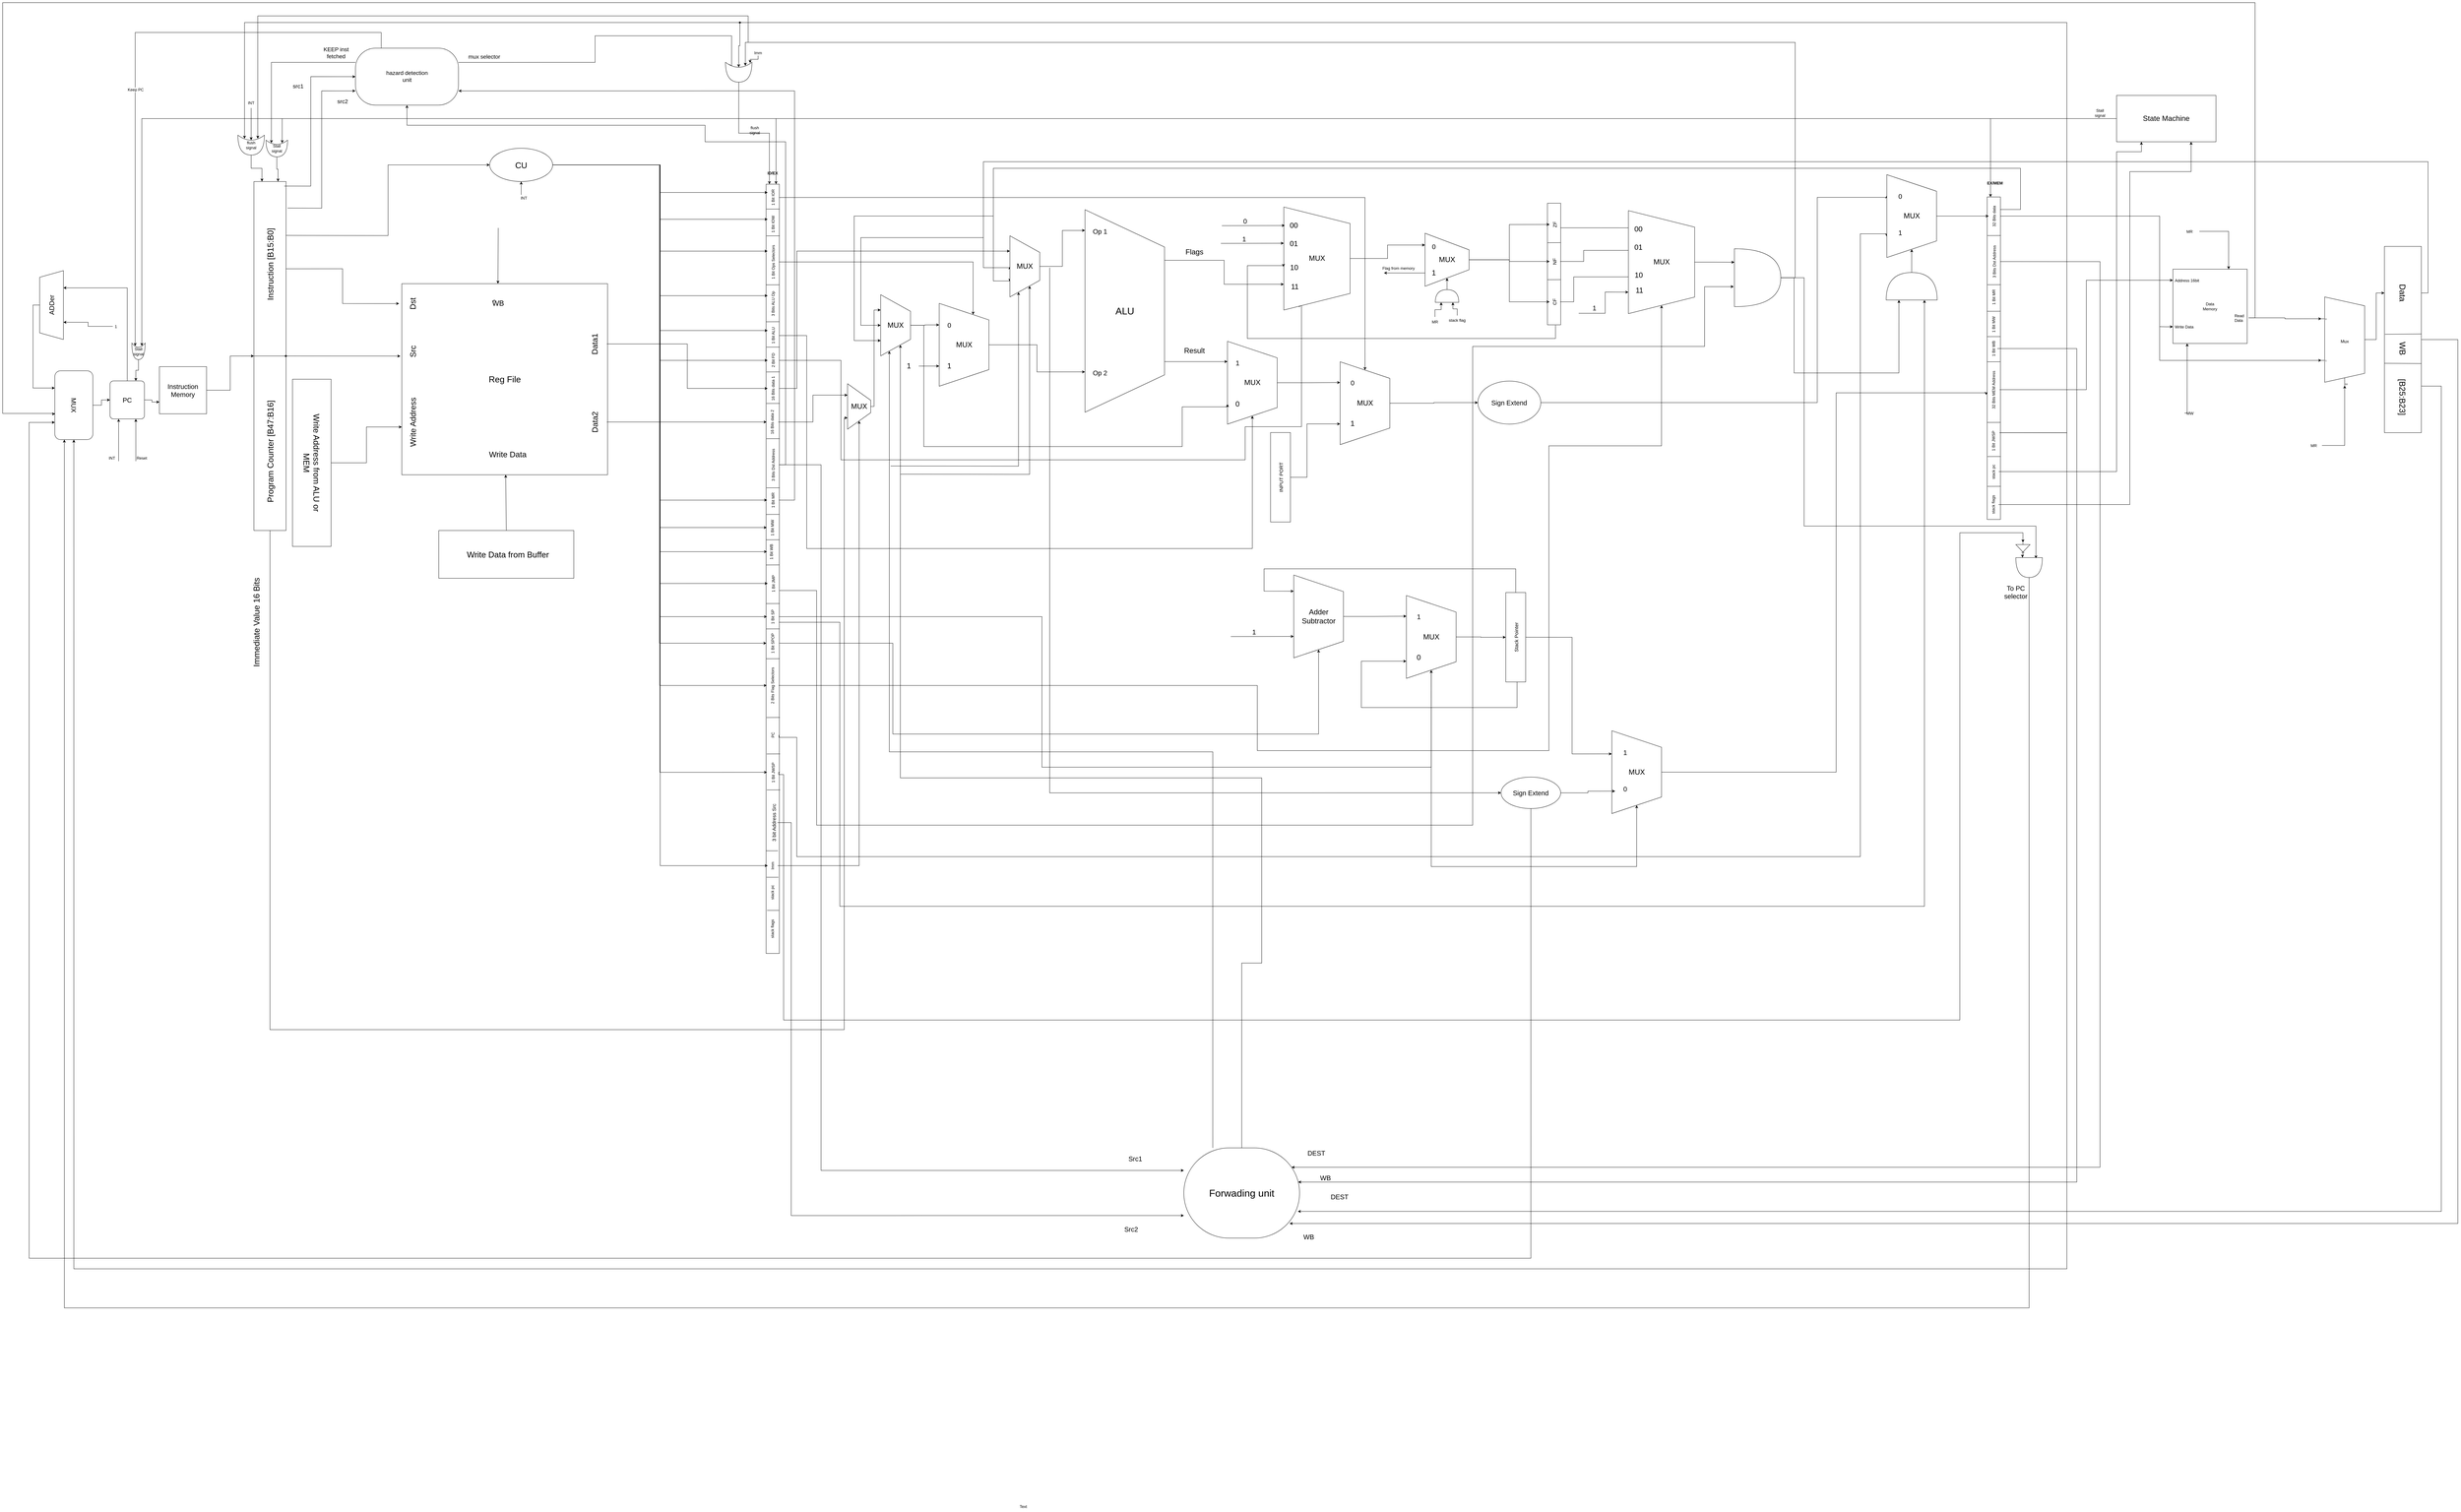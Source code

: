 <mxfile version="20.3.0" type="device" pages="3"><diagram id="QXJTXvzP6wHnWibgm48G" name="Page-1"><mxGraphModel dx="880" dy="2168" grid="1" gridSize="10" guides="1" tooltips="1" connect="1" arrows="1" fold="1" page="1" pageScale="1" pageWidth="850" pageHeight="1100" math="0" shadow="0"><root><mxCell id="0"/><mxCell id="1" parent="0"/><mxCell id="krdKlgwr9Hzn6o1Nw66E-171" value="" style="rounded=0;whiteSpace=wrap;html=1;horizontal=0;" parent="1" vertex="1"><mxGeometry x="3364.14" y="47.94" width="40" height="2322.06" as="geometry"/></mxCell><mxCell id="krdKlgwr9Hzn6o1Nw66E-172" style="edgeStyle=orthogonalEdgeStyle;rounded=0;orthogonalLoop=1;jettySize=auto;html=1;exitX=0.5;exitY=0;exitDx=0;exitDy=0;entryX=0;entryY=0.5;entryDx=0;entryDy=0;fontSize=22;" parent="1" source="krdKlgwr9Hzn6o1Nw66E-173" target="krdKlgwr9Hzn6o1Nw66E-234" edge="1"><mxGeometry relative="1" as="geometry"/></mxCell><mxCell id="krdKlgwr9Hzn6o1Nw66E-173" value="&lt;span style=&quot;color: rgb(0, 0, 0); font-family: Helvetica; font-size: 12px; font-style: normal; font-variant-ligatures: normal; font-variant-caps: normal; font-weight: 400; letter-spacing: normal; orphans: 2; text-indent: 0px; text-transform: none; widows: 2; word-spacing: 0px; -webkit-text-stroke-width: 0px; background-color: rgb(255, 255, 255); text-decoration-thickness: initial; text-decoration-style: initial; text-decoration-color: initial; float: none; display: inline !important;&quot;&gt;1 Bit IOR&lt;/span&gt;" style="text;whiteSpace=wrap;html=1;fontSize=15;align=center;direction=west;flipV=0;flipH=1;rotation=270;" parent="1" vertex="1"><mxGeometry x="3355.76" y="70.93" width="60.63" height="34.5" as="geometry"/></mxCell><mxCell id="krdKlgwr9Hzn6o1Nw66E-174" value="&lt;b&gt;ID/EX&lt;/b&gt;" style="text;html=1;strokeColor=none;fillColor=none;align=center;verticalAlign=middle;whiteSpace=wrap;rounded=0;" parent="1" vertex="1"><mxGeometry x="3354.14" width="60" height="30" as="geometry"/></mxCell><mxCell id="krdKlgwr9Hzn6o1Nw66E-175" value="" style="endArrow=none;html=1;rounded=0;entryX=0.04;entryY=0.692;entryDx=0;entryDy=0;entryPerimeter=0;" parent="1" edge="1"><mxGeometry width="50" height="50" relative="1" as="geometry"><mxPoint x="3405.14" y="122.94" as="sourcePoint"/><mxPoint x="3365.14" y="123.08" as="targetPoint"/></mxGeometry></mxCell><mxCell id="krdKlgwr9Hzn6o1Nw66E-176" value="&lt;span style=&quot;color: rgb(0, 0, 0); font-family: Helvetica; font-size: 12px; font-style: normal; font-variant-ligatures: normal; font-variant-caps: normal; font-weight: 400; letter-spacing: normal; orphans: 2; text-indent: 0px; text-transform: none; widows: 2; word-spacing: 0px; -webkit-text-stroke-width: 0px; background-color: rgb(255, 255, 255); text-decoration-thickness: initial; text-decoration-style: initial; text-decoration-color: initial; float: none; display: inline !important;&quot;&gt;1 Bit IOW&lt;/span&gt;" style="text;whiteSpace=wrap;html=1;fontSize=15;align=center;direction=west;flipV=0;flipH=1;rotation=270;" parent="1" vertex="1"><mxGeometry x="3355.76" y="151.88" width="60.63" height="34.5" as="geometry"/></mxCell><mxCell id="krdKlgwr9Hzn6o1Nw66E-177" value="" style="endArrow=none;html=1;rounded=0;entryX=0.04;entryY=0.692;entryDx=0;entryDy=0;entryPerimeter=0;" parent="1" edge="1"><mxGeometry width="50" height="50" relative="1" as="geometry"><mxPoint x="3405.14" y="203.89" as="sourcePoint"/><mxPoint x="3365.14" y="204.03" as="targetPoint"/></mxGeometry></mxCell><mxCell id="krdKlgwr9Hzn6o1Nw66E-178" style="edgeStyle=orthogonalEdgeStyle;rounded=0;orthogonalLoop=1;jettySize=auto;html=1;exitX=0.5;exitY=0;exitDx=0;exitDy=0;fontSize=20;entryX=0;entryY=0.25;entryDx=0;entryDy=0;" parent="1" source="krdKlgwr9Hzn6o1Nw66E-179" target="krdKlgwr9Hzn6o1Nw66E-220" edge="1"><mxGeometry relative="1" as="geometry"><mxPoint x="3966.64" y="282.109" as="targetPoint"/></mxGeometry></mxCell><mxCell id="krdKlgwr9Hzn6o1Nw66E-179" value="&lt;span style=&quot;color: rgb(0, 0, 0); font-family: Helvetica; font-size: 12px; font-style: normal; font-variant-ligatures: normal; font-variant-caps: normal; font-weight: 400; letter-spacing: normal; orphans: 2; text-indent: 0px; text-transform: none; widows: 2; word-spacing: 0px; -webkit-text-stroke-width: 0px; background-color: rgb(255, 255, 255); text-decoration-thickness: initial; text-decoration-style: initial; text-decoration-color: initial; float: none; display: inline !important;&quot;&gt;1 Bit Ops Selectors&lt;/span&gt;" style="text;whiteSpace=wrap;html=1;fontSize=15;align=center;direction=west;flipV=0;flipH=1;rotation=270;" parent="1" vertex="1"><mxGeometry x="3320.19" y="265.52" width="131.28" height="34.5" as="geometry"/></mxCell><mxCell id="krdKlgwr9Hzn6o1Nw66E-180" value="" style="endArrow=none;html=1;rounded=0;entryX=0.04;entryY=0.692;entryDx=0;entryDy=0;entryPerimeter=0;" parent="1" edge="1"><mxGeometry width="50" height="50" relative="1" as="geometry"><mxPoint x="3403.89" y="351.55" as="sourcePoint"/><mxPoint x="3363.89" y="351.69" as="targetPoint"/></mxGeometry></mxCell><mxCell id="krdKlgwr9Hzn6o1Nw66E-181" value="&lt;span style=&quot;color: rgb(0, 0, 0); font-family: Helvetica; font-size: 12px; font-style: normal; font-variant-ligatures: normal; font-variant-caps: normal; font-weight: 400; letter-spacing: normal; orphans: 2; text-indent: 0px; text-transform: none; widows: 2; word-spacing: 0px; -webkit-text-stroke-width: 0px; background-color: rgb(255, 255, 255); text-decoration-thickness: initial; text-decoration-style: initial; text-decoration-color: initial; float: none; display: inline !important;&quot;&gt;3 Bits ALU Op&lt;/span&gt;" style="text;whiteSpace=wrap;html=1;fontSize=15;align=center;direction=west;flipV=0;flipH=1;rotation=270;" parent="1" vertex="1"><mxGeometry x="3338.54" y="391.04" width="95.07" height="34.5" as="geometry"/></mxCell><mxCell id="krdKlgwr9Hzn6o1Nw66E-182" value="" style="endArrow=none;html=1;rounded=0;entryX=0.04;entryY=0.692;entryDx=0;entryDy=0;entryPerimeter=0;" parent="1" edge="1"><mxGeometry width="50" height="50" relative="1" as="geometry"><mxPoint x="3404.13" y="463.18" as="sourcePoint"/><mxPoint x="3364.13" y="463.32" as="targetPoint"/></mxGeometry></mxCell><mxCell id="krdKlgwr9Hzn6o1Nw66E-183" style="edgeStyle=orthogonalEdgeStyle;rounded=0;orthogonalLoop=1;jettySize=auto;html=1;exitX=0.5;exitY=0;exitDx=0;exitDy=0;fontSize=22;entryX=1;entryY=0.5;entryDx=0;entryDy=0;" parent="1" source="krdKlgwr9Hzn6o1Nw66E-184" target="krdKlgwr9Hzn6o1Nw66E-230" edge="1"><mxGeometry relative="1" as="geometry"><mxPoint x="4916.64" y="927.68" as="targetPoint"/><Array as="points"><mxPoint x="3486.64" y="504.68"/><mxPoint x="3486.64" y="1147.68"/><mxPoint x="4831.64" y="1147.68"/></Array></mxGeometry></mxCell><mxCell id="krdKlgwr9Hzn6o1Nw66E-184" value="&lt;span style=&quot;color: rgb(0, 0, 0); font-family: Helvetica; font-size: 12px; font-style: normal; font-variant-ligatures: normal; font-variant-caps: normal; font-weight: 400; letter-spacing: normal; orphans: 2; text-indent: 0px; text-transform: none; widows: 2; word-spacing: 0px; -webkit-text-stroke-width: 0px; background-color: rgb(255, 255, 255); text-decoration-thickness: initial; text-decoration-style: initial; text-decoration-color: initial; float: none; display: inline !important;&quot;&gt;1 Bit ALU&lt;/span&gt;" style="text;whiteSpace=wrap;html=1;fontSize=15;align=center;direction=west;flipV=0;flipH=1;rotation=270;" parent="1" vertex="1"><mxGeometry x="3355.76" y="487.68" width="60.63" height="34.5" as="geometry"/></mxCell><mxCell id="krdKlgwr9Hzn6o1Nw66E-185" value="" style="endArrow=none;html=1;rounded=0;entryX=0.04;entryY=0.692;entryDx=0;entryDy=0;entryPerimeter=0;" parent="1" edge="1"><mxGeometry width="50" height="50" relative="1" as="geometry"><mxPoint x="3405.14" y="539.69" as="sourcePoint"/><mxPoint x="3365.14" y="539.83" as="targetPoint"/></mxGeometry></mxCell><mxCell id="aATbHrrGa7qXs6Rx5Okv-2" style="edgeStyle=orthogonalEdgeStyle;rounded=0;orthogonalLoop=1;jettySize=auto;html=1;entryX=1;entryY=0.75;entryDx=0;entryDy=0;" parent="1" source="krdKlgwr9Hzn6o1Nw66E-186" target="krdKlgwr9Hzn6o1Nw66E-239" edge="1"><mxGeometry relative="1" as="geometry"><mxPoint x="4980" y="770" as="targetPoint"/><Array as="points"><mxPoint x="3590" y="580"/><mxPoint x="3590" y="880"/><mxPoint x="4810" y="880"/><mxPoint x="4810" y="780"/><mxPoint x="4980" y="780"/><mxPoint x="4980" y="414"/></Array></mxGeometry></mxCell><mxCell id="krdKlgwr9Hzn6o1Nw66E-186" value="&lt;span style=&quot;color: rgb(0, 0, 0); font-family: Helvetica; font-size: 12px; font-style: normal; font-variant-ligatures: normal; font-variant-caps: normal; font-weight: 400; letter-spacing: normal; orphans: 2; text-indent: 0px; text-transform: none; widows: 2; word-spacing: 0px; -webkit-text-stroke-width: 0px; background-color: rgb(255, 255, 255); text-decoration-thickness: initial; text-decoration-style: initial; text-decoration-color: initial; float: none; display: inline !important;&quot;&gt;2 Bit FD&lt;/span&gt;" style="text;whiteSpace=wrap;html=1;fontSize=15;align=center;direction=west;flipV=0;flipH=1;rotation=270;" parent="1" vertex="1"><mxGeometry x="3355.76" y="562.54" width="60.63" height="34.5" as="geometry"/></mxCell><mxCell id="krdKlgwr9Hzn6o1Nw66E-187" value="" style="endArrow=none;html=1;rounded=0;entryX=0.04;entryY=0.692;entryDx=0;entryDy=0;entryPerimeter=0;" parent="1" edge="1"><mxGeometry width="50" height="50" relative="1" as="geometry"><mxPoint x="3405.14" y="614.55" as="sourcePoint"/><mxPoint x="3365.14" y="614.69" as="targetPoint"/></mxGeometry></mxCell><mxCell id="krdKlgwr9Hzn6o1Nw66E-188" style="edgeStyle=orthogonalEdgeStyle;rounded=0;orthogonalLoop=1;jettySize=auto;html=1;fontSize=20;entryX=0.25;entryY=1;entryDx=0;entryDy=0;" parent="1" source="krdKlgwr9Hzn6o1Nw66E-190" target="yxH7VetUCuLqe1QKNmbS-51" edge="1"><mxGeometry relative="1" as="geometry"><mxPoint x="4116.64" y="207.68" as="targetPoint"/><Array as="points"><mxPoint x="3457" y="664"/><mxPoint x="3457" y="250"/></Array></mxGeometry></mxCell><mxCell id="krdKlgwr9Hzn6o1Nw66E-190" value="&lt;span style=&quot;color: rgb(0, 0, 0); font-family: Helvetica; font-size: 12px; font-style: normal; font-variant-ligatures: normal; font-variant-caps: normal; font-weight: 400; letter-spacing: normal; orphans: 2; text-indent: 0px; text-transform: none; widows: 2; word-spacing: 0px; -webkit-text-stroke-width: 0px; background-color: rgb(255, 255, 255); text-decoration-thickness: initial; text-decoration-style: initial; text-decoration-color: initial; float: none; display: inline !important;&quot;&gt;16 Bits data 1&lt;/span&gt;" style="text;whiteSpace=wrap;html=1;fontSize=15;align=center;direction=west;flipV=0;flipH=1;rotation=270;" parent="1" vertex="1"><mxGeometry x="3346.2" y="647.24" width="79.75" height="34.5" as="geometry"/></mxCell><mxCell id="krdKlgwr9Hzn6o1Nw66E-191" value="" style="endArrow=none;html=1;rounded=0;entryX=0.04;entryY=0.692;entryDx=0;entryDy=0;entryPerimeter=0;" parent="1" edge="1"><mxGeometry width="50" height="50" relative="1" as="geometry"><mxPoint x="3405.14" y="709.69" as="sourcePoint"/><mxPoint x="3365.14" y="709.83" as="targetPoint"/></mxGeometry></mxCell><mxCell id="Z8Y1_xkje3jEM4gioZjf-2" style="edgeStyle=orthogonalEdgeStyle;rounded=0;orthogonalLoop=1;jettySize=auto;html=1;exitX=0.5;exitY=0;exitDx=0;exitDy=0;entryX=0.25;entryY=1;entryDx=0;entryDy=0;" parent="1" source="krdKlgwr9Hzn6o1Nw66E-194" target="Z8Y1_xkje3jEM4gioZjf-1" edge="1"><mxGeometry relative="1" as="geometry"/></mxCell><mxCell id="krdKlgwr9Hzn6o1Nw66E-194" value="&lt;span style=&quot;color: rgb(0, 0, 0); font-family: Helvetica; font-size: 12px; font-style: normal; font-variant-ligatures: normal; font-variant-caps: normal; font-weight: 400; letter-spacing: normal; orphans: 2; text-indent: 0px; text-transform: none; widows: 2; word-spacing: 0px; -webkit-text-stroke-width: 0px; background-color: rgb(255, 255, 255); text-decoration-thickness: initial; text-decoration-style: initial; text-decoration-color: initial; float: none; display: inline !important;&quot;&gt;16 Bits data 2&lt;/span&gt;" style="text;whiteSpace=wrap;html=1;fontSize=15;align=center;direction=west;flipV=0;flipH=1;rotation=270;" parent="1" vertex="1"><mxGeometry x="3343.54" y="748.26" width="79.75" height="35.21" as="geometry"/></mxCell><mxCell id="krdKlgwr9Hzn6o1Nw66E-195" value="" style="endArrow=none;html=1;rounded=0;entryX=0.04;entryY=0.692;entryDx=0;entryDy=0;entryPerimeter=0;" parent="1" edge="1"><mxGeometry width="50" height="50" relative="1" as="geometry"><mxPoint x="3405.14" y="816.13" as="sourcePoint"/><mxPoint x="3365.14" y="816.27" as="targetPoint"/></mxGeometry></mxCell><mxCell id="yxH7VetUCuLqe1QKNmbS-48" style="edgeStyle=orthogonalEdgeStyle;rounded=0;orthogonalLoop=1;jettySize=auto;html=1;exitX=0.5;exitY=0;exitDx=0;exitDy=0;fontSize=15;entryX=0;entryY=0.25;entryDx=0;entryDy=0;" parent="1" source="krdKlgwr9Hzn6o1Nw66E-196" target="yxH7VetUCuLqe1QKNmbS-3" edge="1"><mxGeometry relative="1" as="geometry"><mxPoint x="3559.547" y="2945.705" as="targetPoint"/><Array as="points"><mxPoint x="3530" y="895"/><mxPoint x="3530" y="3025"/></Array></mxGeometry></mxCell><mxCell id="Enb-wZhx9XEx-57psqK4-3" style="edgeStyle=orthogonalEdgeStyle;rounded=0;orthogonalLoop=1;jettySize=auto;html=1;exitX=0.5;exitY=0;exitDx=0;exitDy=0;strokeColor=#000000;strokeWidth=1;fontSize=12;entryX=0.5;entryY=1;entryDx=0;entryDy=0;" parent="1" source="krdKlgwr9Hzn6o1Nw66E-196" target="krdKlgwr9Hzn6o1Nw66E-367" edge="1"><mxGeometry relative="1" as="geometry"><mxPoint x="2360" y="-70" as="targetPoint"/><Array as="points"><mxPoint x="3423" y="895"/><mxPoint x="3423" y="-80"/><mxPoint x="3180" y="-80"/><mxPoint x="3180" y="-130"/><mxPoint x="2280" y="-130"/></Array></mxGeometry></mxCell><mxCell id="krdKlgwr9Hzn6o1Nw66E-196" value="&lt;span style=&quot;color: rgb(0, 0, 0); font-family: Helvetica; font-size: 12px; font-style: normal; font-variant-ligatures: normal; font-variant-caps: normal; font-weight: 400; letter-spacing: normal; orphans: 2; text-indent: 0px; text-transform: none; widows: 2; word-spacing: 0px; -webkit-text-stroke-width: 0px; background-color: rgb(255, 255, 255); text-decoration-thickness: initial; text-decoration-style: initial; text-decoration-color: initial; float: none; display: inline !important;&quot;&gt;3 Bits Dst Address&lt;/span&gt;" style="text;whiteSpace=wrap;html=1;fontSize=15;align=center;direction=west;flipV=0;flipH=1;rotation=270;" parent="1" vertex="1"><mxGeometry x="3321.53" y="877.63" width="129.09" height="34.5" as="geometry"/></mxCell><mxCell id="krdKlgwr9Hzn6o1Nw66E-197" value="" style="endArrow=none;html=1;rounded=0;entryX=0.04;entryY=0.692;entryDx=0;entryDy=0;entryPerimeter=0;" parent="1" edge="1"><mxGeometry width="50" height="50" relative="1" as="geometry"><mxPoint x="3405.14" y="964.41" as="sourcePoint"/><mxPoint x="3365.14" y="964.55" as="targetPoint"/></mxGeometry></mxCell><mxCell id="Enb-wZhx9XEx-57psqK4-2" style="edgeStyle=orthogonalEdgeStyle;rounded=0;orthogonalLoop=1;jettySize=auto;html=1;exitX=0.5;exitY=1;exitDx=0;exitDy=0;entryX=1;entryY=0.75;entryDx=0;entryDy=0;strokeColor=#000000;strokeWidth=1;fontSize=12;" parent="1" source="krdKlgwr9Hzn6o1Nw66E-198" target="krdKlgwr9Hzn6o1Nw66E-367" edge="1"><mxGeometry relative="1" as="geometry"><Array as="points"><mxPoint x="3450" y="1001"/><mxPoint x="3450" y="-234"/></Array></mxGeometry></mxCell><mxCell id="krdKlgwr9Hzn6o1Nw66E-198" value="1 Bit MR" style="text;html=1;strokeColor=none;fillColor=none;align=center;verticalAlign=middle;whiteSpace=wrap;rounded=0;rotation=270;" parent="1" vertex="1"><mxGeometry x="3360.14" y="983.66" width="50" height="35.78" as="geometry"/></mxCell><mxCell id="krdKlgwr9Hzn6o1Nw66E-199" value="1 Bit MW" style="text;html=1;strokeColor=none;fillColor=none;align=center;verticalAlign=middle;whiteSpace=wrap;rounded=0;rotation=270;" parent="1" vertex="1"><mxGeometry x="3350.39" y="1066.42" width="67.49" height="36" as="geometry"/></mxCell><mxCell id="krdKlgwr9Hzn6o1Nw66E-200" value="1 Bit WB" style="text;html=1;strokeColor=none;fillColor=none;align=center;verticalAlign=middle;whiteSpace=wrap;rounded=0;rotation=270;" parent="1" vertex="1"><mxGeometry x="3347" y="1143.4" width="67.49" height="27.79" as="geometry"/></mxCell><mxCell id="krdKlgwr9Hzn6o1Nw66E-201" value="" style="endArrow=none;html=1;rounded=0;entryX=0.04;entryY=0.692;entryDx=0;entryDy=0;entryPerimeter=0;" parent="1" edge="1"><mxGeometry width="50" height="50" relative="1" as="geometry"><mxPoint x="3404.13" y="1044.68" as="sourcePoint"/><mxPoint x="3364.13" y="1044.82" as="targetPoint"/></mxGeometry></mxCell><mxCell id="krdKlgwr9Hzn6o1Nw66E-202" value="" style="endArrow=none;html=1;rounded=0;entryX=0.04;entryY=0.692;entryDx=0;entryDy=0;entryPerimeter=0;" parent="1" edge="1"><mxGeometry width="50" height="50" relative="1" as="geometry"><mxPoint x="3404.13" y="1121.18" as="sourcePoint"/><mxPoint x="3364.13" y="1121.32" as="targetPoint"/></mxGeometry></mxCell><mxCell id="krdKlgwr9Hzn6o1Nw66E-203" value="" style="endArrow=none;html=1;rounded=0;entryX=0.04;entryY=0.692;entryDx=0;entryDy=0;entryPerimeter=0;" parent="1" edge="1"><mxGeometry width="50" height="50" relative="1" as="geometry"><mxPoint x="3404.14" y="1197.18" as="sourcePoint"/><mxPoint x="3364.14" y="1197.32" as="targetPoint"/></mxGeometry></mxCell><mxCell id="krdKlgwr9Hzn6o1Nw66E-204" style="edgeStyle=orthogonalEdgeStyle;rounded=0;orthogonalLoop=1;jettySize=auto;html=1;exitX=0.25;exitY=1;exitDx=0;exitDy=0;fontSize=20;entryX=-0.015;entryY=0.654;entryDx=0;entryDy=0;entryPerimeter=0;" parent="1" source="krdKlgwr9Hzn6o1Nw66E-205" target="krdKlgwr9Hzn6o1Nw66E-293" edge="1"><mxGeometry relative="1" as="geometry"><mxPoint x="6236.64" y="417.68" as="targetPoint"/><Array as="points"><mxPoint x="3516.64" y="1274.68"/><mxPoint x="3516.64" y="1982.68"/><mxPoint x="5496.64" y="1982.68"/><mxPoint x="5496.64" y="537.68"/><mxPoint x="6196.64" y="537.68"/><mxPoint x="6196.64" y="357.68"/></Array></mxGeometry></mxCell><mxCell id="krdKlgwr9Hzn6o1Nw66E-205" value="1 Bit JMP" style="text;html=1;strokeColor=none;fillColor=none;align=center;verticalAlign=middle;whiteSpace=wrap;rounded=0;rotation=270;" parent="1" vertex="1"><mxGeometry x="3344.24" y="1235.28" width="85.2" height="35.78" as="geometry"/></mxCell><mxCell id="krdKlgwr9Hzn6o1Nw66E-206" style="edgeStyle=orthogonalEdgeStyle;rounded=0;orthogonalLoop=1;jettySize=auto;html=1;exitX=0.5;exitY=1;exitDx=0;exitDy=0;fontSize=20;entryX=1;entryY=0.5;entryDx=0;entryDy=0;" parent="1" source="krdKlgwr9Hzn6o1Nw66E-208" target="krdKlgwr9Hzn6o1Nw66E-267" edge="1"><mxGeometry relative="1" as="geometry"><mxPoint x="4256.64" y="1807.68" as="targetPoint"/><Array as="points"><mxPoint x="4196.64" y="1353.68"/><mxPoint x="4196.64" y="1807.68"/><mxPoint x="5371.64" y="1807.68"/></Array></mxGeometry></mxCell><mxCell id="krdKlgwr9Hzn6o1Nw66E-207" style="edgeStyle=orthogonalEdgeStyle;rounded=0;orthogonalLoop=1;jettySize=auto;html=1;exitX=0.25;exitY=1;exitDx=0;exitDy=0;fontSize=20;entryX=0;entryY=0.75;entryDx=0;entryDy=0;entryPerimeter=0;" parent="1" source="krdKlgwr9Hzn6o1Nw66E-208" target="krdKlgwr9Hzn6o1Nw66E-317" edge="1"><mxGeometry relative="1" as="geometry"><mxPoint x="3626.64" y="2227.68" as="targetPoint"/><Array as="points"><mxPoint x="3586.64" y="1370.68"/><mxPoint x="3586.64" y="2227.68"/><mxPoint x="6860.64" y="2227.68"/></Array></mxGeometry></mxCell><mxCell id="krdKlgwr9Hzn6o1Nw66E-208" value="1 Bit SP" style="text;html=1;strokeColor=none;fillColor=none;align=center;verticalAlign=middle;whiteSpace=wrap;rounded=0;rotation=270;" parent="1" vertex="1"><mxGeometry x="3351.09" y="1335.44" width="67.49" height="36" as="geometry"/></mxCell><mxCell id="krdKlgwr9Hzn6o1Nw66E-209" style="edgeStyle=orthogonalEdgeStyle;rounded=0;orthogonalLoop=1;jettySize=auto;html=1;exitX=0.5;exitY=1;exitDx=0;exitDy=0;fontSize=20;entryX=1;entryY=0.5;entryDx=0;entryDy=0;" parent="1" source="krdKlgwr9Hzn6o1Nw66E-210" target="krdKlgwr9Hzn6o1Nw66E-264" edge="1"><mxGeometry relative="1" as="geometry"><mxPoint x="3788.926" y="1707.68" as="targetPoint"/><Array as="points"><mxPoint x="3746.64" y="1433.68"/><mxPoint x="3746.64" y="1707.68"/><mxPoint x="5031.64" y="1707.68"/></Array></mxGeometry></mxCell><mxCell id="krdKlgwr9Hzn6o1Nw66E-210" value="1 Bit SPOP" style="text;html=1;strokeColor=none;fillColor=none;align=center;verticalAlign=middle;whiteSpace=wrap;rounded=0;rotation=270;" parent="1" vertex="1"><mxGeometry x="3343.17" y="1414.44" width="81.94" height="38.17" as="geometry"/></mxCell><mxCell id="krdKlgwr9Hzn6o1Nw66E-211" value="" style="endArrow=none;html=1;rounded=0;entryX=0.04;entryY=0.692;entryDx=0;entryDy=0;entryPerimeter=0;" parent="1" edge="1"><mxGeometry width="50" height="50" relative="1" as="geometry"><mxPoint x="3404.83" y="1313.7" as="sourcePoint"/><mxPoint x="3364.83" y="1313.84" as="targetPoint"/></mxGeometry></mxCell><mxCell id="krdKlgwr9Hzn6o1Nw66E-212" value="" style="endArrow=none;html=1;rounded=0;entryX=0.04;entryY=0.692;entryDx=0;entryDy=0;entryPerimeter=0;" parent="1" edge="1"><mxGeometry width="50" height="50" relative="1" as="geometry"><mxPoint x="3404.83" y="1390.2" as="sourcePoint"/><mxPoint x="3364.83" y="1390.34" as="targetPoint"/></mxGeometry></mxCell><mxCell id="krdKlgwr9Hzn6o1Nw66E-213" value="" style="endArrow=none;html=1;rounded=0;entryX=0.04;entryY=0.692;entryDx=0;entryDy=0;entryPerimeter=0;" parent="1" edge="1"><mxGeometry width="50" height="50" relative="1" as="geometry"><mxPoint x="3404.84" y="1480.2" as="sourcePoint"/><mxPoint x="3364.84" y="1480.34" as="targetPoint"/></mxGeometry></mxCell><mxCell id="krdKlgwr9Hzn6o1Nw66E-214" style="edgeStyle=orthogonalEdgeStyle;rounded=0;orthogonalLoop=1;jettySize=auto;html=1;exitX=0.5;exitY=1;exitDx=0;exitDy=0;entryX=1;entryY=0.5;entryDx=0;entryDy=0;" parent="1" source="krdKlgwr9Hzn6o1Nw66E-215" target="krdKlgwr9Hzn6o1Nw66E-284" edge="1"><mxGeometry relative="1" as="geometry"><mxPoint x="5766.64" y="838.08" as="targetPoint"/><Array as="points"><mxPoint x="4846.64" y="1560.68"/><mxPoint x="4846.64" y="1757.68"/><mxPoint x="5726.64" y="1757.68"/><mxPoint x="5726.64" y="837.68"/><mxPoint x="6066.64" y="837.68"/></Array></mxGeometry></mxCell><mxCell id="krdKlgwr9Hzn6o1Nw66E-215" value="2 Bits Flag Selectors" style="text;html=1;strokeColor=none;fillColor=none;align=center;verticalAlign=middle;whiteSpace=wrap;rounded=0;rotation=270;" parent="1" vertex="1"><mxGeometry x="3310" y="1543.08" width="148.28" height="36" as="geometry"/></mxCell><mxCell id="krdKlgwr9Hzn6o1Nw66E-216" style="edgeStyle=orthogonalEdgeStyle;rounded=0;orthogonalLoop=1;jettySize=auto;html=1;exitX=0.75;exitY=0;exitDx=0;exitDy=0;fontSize=22;" parent="1" source="krdKlgwr9Hzn6o1Nw66E-218" edge="1"><mxGeometry relative="1" as="geometry"><mxPoint x="4756.64" y="583.537" as="targetPoint"/></mxGeometry></mxCell><mxCell id="krdKlgwr9Hzn6o1Nw66E-217" style="edgeStyle=orthogonalEdgeStyle;rounded=0;orthogonalLoop=1;jettySize=auto;html=1;exitX=0.25;exitY=0;exitDx=0;exitDy=0;fontSize=22;entryX=0.75;entryY=1;entryDx=0;entryDy=0;" parent="1" source="krdKlgwr9Hzn6o1Nw66E-218" target="krdKlgwr9Hzn6o1Nw66E-239" edge="1"><mxGeometry relative="1" as="geometry"><mxPoint x="4756.64" y="277.823" as="targetPoint"/></mxGeometry></mxCell><mxCell id="krdKlgwr9Hzn6o1Nw66E-218" value="&lt;font style=&quot;font-size: 29px;&quot;&gt;ALU&lt;/font&gt;" style="shape=trapezoid;perimeter=trapezoidPerimeter;whiteSpace=wrap;html=1;fixedSize=1;direction=south;size=112.75;" parent="1" vertex="1"><mxGeometry x="4326.64" y="124.93" width="240" height="611.37" as="geometry"/></mxCell><mxCell id="krdKlgwr9Hzn6o1Nw66E-219" style="edgeStyle=orthogonalEdgeStyle;rounded=0;orthogonalLoop=1;jettySize=auto;html=1;exitX=0.5;exitY=0;exitDx=0;exitDy=0;fontSize=22;entryX=0;entryY=0.5;entryDx=0;entryDy=0;" parent="1" source="krdKlgwr9Hzn6o1Nw66E-220" target="krdKlgwr9Hzn6o1Nw66E-221" edge="1"><mxGeometry relative="1" as="geometry"><mxPoint x="4316.64" y="617.68" as="targetPoint"/></mxGeometry></mxCell><mxCell id="krdKlgwr9Hzn6o1Nw66E-220" value="&lt;font style=&quot;font-size: 22px;&quot;&gt;MUX&lt;/font&gt;" style="shape=trapezoid;perimeter=trapezoidPerimeter;whiteSpace=wrap;html=1;fixedSize=1;direction=south;size=50;" parent="1" vertex="1"><mxGeometry x="3886.64" y="407.68" width="150" height="250.07" as="geometry"/></mxCell><mxCell id="krdKlgwr9Hzn6o1Nw66E-221" value="&lt;font style=&quot;font-size: 20px;&quot;&gt;Op 2&lt;/font&gt;" style="text;html=1;strokeColor=none;fillColor=none;align=center;verticalAlign=middle;whiteSpace=wrap;rounded=0;fontSize=29;" parent="1" vertex="1"><mxGeometry x="4326.64" y="599.55" width="90" height="30" as="geometry"/></mxCell><mxCell id="krdKlgwr9Hzn6o1Nw66E-222" value="&lt;font style=&quot;font-size: 20px;&quot;&gt;Op 1&lt;/font&gt;" style="text;html=1;strokeColor=none;fillColor=none;align=center;verticalAlign=middle;whiteSpace=wrap;rounded=0;fontSize=29;" parent="1" vertex="1"><mxGeometry x="4326.64" y="172.56" width="90" height="30" as="geometry"/></mxCell><mxCell id="krdKlgwr9Hzn6o1Nw66E-223" value="0" style="text;html=1;strokeColor=none;fillColor=none;align=center;verticalAlign=middle;whiteSpace=wrap;rounded=0;fontSize=20;" parent="1" vertex="1"><mxGeometry x="3886.64" y="457.68" width="60" height="30" as="geometry"/></mxCell><mxCell id="krdKlgwr9Hzn6o1Nw66E-224" value="1" style="text;html=1;strokeColor=none;fillColor=none;align=center;verticalAlign=middle;whiteSpace=wrap;rounded=0;fontSize=22;" parent="1" vertex="1"><mxGeometry x="3886.64" y="582.05" width="60" height="30" as="geometry"/></mxCell><mxCell id="Z8Y1_xkje3jEM4gioZjf-5" value="" style="edgeStyle=orthogonalEdgeStyle;rounded=0;orthogonalLoop=1;jettySize=auto;html=1;" parent="1" source="krdKlgwr9Hzn6o1Nw66E-226" target="krdKlgwr9Hzn6o1Nw66E-224" edge="1"><mxGeometry relative="1" as="geometry"/></mxCell><mxCell id="krdKlgwr9Hzn6o1Nw66E-226" value="1" style="text;html=1;strokeColor=none;fillColor=none;align=center;verticalAlign=middle;whiteSpace=wrap;rounded=0;fontSize=22;" parent="1" vertex="1"><mxGeometry x="3765" y="582.05" width="60" height="30" as="geometry"/></mxCell><mxCell id="krdKlgwr9Hzn6o1Nw66E-227" value="Flags" style="text;html=1;strokeColor=none;fillColor=none;align=center;verticalAlign=middle;whiteSpace=wrap;rounded=0;fontSize=22;" parent="1" vertex="1"><mxGeometry x="4626.64" y="237.56" width="60" height="30" as="geometry"/></mxCell><mxCell id="krdKlgwr9Hzn6o1Nw66E-228" value="Result" style="text;html=1;strokeColor=none;fillColor=none;align=center;verticalAlign=middle;whiteSpace=wrap;rounded=0;fontSize=22;" parent="1" vertex="1"><mxGeometry x="4626.64" y="536.18" width="60" height="30" as="geometry"/></mxCell><mxCell id="krdKlgwr9Hzn6o1Nw66E-229" style="edgeStyle=orthogonalEdgeStyle;rounded=0;orthogonalLoop=1;jettySize=auto;html=1;exitX=0.5;exitY=0;exitDx=0;exitDy=0;entryX=0.25;entryY=1;entryDx=0;entryDy=0;fontSize=22;" parent="1" source="krdKlgwr9Hzn6o1Nw66E-230" target="krdKlgwr9Hzn6o1Nw66E-234" edge="1"><mxGeometry relative="1" as="geometry"/></mxCell><mxCell id="krdKlgwr9Hzn6o1Nw66E-230" value="&lt;font style=&quot;font-size: 22px;&quot;&gt;MUX&lt;/font&gt;" style="shape=trapezoid;perimeter=trapezoidPerimeter;whiteSpace=wrap;html=1;fixedSize=1;direction=south;size=50;" parent="1" vertex="1"><mxGeometry x="4756.64" y="522.18" width="150" height="250.07" as="geometry"/></mxCell><mxCell id="krdKlgwr9Hzn6o1Nw66E-231" value="1" style="text;html=1;strokeColor=none;fillColor=none;align=center;verticalAlign=middle;whiteSpace=wrap;rounded=0;fontSize=20;" parent="1" vertex="1"><mxGeometry x="4756.64" y="572.18" width="60" height="30" as="geometry"/></mxCell><mxCell id="krdKlgwr9Hzn6o1Nw66E-232" value="0" style="text;html=1;strokeColor=none;fillColor=none;align=center;verticalAlign=middle;whiteSpace=wrap;rounded=0;fontSize=22;" parent="1" vertex="1"><mxGeometry x="4756.64" y="696.55" width="60" height="30" as="geometry"/></mxCell><mxCell id="krdKlgwr9Hzn6o1Nw66E-233" style="edgeStyle=orthogonalEdgeStyle;rounded=0;orthogonalLoop=1;jettySize=auto;html=1;exitX=0.5;exitY=0;exitDx=0;exitDy=0;fontSize=20;entryX=0;entryY=0.5;entryDx=0;entryDy=0;" parent="1" source="krdKlgwr9Hzn6o1Nw66E-234" target="krdKlgwr9Hzn6o1Nw66E-311" edge="1"><mxGeometry relative="1" as="geometry"><mxPoint x="5506.64" y="709.68" as="targetPoint"/></mxGeometry></mxCell><mxCell id="krdKlgwr9Hzn6o1Nw66E-234" value="&lt;font style=&quot;font-size: 22px;&quot;&gt;MUX&lt;/font&gt;" style="shape=trapezoid;perimeter=trapezoidPerimeter;whiteSpace=wrap;html=1;fixedSize=1;direction=south;size=50;" parent="1" vertex="1"><mxGeometry x="5096.64" y="584.05" width="150" height="250.07" as="geometry"/></mxCell><mxCell id="krdKlgwr9Hzn6o1Nw66E-235" value="0" style="text;html=1;strokeColor=none;fillColor=none;align=center;verticalAlign=middle;whiteSpace=wrap;rounded=0;fontSize=20;" parent="1" vertex="1"><mxGeometry x="5103.64" y="632.05" width="60" height="30" as="geometry"/></mxCell><mxCell id="krdKlgwr9Hzn6o1Nw66E-236" value="1" style="text;html=1;strokeColor=none;fillColor=none;align=center;verticalAlign=middle;whiteSpace=wrap;rounded=0;fontSize=22;" parent="1" vertex="1"><mxGeometry x="5103.64" y="756.42" width="60" height="30" as="geometry"/></mxCell><mxCell id="krdKlgwr9Hzn6o1Nw66E-237" style="edgeStyle=orthogonalEdgeStyle;rounded=0;orthogonalLoop=1;jettySize=auto;html=1;exitX=0.5;exitY=0;exitDx=0;exitDy=0;fontSize=12;entryX=0.75;entryY=1;entryDx=0;entryDy=0;" parent="1" source="krdKlgwr9Hzn6o1Nw66E-238" target="krdKlgwr9Hzn6o1Nw66E-234" edge="1"><mxGeometry relative="1" as="geometry"><mxPoint x="5076.64" y="757.68" as="targetPoint"/><Array as="points"><mxPoint x="4996.64" y="932.68"/><mxPoint x="4996.64" y="771.68"/></Array></mxGeometry></mxCell><mxCell id="krdKlgwr9Hzn6o1Nw66E-238" value="&lt;font style=&quot;font-size: 15px;&quot;&gt;INPUT PORT&lt;/font&gt;" style="rounded=0;whiteSpace=wrap;html=1;fontSize=22;direction=south;horizontal=0;" parent="1" vertex="1"><mxGeometry x="4886.64" y="797.71" width="60" height="270" as="geometry"/></mxCell><mxCell id="yJE-7goUnDQVbGL184H1-17" style="edgeStyle=orthogonalEdgeStyle;rounded=0;orthogonalLoop=1;jettySize=auto;html=1;exitX=0.5;exitY=0;exitDx=0;exitDy=0;entryX=0;entryY=0.25;entryDx=0;entryDy=0;" parent="1" source="krdKlgwr9Hzn6o1Nw66E-239" target="yJE-7goUnDQVbGL184H1-4" edge="1"><mxGeometry relative="1" as="geometry"/></mxCell><mxCell id="krdKlgwr9Hzn6o1Nw66E-239" value="&lt;font style=&quot;font-size: 22px;&quot;&gt;MUX&lt;/font&gt;" style="shape=trapezoid;perimeter=trapezoidPerimeter;whiteSpace=wrap;html=1;fixedSize=1;direction=south;size=50;" parent="1" vertex="1"><mxGeometry x="4926.64" y="116.8" width="200" height="311.02" as="geometry"/></mxCell><mxCell id="krdKlgwr9Hzn6o1Nw66E-240" value="00" style="text;html=1;strokeColor=none;fillColor=none;align=center;verticalAlign=middle;whiteSpace=wrap;rounded=0;fontSize=22;" parent="1" vertex="1"><mxGeometry x="4926.64" y="158.38" width="60" height="30" as="geometry"/></mxCell><mxCell id="krdKlgwr9Hzn6o1Nw66E-241" value="01" style="text;html=1;strokeColor=none;fillColor=none;align=center;verticalAlign=middle;whiteSpace=wrap;rounded=0;fontSize=22;" parent="1" vertex="1"><mxGeometry x="4926.64" y="212.68" width="60" height="30" as="geometry"/></mxCell><mxCell id="krdKlgwr9Hzn6o1Nw66E-242" value="10" style="text;html=1;strokeColor=none;fillColor=none;align=center;verticalAlign=middle;whiteSpace=wrap;rounded=0;fontSize=22;" parent="1" vertex="1"><mxGeometry x="4926.64" y="284.56" width="62" height="30" as="geometry"/></mxCell><mxCell id="krdKlgwr9Hzn6o1Nw66E-243" value="11" style="text;html=1;strokeColor=none;fillColor=none;align=center;verticalAlign=middle;whiteSpace=wrap;rounded=0;fontSize=22;" parent="1" vertex="1"><mxGeometry x="4929.64" y="342.68" width="60" height="30" as="geometry"/></mxCell><mxCell id="krdKlgwr9Hzn6o1Nw66E-244" style="edgeStyle=orthogonalEdgeStyle;rounded=0;orthogonalLoop=1;jettySize=auto;html=1;fontSize=15;entryX=0.594;entryY=1.005;entryDx=0;entryDy=0;entryPerimeter=0;" parent="1" edge="1"><mxGeometry relative="1" as="geometry"><mxPoint x="4925.64" y="297.546" as="targetPoint"/><mxPoint x="5746.64" y="473.68" as="sourcePoint"/><Array as="points"><mxPoint x="5746.64" y="513.68"/><mxPoint x="4816.64" y="513.68"/><mxPoint x="4816.64" y="293.68"/><mxPoint x="4925.64" y="293.68"/></Array></mxGeometry></mxCell><mxCell id="krdKlgwr9Hzn6o1Nw66E-245" value="" style="endArrow=classic;html=1;rounded=0;fontSize=15;" parent="1" edge="1"><mxGeometry width="50" height="50" relative="1" as="geometry"><mxPoint x="4736.64" y="226.68" as="sourcePoint"/><mxPoint x="4926.64" y="226.25" as="targetPoint"/></mxGeometry></mxCell><mxCell id="krdKlgwr9Hzn6o1Nw66E-246" value="&lt;font style=&quot;font-size: 20px;&quot;&gt;1&lt;/font&gt;" style="text;html=1;strokeColor=none;fillColor=none;align=center;verticalAlign=middle;whiteSpace=wrap;rounded=0;fontSize=15;" parent="1" vertex="1"><mxGeometry x="4776.64" y="197.68" width="60" height="30" as="geometry"/></mxCell><mxCell id="krdKlgwr9Hzn6o1Nw66E-247" value="" style="endArrow=classic;html=1;rounded=0;fontSize=15;" parent="1" edge="1"><mxGeometry width="50" height="50" relative="1" as="geometry"><mxPoint x="4739.64" y="173.11" as="sourcePoint"/><mxPoint x="4929.64" y="172.68" as="targetPoint"/></mxGeometry></mxCell><mxCell id="krdKlgwr9Hzn6o1Nw66E-248" value="&lt;font style=&quot;font-size: 20px;&quot;&gt;0&lt;/font&gt;" style="text;html=1;strokeColor=none;fillColor=none;align=center;verticalAlign=middle;whiteSpace=wrap;rounded=0;fontSize=15;" parent="1" vertex="1"><mxGeometry x="4779.64" y="144.11" width="60" height="30" as="geometry"/></mxCell><mxCell id="krdKlgwr9Hzn6o1Nw66E-252" value="" style="rounded=0;whiteSpace=wrap;html=1;horizontal=0;" parent="1" vertex="1"><mxGeometry x="5722.32" y="105.43" width="40" height="367.06" as="geometry"/></mxCell><mxCell id="krdKlgwr9Hzn6o1Nw66E-253" style="edgeStyle=orthogonalEdgeStyle;rounded=0;orthogonalLoop=1;jettySize=auto;html=1;exitX=0.5;exitY=0;exitDx=0;exitDy=0;entryX=0;entryY=0.5;entryDx=0;entryDy=0;fontSize=20;" parent="1" edge="1"><mxGeometry relative="1" as="geometry"><mxPoint x="5761.845" y="179.665" as="sourcePoint"/><mxPoint x="5972.64" y="194.26" as="targetPoint"/><Array as="points"><mxPoint x="5972.64" y="179.68"/></Array></mxGeometry></mxCell><mxCell id="krdKlgwr9Hzn6o1Nw66E-254" value="&lt;span style=&quot;color: rgb(0, 0, 0); font-family: Helvetica; font-style: normal; font-variant-ligatures: normal; font-variant-caps: normal; font-weight: 400; letter-spacing: normal; orphans: 2; text-indent: 0px; text-transform: none; widows: 2; word-spacing: 0px; -webkit-text-stroke-width: 0px; background-color: rgb(255, 255, 255); text-decoration-thickness: initial; text-decoration-style: initial; text-decoration-color: initial; float: none; display: inline !important;&quot;&gt;&lt;font style=&quot;font-size: 15px;&quot;&gt;ZF&lt;/font&gt;&lt;/span&gt;" style="text;whiteSpace=wrap;html=1;fontSize=15;align=center;direction=west;flipV=0;flipH=1;rotation=270;" parent="1" vertex="1"><mxGeometry x="5702.32" y="156.14" width="80" height="27.05" as="geometry"/></mxCell><mxCell id="krdKlgwr9Hzn6o1Nw66E-255" value="" style="endArrow=none;html=1;rounded=0;entryX=0.04;entryY=0.692;entryDx=0;entryDy=0;entryPerimeter=0;" parent="1" edge="1"><mxGeometry width="50" height="50" relative="1" as="geometry"><mxPoint x="5762.32" y="224.43" as="sourcePoint"/><mxPoint x="5722.32" y="224.57" as="targetPoint"/></mxGeometry></mxCell><mxCell id="krdKlgwr9Hzn6o1Nw66E-256" style="edgeStyle=orthogonalEdgeStyle;rounded=0;orthogonalLoop=1;jettySize=auto;html=1;exitX=0.5;exitY=0;exitDx=0;exitDy=0;fontSize=20;entryX=0;entryY=0.75;entryDx=0;entryDy=0;" parent="1" edge="1"><mxGeometry relative="1" as="geometry"><mxPoint x="5971.64" y="246.06" as="targetPoint"/><mxPoint x="5760.845" y="281.295" as="sourcePoint"/><Array as="points"><mxPoint x="5831.64" y="281.68"/><mxPoint x="5831.64" y="247.68"/><mxPoint x="5971.64" y="247.68"/></Array></mxGeometry></mxCell><mxCell id="krdKlgwr9Hzn6o1Nw66E-257" value="&lt;span style=&quot;color: rgb(0, 0, 0); font-family: Helvetica; font-style: normal; font-variant-ligatures: normal; font-variant-caps: normal; font-weight: 400; letter-spacing: normal; orphans: 2; text-indent: 0px; text-transform: none; widows: 2; word-spacing: 0px; -webkit-text-stroke-width: 0px; background-color: rgb(255, 255, 255); text-decoration-thickness: initial; text-decoration-style: initial; text-decoration-color: initial; float: none; display: inline !important;&quot;&gt;&lt;font style=&quot;font-size: 15px;&quot;&gt;NF&lt;/font&gt;&lt;/span&gt;" style="text;whiteSpace=wrap;html=1;fontSize=15;align=center;direction=west;flipV=0;flipH=1;rotation=270;" parent="1" vertex="1"><mxGeometry x="5702.32" y="267.77" width="80" height="27.05" as="geometry"/></mxCell><mxCell id="krdKlgwr9Hzn6o1Nw66E-258" value="" style="endArrow=none;html=1;rounded=0;entryX=0.04;entryY=0.692;entryDx=0;entryDy=0;entryPerimeter=0;" parent="1" edge="1"><mxGeometry width="50" height="50" relative="1" as="geometry"><mxPoint x="5762.32" y="336.06" as="sourcePoint"/><mxPoint x="5722.32" y="336.2" as="targetPoint"/></mxGeometry></mxCell><mxCell id="krdKlgwr9Hzn6o1Nw66E-259" style="edgeStyle=orthogonalEdgeStyle;rounded=0;orthogonalLoop=1;jettySize=auto;html=1;exitX=0.5;exitY=0;exitDx=0;exitDy=0;fontSize=20;entryX=0;entryY=1;entryDx=0;entryDy=0;" parent="1" edge="1"><mxGeometry relative="1" as="geometry"><mxPoint x="5971.64" y="338.44" as="targetPoint"/><mxPoint x="5760.845" y="403.105" as="sourcePoint"/><Array as="points"><mxPoint x="5801.64" y="402.68"/><mxPoint x="5801.64" y="327.68"/><mxPoint x="5971.64" y="327.68"/></Array></mxGeometry></mxCell><mxCell id="krdKlgwr9Hzn6o1Nw66E-260" value="&lt;span style=&quot;color: rgb(0, 0, 0); font-family: Helvetica; font-style: normal; font-variant-ligatures: normal; font-variant-caps: normal; font-weight: 400; letter-spacing: normal; orphans: 2; text-indent: 0px; text-transform: none; widows: 2; word-spacing: 0px; -webkit-text-stroke-width: 0px; background-color: rgb(255, 255, 255); text-decoration-thickness: initial; text-decoration-style: initial; text-decoration-color: initial; float: none; display: inline !important;&quot;&gt;&lt;font style=&quot;font-size: 15px;&quot;&gt;CF&lt;/font&gt;&lt;/span&gt;" style="text;whiteSpace=wrap;html=1;fontSize=15;align=center;direction=west;flipV=0;flipH=1;rotation=270;" parent="1" vertex="1"><mxGeometry x="5702.32" y="389.58" width="80" height="27.05" as="geometry"/></mxCell><mxCell id="krdKlgwr9Hzn6o1Nw66E-263" style="edgeStyle=orthogonalEdgeStyle;rounded=0;orthogonalLoop=1;jettySize=auto;html=1;exitX=0.5;exitY=0;exitDx=0;exitDy=0;entryX=0.25;entryY=1;entryDx=0;entryDy=0;fontSize=22;" parent="1" source="krdKlgwr9Hzn6o1Nw66E-264" target="krdKlgwr9Hzn6o1Nw66E-267" edge="1"><mxGeometry relative="1" as="geometry"/></mxCell><mxCell id="krdKlgwr9Hzn6o1Nw66E-264" value="&lt;font style=&quot;font-size: 22px;&quot;&gt;Adder&lt;br&gt;Subtractor&lt;br&gt;&lt;/font&gt;" style="shape=trapezoid;perimeter=trapezoidPerimeter;whiteSpace=wrap;html=1;fixedSize=1;direction=south;size=50;" parent="1" vertex="1"><mxGeometry x="4956.64" y="1227.68" width="150" height="250.07" as="geometry"/></mxCell><mxCell id="krdKlgwr9Hzn6o1Nw66E-265" style="edgeStyle=orthogonalEdgeStyle;rounded=0;orthogonalLoop=1;jettySize=auto;html=1;exitX=0.5;exitY=0;exitDx=0;exitDy=0;entryX=0.5;entryY=1;entryDx=0;entryDy=0;fontSize=15;" parent="1" source="krdKlgwr9Hzn6o1Nw66E-267" target="krdKlgwr9Hzn6o1Nw66E-273" edge="1"><mxGeometry relative="1" as="geometry"/></mxCell><mxCell id="krdKlgwr9Hzn6o1Nw66E-266" style="edgeStyle=orthogonalEdgeStyle;rounded=0;orthogonalLoop=1;jettySize=auto;html=1;fontSize=20;entryX=1;entryY=0.5;entryDx=0;entryDy=0;" parent="1" source="krdKlgwr9Hzn6o1Nw66E-267" target="krdKlgwr9Hzn6o1Nw66E-277" edge="1"><mxGeometry relative="1" as="geometry"><mxPoint x="6006.64" y="2107.68" as="targetPoint"/><Array as="points"><mxPoint x="5371.64" y="2107.68"/><mxPoint x="5991.64" y="2107.68"/></Array></mxGeometry></mxCell><mxCell id="krdKlgwr9Hzn6o1Nw66E-267" value="&lt;font style=&quot;font-size: 22px;&quot;&gt;MUX&lt;/font&gt;" style="shape=trapezoid;perimeter=trapezoidPerimeter;whiteSpace=wrap;html=1;fixedSize=1;direction=south;size=50;" parent="1" vertex="1"><mxGeometry x="5296.64" y="1289.55" width="150" height="250.07" as="geometry"/></mxCell><mxCell id="krdKlgwr9Hzn6o1Nw66E-268" value="1" style="text;html=1;strokeColor=none;fillColor=none;align=center;verticalAlign=middle;whiteSpace=wrap;rounded=0;fontSize=20;" parent="1" vertex="1"><mxGeometry x="5303.64" y="1337.55" width="60" height="30" as="geometry"/></mxCell><mxCell id="krdKlgwr9Hzn6o1Nw66E-269" value="0" style="text;html=1;strokeColor=none;fillColor=none;align=center;verticalAlign=middle;whiteSpace=wrap;rounded=0;fontSize=22;" parent="1" vertex="1"><mxGeometry x="5303.64" y="1461.92" width="60" height="30" as="geometry"/></mxCell><mxCell id="krdKlgwr9Hzn6o1Nw66E-270" style="edgeStyle=orthogonalEdgeStyle;rounded=0;orthogonalLoop=1;jettySize=auto;html=1;exitX=1;exitY=0.5;exitDx=0;exitDy=0;fontSize=15;entryX=0.793;entryY=1.028;entryDx=0;entryDy=0;entryPerimeter=0;" parent="1" edge="1"><mxGeometry relative="1" as="geometry"><mxPoint x="5296.44" y="1487.856" as="targetPoint"/><mxPoint x="5630.64" y="1550.55" as="sourcePoint"/><Array as="points"><mxPoint x="5630.64" y="1627.68"/><mxPoint x="5160.64" y="1627.68"/><mxPoint x="5160.64" y="1487.68"/></Array></mxGeometry></mxCell><mxCell id="krdKlgwr9Hzn6o1Nw66E-271" style="edgeStyle=orthogonalEdgeStyle;rounded=0;orthogonalLoop=1;jettySize=auto;html=1;exitX=0;exitY=0.5;exitDx=0;exitDy=0;fontSize=15;entryX=0.195;entryY=1.001;entryDx=0;entryDy=0;entryPerimeter=0;" parent="1" source="krdKlgwr9Hzn6o1Nw66E-273" target="krdKlgwr9Hzn6o1Nw66E-264" edge="1"><mxGeometry relative="1" as="geometry"><mxPoint x="4906.64" y="1280.68" as="targetPoint"/><Array as="points"><mxPoint x="5627" y="1209"/><mxPoint x="4867" y="1209"/><mxPoint x="4867" y="1276"/></Array></mxGeometry></mxCell><mxCell id="krdKlgwr9Hzn6o1Nw66E-272" style="edgeStyle=orthogonalEdgeStyle;rounded=0;orthogonalLoop=1;jettySize=auto;html=1;exitX=0.5;exitY=0;exitDx=0;exitDy=0;fontSize=15;" parent="1" source="krdKlgwr9Hzn6o1Nw66E-273" edge="1"><mxGeometry relative="1" as="geometry"><mxPoint x="5916.64" y="1767.68" as="targetPoint"/><Array as="points"><mxPoint x="5796.64" y="1415.68"/><mxPoint x="5796.64" y="1767.68"/></Array></mxGeometry></mxCell><mxCell id="krdKlgwr9Hzn6o1Nw66E-273" value="&lt;font style=&quot;font-size: 15px;&quot;&gt;Stack Pointer&lt;/font&gt;" style="rounded=0;whiteSpace=wrap;html=1;fontSize=22;direction=south;horizontal=0;" parent="1" vertex="1"><mxGeometry x="5596.64" y="1280.55" width="60" height="270" as="geometry"/></mxCell><mxCell id="krdKlgwr9Hzn6o1Nw66E-274" value="" style="endArrow=classic;html=1;rounded=0;fontSize=15;" parent="1" edge="1"><mxGeometry width="50" height="50" relative="1" as="geometry"><mxPoint x="4766.64" y="1413.44" as="sourcePoint"/><mxPoint x="4956.64" y="1413.01" as="targetPoint"/></mxGeometry></mxCell><mxCell id="krdKlgwr9Hzn6o1Nw66E-275" value="&lt;span style=&quot;font-size: 20px;&quot;&gt;1&lt;/span&gt;" style="text;html=1;strokeColor=none;fillColor=none;align=center;verticalAlign=middle;whiteSpace=wrap;rounded=0;fontSize=15;" parent="1" vertex="1"><mxGeometry x="4806.64" y="1384.44" width="60" height="30" as="geometry"/></mxCell><mxCell id="krdKlgwr9Hzn6o1Nw66E-276" style="edgeStyle=orthogonalEdgeStyle;rounded=0;orthogonalLoop=1;jettySize=auto;html=1;exitX=0.5;exitY=0;exitDx=0;exitDy=0;entryX=0.441;entryY=-0.062;entryDx=0;entryDy=0;entryPerimeter=0;" parent="1" edge="1"><mxGeometry relative="1" as="geometry"><mxPoint x="7046.372" y="684.175" as="targetPoint"/><mxPoint x="6063.64" y="1822.715" as="sourcePoint"/><Array as="points"><mxPoint x="6593.64" y="1822.68"/><mxPoint x="6593.64" y="677.68"/><mxPoint x="7046.64" y="677.68"/></Array></mxGeometry></mxCell><mxCell id="krdKlgwr9Hzn6o1Nw66E-277" value="&lt;font style=&quot;font-size: 22px;&quot;&gt;MUX&lt;/font&gt;" style="shape=trapezoid;perimeter=trapezoidPerimeter;whiteSpace=wrap;html=1;fixedSize=1;direction=south;size=50;" parent="1" vertex="1"><mxGeometry x="5916.64" y="1697.68" width="150" height="250.07" as="geometry"/></mxCell><mxCell id="krdKlgwr9Hzn6o1Nw66E-278" value="1" style="text;html=1;strokeColor=none;fillColor=none;align=center;verticalAlign=middle;whiteSpace=wrap;rounded=0;fontSize=20;" parent="1" vertex="1"><mxGeometry x="5926.64" y="1747.68" width="60" height="30" as="geometry"/></mxCell><mxCell id="krdKlgwr9Hzn6o1Nw66E-279" value="0" style="text;html=1;strokeColor=none;fillColor=none;align=center;verticalAlign=middle;whiteSpace=wrap;rounded=0;fontSize=20;" parent="1" vertex="1"><mxGeometry x="5926.64" y="1857.68" width="60" height="30" as="geometry"/></mxCell><mxCell id="krdKlgwr9Hzn6o1Nw66E-280" style="edgeStyle=orthogonalEdgeStyle;rounded=0;orthogonalLoop=1;jettySize=auto;html=1;exitX=1;exitY=0.5;exitDx=0;exitDy=0;entryX=0;entryY=0.75;entryDx=0;entryDy=0;fontSize=20;" parent="1" source="krdKlgwr9Hzn6o1Nw66E-282" target="krdKlgwr9Hzn6o1Nw66E-279" edge="1"><mxGeometry relative="1" as="geometry"/></mxCell><mxCell id="krdKlgwr9Hzn6o1Nw66E-281" style="edgeStyle=orthogonalEdgeStyle;rounded=0;orthogonalLoop=1;jettySize=auto;html=1;fontSize=20;entryX=0.75;entryY=1;entryDx=0;entryDy=0;" parent="1" source="krdKlgwr9Hzn6o1Nw66E-282" target="X72bV3eY873oCwY0w6Mx-5" edge="1"><mxGeometry relative="1" as="geometry"><mxPoint x="1140" y="3280" as="targetPoint"/><Array as="points"><mxPoint x="5672" y="3290"/><mxPoint x="1140" y="3290"/><mxPoint x="1140" y="767"/></Array></mxGeometry></mxCell><mxCell id="krdKlgwr9Hzn6o1Nw66E-282" value="&lt;font style=&quot;font-size: 20px;&quot;&gt;Sign Extend&lt;/font&gt;" style="ellipse;whiteSpace=wrap;html=1;fontSize=15;" parent="1" vertex="1"><mxGeometry x="5582.32" y="1837.68" width="180" height="95" as="geometry"/></mxCell><mxCell id="krdKlgwr9Hzn6o1Nw66E-283" style="edgeStyle=orthogonalEdgeStyle;rounded=0;orthogonalLoop=1;jettySize=auto;html=1;exitX=0.5;exitY=0;exitDx=0;exitDy=0;fontSize=20;" parent="1" source="krdKlgwr9Hzn6o1Nw66E-284" edge="1"><mxGeometry relative="1" as="geometry"><mxPoint x="6286.64" y="283.537" as="targetPoint"/></mxGeometry></mxCell><mxCell id="krdKlgwr9Hzn6o1Nw66E-284" value="&lt;font style=&quot;font-size: 22px;&quot;&gt;MUX&lt;/font&gt;" style="shape=trapezoid;perimeter=trapezoidPerimeter;whiteSpace=wrap;html=1;fixedSize=1;direction=south;size=50;" parent="1" vertex="1"><mxGeometry x="5966.64" y="127.68" width="200" height="311.02" as="geometry"/></mxCell><mxCell id="krdKlgwr9Hzn6o1Nw66E-285" value="00" style="text;html=1;strokeColor=none;fillColor=none;align=center;verticalAlign=middle;whiteSpace=wrap;rounded=0;fontSize=22;" parent="1" vertex="1"><mxGeometry x="5966.64" y="169.26" width="60" height="30" as="geometry"/></mxCell><mxCell id="krdKlgwr9Hzn6o1Nw66E-286" value="01" style="text;html=1;strokeColor=none;fillColor=none;align=center;verticalAlign=middle;whiteSpace=wrap;rounded=0;fontSize=22;" parent="1" vertex="1"><mxGeometry x="5966.64" y="223.56" width="60" height="30" as="geometry"/></mxCell><mxCell id="krdKlgwr9Hzn6o1Nw66E-287" value="10" style="text;html=1;strokeColor=none;fillColor=none;align=center;verticalAlign=middle;whiteSpace=wrap;rounded=0;fontSize=22;" parent="1" vertex="1"><mxGeometry x="5966.64" y="308.44" width="62" height="30" as="geometry"/></mxCell><mxCell id="krdKlgwr9Hzn6o1Nw66E-288" value="11" style="text;html=1;strokeColor=none;fillColor=none;align=center;verticalAlign=middle;whiteSpace=wrap;rounded=0;fontSize=22;" parent="1" vertex="1"><mxGeometry x="5969.64" y="353.56" width="60" height="30" as="geometry"/></mxCell><mxCell id="krdKlgwr9Hzn6o1Nw66E-289" value="" style="endArrow=classic;html=1;rounded=0;fontSize=15;entryX=0.75;entryY=1;entryDx=0;entryDy=0;" parent="1" edge="1"><mxGeometry width="50" height="50" relative="1" as="geometry"><mxPoint x="5816.64" y="437.68" as="sourcePoint"/><mxPoint x="5966.64" y="373.945" as="targetPoint"/><Array as="points"><mxPoint x="5896.64" y="437.68"/><mxPoint x="5896.64" y="373.68"/></Array></mxGeometry></mxCell><mxCell id="krdKlgwr9Hzn6o1Nw66E-290" value="&lt;font style=&quot;font-size: 20px;&quot;&gt;1&lt;/font&gt;" style="text;html=1;strokeColor=none;fillColor=none;align=center;verticalAlign=middle;whiteSpace=wrap;rounded=0;fontSize=15;" parent="1" vertex="1"><mxGeometry x="5833.64" y="406.05" width="60" height="30" as="geometry"/></mxCell><mxCell id="krdKlgwr9Hzn6o1Nw66E-291" style="edgeStyle=orthogonalEdgeStyle;rounded=0;orthogonalLoop=1;jettySize=auto;html=1;exitX=1;exitY=0.5;exitDx=0;exitDy=0;exitPerimeter=0;fontSize=20;" parent="1" source="krdKlgwr9Hzn6o1Nw66E-293" edge="1"><mxGeometry relative="1" as="geometry"><mxPoint x="7196.64" y="1177.68" as="targetPoint"/><Array as="points"><mxPoint x="6497" y="330"/><mxPoint x="6497" y="1080"/><mxPoint x="7197" y="1080"/></Array></mxGeometry></mxCell><mxCell id="krdKlgwr9Hzn6o1Nw66E-292" style="edgeStyle=orthogonalEdgeStyle;rounded=0;orthogonalLoop=1;jettySize=auto;html=1;fontSize=20;entryX=0;entryY=0.25;entryDx=0;entryDy=0;entryPerimeter=0;" parent="1" source="krdKlgwr9Hzn6o1Nw66E-293" target="krdKlgwr9Hzn6o1Nw66E-317" edge="1"><mxGeometry relative="1" as="geometry"><mxPoint x="6456.64" y="617.68" as="targetPoint"/><Array as="points"><mxPoint x="6466.64" y="330.68"/><mxPoint x="6466.64" y="617.68"/><mxPoint x="6783.64" y="617.68"/></Array></mxGeometry></mxCell><mxCell id="9FzKwLqcOhLZ_fz_fkOA-1" style="edgeStyle=orthogonalEdgeStyle;rounded=0;orthogonalLoop=1;jettySize=auto;html=1;exitX=1;exitY=0.5;exitDx=0;exitDy=0;exitPerimeter=0;entryX=0.175;entryY=0.25;entryDx=0;entryDy=0;entryPerimeter=0;" parent="1" source="krdKlgwr9Hzn6o1Nw66E-293" target="xOtqgyuqr2D1U3S5Uggr-1" edge="1"><mxGeometry relative="1" as="geometry"><mxPoint x="6440" y="-420" as="targetPoint"/><Array as="points"><mxPoint x="6470" y="330"/><mxPoint x="6470" y="-380"/><mxPoint x="3302" y="-380"/></Array></mxGeometry></mxCell><mxCell id="krdKlgwr9Hzn6o1Nw66E-293" value="" style="shape=or;whiteSpace=wrap;html=1;fontSize=20;" parent="1" vertex="1"><mxGeometry x="6286.64" y="242.93" width="140" height="174.75" as="geometry"/></mxCell><mxCell id="krdKlgwr9Hzn6o1Nw66E-294" value="" style="rounded=0;whiteSpace=wrap;html=1;horizontal=0;" parent="1" vertex="1"><mxGeometry x="7049.48" y="86.55" width="40" height="973.45" as="geometry"/></mxCell><mxCell id="krdKlgwr9Hzn6o1Nw66E-295" value="&lt;b&gt;EX/MEM&lt;/b&gt;" style="text;html=1;strokeColor=none;fillColor=none;align=center;verticalAlign=middle;whiteSpace=wrap;rounded=0;" parent="1" vertex="1"><mxGeometry x="7043.22" y="30.0" width="60" height="30" as="geometry"/></mxCell><mxCell id="yxH7VetUCuLqe1QKNmbS-32" style="edgeStyle=orthogonalEdgeStyle;rounded=0;orthogonalLoop=1;jettySize=auto;html=1;exitX=0.5;exitY=0;exitDx=0;exitDy=0;entryX=0;entryY=0.705;entryDx=0;entryDy=3;entryPerimeter=0;fontSize=30;" parent="1" source="krdKlgwr9Hzn6o1Nw66E-296" target="krdKlgwr9Hzn6o1Nw66E-476" edge="1"><mxGeometry relative="1" as="geometry"><Array as="points"><mxPoint x="7570" y="144"/><mxPoint x="7570" y="580"/></Array></mxGeometry></mxCell><mxCell id="yxH7VetUCuLqe1QKNmbS-74" style="edgeStyle=orthogonalEdgeStyle;rounded=0;orthogonalLoop=1;jettySize=auto;html=1;exitX=0.25;exitY=0;exitDx=0;exitDy=0;fontSize=15;entryX=0.75;entryY=1;entryDx=0;entryDy=0;" parent="1" source="krdKlgwr9Hzn6o1Nw66E-296" target="yxH7VetUCuLqe1QKNmbS-51" edge="1"><mxGeometry relative="1" as="geometry"><mxPoint x="4070" y="340" as="targetPoint"/><Array as="points"><mxPoint x="7150" y="124"/><mxPoint x="7150"/><mxPoint x="4050"/><mxPoint x="4050" y="340"/><mxPoint x="4100" y="340"/></Array></mxGeometry></mxCell><mxCell id="krdKlgwr9Hzn6o1Nw66E-296" value="&lt;span style=&quot;color: rgb(0, 0, 0); font-family: Helvetica; font-size: 12px; font-style: normal; font-variant-ligatures: normal; font-variant-caps: normal; font-weight: 400; letter-spacing: normal; orphans: 2; text-indent: 0px; text-transform: none; widows: 2; word-spacing: 0px; -webkit-text-stroke-width: 0px; background-color: rgb(255, 255, 255); text-decoration-thickness: initial; text-decoration-style: initial; text-decoration-color: initial; float: none; display: inline !important;&quot;&gt;32 Bits data&lt;/span&gt;" style="text;whiteSpace=wrap;html=1;fontSize=15;align=center;direction=west;flipV=0;flipH=1;rotation=270;" parent="1" vertex="1"><mxGeometry x="7031.54" y="127.04" width="79.75" height="34.5" as="geometry"/></mxCell><mxCell id="krdKlgwr9Hzn6o1Nw66E-297" value="" style="endArrow=none;html=1;rounded=0;entryX=0.04;entryY=0.692;entryDx=0;entryDy=0;entryPerimeter=0;" parent="1" edge="1"><mxGeometry width="50" height="50" relative="1" as="geometry"><mxPoint x="7090.48" y="202.93" as="sourcePoint"/><mxPoint x="7050.48" y="203.07" as="targetPoint"/></mxGeometry></mxCell><mxCell id="yxH7VetUCuLqe1QKNmbS-18" style="edgeStyle=orthogonalEdgeStyle;rounded=0;orthogonalLoop=1;jettySize=auto;html=1;exitX=0.5;exitY=0;exitDx=0;exitDy=0;fontSize=30;entryX=0.931;entryY=0.215;entryDx=0;entryDy=0;entryPerimeter=0;" parent="1" source="krdKlgwr9Hzn6o1Nw66E-298" target="yxH7VetUCuLqe1QKNmbS-3" edge="1"><mxGeometry relative="1" as="geometry"><mxPoint x="7390" y="2410" as="targetPoint"/><Array as="points"><mxPoint x="7390" y="282"/><mxPoint x="7390" y="3016"/></Array></mxGeometry></mxCell><mxCell id="krdKlgwr9Hzn6o1Nw66E-298" value="&lt;span style=&quot;color: rgb(0, 0, 0); font-family: Helvetica; font-size: 12px; font-style: normal; font-variant-ligatures: normal; font-variant-caps: normal; font-weight: 400; letter-spacing: normal; orphans: 2; text-indent: 0px; text-transform: none; widows: 2; word-spacing: 0px; -webkit-text-stroke-width: 0px; background-color: rgb(255, 255, 255); text-decoration-thickness: initial; text-decoration-style: initial; text-decoration-color: initial; float: none; display: inline !important;&quot;&gt;3 Bits Dst Address&lt;/span&gt;" style="text;whiteSpace=wrap;html=1;fontSize=15;align=center;direction=west;flipV=0;flipH=1;rotation=270;" parent="1" vertex="1"><mxGeometry x="7006.87" y="264.43" width="129.09" height="34.5" as="geometry"/></mxCell><mxCell id="krdKlgwr9Hzn6o1Nw66E-299" value="" style="endArrow=none;html=1;rounded=0;entryX=0.04;entryY=0.692;entryDx=0;entryDy=0;entryPerimeter=0;" parent="1" edge="1"><mxGeometry width="50" height="50" relative="1" as="geometry"><mxPoint x="7090.48" y="351.21" as="sourcePoint"/><mxPoint x="7050.48" y="351.35" as="targetPoint"/></mxGeometry></mxCell><mxCell id="krdKlgwr9Hzn6o1Nw66E-300" value="1 Bit MR" style="text;html=1;strokeColor=none;fillColor=none;align=center;verticalAlign=middle;whiteSpace=wrap;rounded=0;rotation=270;" parent="1" vertex="1"><mxGeometry x="7045.48" y="370.46" width="50" height="35.78" as="geometry"/></mxCell><mxCell id="krdKlgwr9Hzn6o1Nw66E-301" value="1 Bit MW" style="text;html=1;strokeColor=none;fillColor=none;align=center;verticalAlign=middle;whiteSpace=wrap;rounded=0;rotation=270;" parent="1" vertex="1"><mxGeometry x="7035.73" y="453.22" width="67.49" height="36" as="geometry"/></mxCell><mxCell id="yxH7VetUCuLqe1QKNmbS-22" style="edgeStyle=orthogonalEdgeStyle;rounded=0;orthogonalLoop=1;jettySize=auto;html=1;exitX=0.5;exitY=1;exitDx=0;exitDy=0;fontSize=30;entryX=0.988;entryY=0.379;entryDx=0;entryDy=0;entryPerimeter=0;" parent="1" source="krdKlgwr9Hzn6o1Nw66E-302" target="yxH7VetUCuLqe1QKNmbS-3" edge="1"><mxGeometry relative="1" as="geometry"><mxPoint x="6720" y="3110" as="targetPoint"/><Array as="points"><mxPoint x="7320" y="544"/><mxPoint x="7320" y="3060"/></Array></mxGeometry></mxCell><mxCell id="krdKlgwr9Hzn6o1Nw66E-302" value="1 Bit WB" style="text;html=1;strokeColor=none;fillColor=none;align=center;verticalAlign=middle;whiteSpace=wrap;rounded=0;rotation=270;" parent="1" vertex="1"><mxGeometry x="7035.73" y="533.59" width="67.49" height="21" as="geometry"/></mxCell><mxCell id="krdKlgwr9Hzn6o1Nw66E-303" value="" style="endArrow=none;html=1;rounded=0;entryX=0.04;entryY=0.692;entryDx=0;entryDy=0;entryPerimeter=0;" parent="1" edge="1"><mxGeometry width="50" height="50" relative="1" as="geometry"><mxPoint x="7089.47" y="431.48" as="sourcePoint"/><mxPoint x="7049.47" y="431.62" as="targetPoint"/></mxGeometry></mxCell><mxCell id="krdKlgwr9Hzn6o1Nw66E-304" value="" style="endArrow=none;html=1;rounded=0;entryX=0.04;entryY=0.692;entryDx=0;entryDy=0;entryPerimeter=0;" parent="1" edge="1"><mxGeometry width="50" height="50" relative="1" as="geometry"><mxPoint x="7089.47" y="507.98" as="sourcePoint"/><mxPoint x="7049.47" y="508.12" as="targetPoint"/></mxGeometry></mxCell><mxCell id="krdKlgwr9Hzn6o1Nw66E-305" value="" style="endArrow=none;html=1;rounded=0;entryX=0.04;entryY=0.692;entryDx=0;entryDy=0;entryPerimeter=0;" parent="1" edge="1"><mxGeometry width="50" height="50" relative="1" as="geometry"><mxPoint x="7089.48" y="583.98" as="sourcePoint"/><mxPoint x="7049.48" y="584.12" as="targetPoint"/></mxGeometry></mxCell><mxCell id="yxH7VetUCuLqe1QKNmbS-23" style="edgeStyle=orthogonalEdgeStyle;rounded=0;orthogonalLoop=1;jettySize=auto;html=1;exitX=0.5;exitY=1;exitDx=0;exitDy=0;entryX=0;entryY=0.5;entryDx=0;entryDy=0;fontSize=30;" parent="1" source="krdKlgwr9Hzn6o1Nw66E-306" target="krdKlgwr9Hzn6o1Nw66E-464" edge="1"><mxGeometry relative="1" as="geometry"/></mxCell><mxCell id="krdKlgwr9Hzn6o1Nw66E-306" value="&lt;span style=&quot;background-color: rgb(255, 255, 255);&quot;&gt;32 Bits MEM Address&lt;/span&gt;" style="text;html=1;strokeColor=none;fillColor=none;align=center;verticalAlign=middle;whiteSpace=wrap;rounded=0;rotation=270;" parent="1" vertex="1"><mxGeometry x="6987.27" y="650.3" width="164.43" height="35.78" as="geometry"/></mxCell><mxCell id="krdKlgwr9Hzn6o1Nw66E-307" value="" style="endArrow=none;html=1;rounded=0;entryX=0.04;entryY=0.692;entryDx=0;entryDy=0;entryPerimeter=0;" parent="1" edge="1"><mxGeometry width="50" height="50" relative="1" as="geometry"><mxPoint x="3405.53" y="1657.68" as="sourcePoint"/><mxPoint x="3365.53" y="1657.82" as="targetPoint"/></mxGeometry></mxCell><mxCell id="krdKlgwr9Hzn6o1Nw66E-308" style="edgeStyle=orthogonalEdgeStyle;rounded=0;orthogonalLoop=1;jettySize=auto;html=1;exitX=0.5;exitY=1;exitDx=0;exitDy=0;fontSize=20;entryX=0.75;entryY=1;entryDx=0;entryDy=0;" parent="1" source="krdKlgwr9Hzn6o1Nw66E-309" target="krdKlgwr9Hzn6o1Nw66E-313" edge="1"><mxGeometry relative="1" as="geometry"><mxPoint x="6686.64" y="197.68" as="targetPoint"/><Array as="points"><mxPoint x="3402.64" y="1717.68"/><mxPoint x="3456.64" y="1717.68"/><mxPoint x="3456.64" y="2077.68"/><mxPoint x="6666.64" y="2077.68"/><mxPoint x="6666.64" y="197.68"/><mxPoint x="6746.64" y="197.68"/></Array></mxGeometry></mxCell><mxCell id="krdKlgwr9Hzn6o1Nw66E-309" value="PC" style="text;html=1;strokeColor=none;fillColor=none;align=center;verticalAlign=middle;whiteSpace=wrap;rounded=0;rotation=270;" parent="1" vertex="1"><mxGeometry x="3338.67" y="1692.59" width="92.33" height="36" as="geometry"/></mxCell><mxCell id="krdKlgwr9Hzn6o1Nw66E-310" style="edgeStyle=orthogonalEdgeStyle;rounded=0;orthogonalLoop=1;jettySize=auto;html=1;exitX=1;exitY=0.5;exitDx=0;exitDy=0;fontSize=20;entryX=0.25;entryY=1;entryDx=0;entryDy=0;" parent="1" source="krdKlgwr9Hzn6o1Nw66E-311" target="krdKlgwr9Hzn6o1Nw66E-313" edge="1"><mxGeometry relative="1" as="geometry"><mxPoint x="6676.64" y="87.68" as="targetPoint"/><Array as="points"><mxPoint x="6536.64" y="707.68"/><mxPoint x="6536.64" y="87.68"/><mxPoint x="6746.64" y="87.68"/></Array></mxGeometry></mxCell><mxCell id="krdKlgwr9Hzn6o1Nw66E-311" value="&lt;font style=&quot;font-size: 20px;&quot;&gt;Sign Extend&lt;/font&gt;" style="ellipse;whiteSpace=wrap;html=1;" parent="1" vertex="1"><mxGeometry x="5512.32" y="642.25" width="190" height="130" as="geometry"/></mxCell><mxCell id="krdKlgwr9Hzn6o1Nw66E-312" style="edgeStyle=orthogonalEdgeStyle;rounded=0;orthogonalLoop=1;jettySize=auto;html=1;exitX=0.5;exitY=0;exitDx=0;exitDy=0;entryX=0.5;entryY=1;entryDx=0;entryDy=0;fontSize=20;" parent="1" source="krdKlgwr9Hzn6o1Nw66E-313" target="krdKlgwr9Hzn6o1Nw66E-296" edge="1"><mxGeometry relative="1" as="geometry"/></mxCell><mxCell id="krdKlgwr9Hzn6o1Nw66E-313" value="&lt;font style=&quot;font-size: 22px;&quot;&gt;MUX&lt;/font&gt;" style="shape=trapezoid;perimeter=trapezoidPerimeter;whiteSpace=wrap;html=1;fixedSize=1;direction=south;size=50;" parent="1" vertex="1"><mxGeometry x="6746.64" y="19.25" width="150" height="250.07" as="geometry"/></mxCell><mxCell id="krdKlgwr9Hzn6o1Nw66E-314" value="0" style="text;html=1;strokeColor=none;fillColor=none;align=center;verticalAlign=middle;whiteSpace=wrap;rounded=0;fontSize=20;" parent="1" vertex="1"><mxGeometry x="6756.64" y="69.25" width="60" height="30" as="geometry"/></mxCell><mxCell id="krdKlgwr9Hzn6o1Nw66E-315" value="1" style="text;html=1;strokeColor=none;fillColor=none;align=center;verticalAlign=middle;whiteSpace=wrap;rounded=0;fontSize=20;" parent="1" vertex="1"><mxGeometry x="6756.64" y="179.25" width="60" height="30" as="geometry"/></mxCell><mxCell id="krdKlgwr9Hzn6o1Nw66E-316" style="edgeStyle=orthogonalEdgeStyle;rounded=0;orthogonalLoop=1;jettySize=auto;html=1;exitX=1;exitY=0.5;exitDx=0;exitDy=0;exitPerimeter=0;entryX=1;entryY=0.5;entryDx=0;entryDy=0;fontSize=20;" parent="1" source="krdKlgwr9Hzn6o1Nw66E-317" target="krdKlgwr9Hzn6o1Nw66E-313" edge="1"><mxGeometry relative="1" as="geometry"/></mxCell><mxCell id="krdKlgwr9Hzn6o1Nw66E-317" value="" style="shape=or;whiteSpace=wrap;html=1;fontSize=20;direction=north;" parent="1" vertex="1"><mxGeometry x="6744.64" y="314.56" width="154" height="83.12" as="geometry"/></mxCell><mxCell id="krdKlgwr9Hzn6o1Nw66E-319" style="edgeStyle=orthogonalEdgeStyle;rounded=0;orthogonalLoop=1;jettySize=auto;html=1;exitX=0.5;exitY=1;exitDx=0;exitDy=0;fontSize=20;entryX=0;entryY=0.5;entryDx=0;entryDy=0;entryPerimeter=0;" parent="1" source="krdKlgwr9Hzn6o1Nw66E-320" target="9FzKwLqcOhLZ_fz_fkOA-3" edge="1"><mxGeometry relative="1" as="geometry"><mxPoint x="7170" y="1120" as="targetPoint"/><Array as="points"><mxPoint x="3402" y="1823"/><mxPoint x="3402" y="1830"/><mxPoint x="3417" y="1830"/><mxPoint x="3417" y="2571"/><mxPoint x="6967" y="2571"/><mxPoint x="6967" y="1100"/><mxPoint x="7157" y="1100"/></Array></mxGeometry></mxCell><mxCell id="krdKlgwr9Hzn6o1Nw66E-320" value="1 Bit JWSP" style="text;html=1;strokeColor=none;fillColor=none;align=center;verticalAlign=middle;whiteSpace=wrap;rounded=0;rotation=270;" parent="1" vertex="1"><mxGeometry x="3337.44" y="1803.97" width="97.46" height="38.42" as="geometry"/></mxCell><mxCell id="krdKlgwr9Hzn6o1Nw66E-321" value="" style="endArrow=none;html=1;rounded=0;entryX=0.04;entryY=0.692;entryDx=0;entryDy=0;entryPerimeter=0;" parent="1" edge="1"><mxGeometry width="50" height="50" relative="1" as="geometry"><mxPoint x="3406.07" y="1767.68" as="sourcePoint"/><mxPoint x="3366.07" y="1767.82" as="targetPoint"/></mxGeometry></mxCell><mxCell id="kTXzTdnZUCI3hf_nDMN5-5" style="edgeStyle=orthogonalEdgeStyle;rounded=0;orthogonalLoop=1;jettySize=auto;html=1;exitX=1;exitY=0.5;exitDx=0;exitDy=0;exitPerimeter=0;fontSize=17;entryX=1;entryY=0.75;entryDx=0;entryDy=0;" parent="1" source="krdKlgwr9Hzn6o1Nw66E-323" target="X72bV3eY873oCwY0w6Mx-5" edge="1"><mxGeometry relative="1" as="geometry"><mxPoint x="1227.538" y="3420" as="targetPoint"/><Array as="points"><mxPoint x="7176" y="3440"/><mxPoint x="1246" y="3440"/></Array></mxGeometry></mxCell><mxCell id="krdKlgwr9Hzn6o1Nw66E-323" value="" style="shape=or;whiteSpace=wrap;html=1;fontSize=20;direction=south;" parent="1" vertex="1"><mxGeometry x="7135.96" y="1175.28" width="80" height="60" as="geometry"/></mxCell><mxCell id="krdKlgwr9Hzn6o1Nw66E-336" value="" style="endArrow=none;html=1;rounded=0;entryX=0.04;entryY=0.692;entryDx=0;entryDy=0;entryPerimeter=0;" parent="1" edge="1"><mxGeometry width="50" height="50" relative="1" as="geometry"><mxPoint x="3406.22" y="1876.28" as="sourcePoint"/><mxPoint x="3366.22" y="1876.42" as="targetPoint"/></mxGeometry></mxCell><mxCell id="kTXzTdnZUCI3hf_nDMN5-27" style="edgeStyle=orthogonalEdgeStyle;rounded=0;orthogonalLoop=1;jettySize=auto;html=1;exitX=0.75;exitY=1;exitDx=0;exitDy=0;fontSize=17;entryX=1;entryY=0.5;entryDx=0;entryDy=0;" parent="1" source="krdKlgwr9Hzn6o1Nw66E-338" target="X72bV3eY873oCwY0w6Mx-5" edge="1"><mxGeometry relative="1" as="geometry"><mxPoint x="7259.73" y="3321.77" as="targetPoint"/><Array as="points"><mxPoint x="7290" y="798"/><mxPoint x="7290" y="3322"/><mxPoint x="1275" y="3322"/></Array></mxGeometry></mxCell><mxCell id="xOtqgyuqr2D1U3S5Uggr-3" style="edgeStyle=orthogonalEdgeStyle;rounded=0;orthogonalLoop=1;jettySize=auto;html=1;exitDx=0;exitDy=0;entryX=0.25;entryY=0.5;entryDx=0;entryDy=0;entryPerimeter=0;startArrow=none;" parent="1" source="IP1DAKT__D7zCVrOSZxA-2" target="xOtqgyuqr2D1U3S5Uggr-1" edge="1"><mxGeometry relative="1" as="geometry"><mxPoint x="3272.0" y="-430" as="targetPoint"/><Array as="points"/></mxGeometry></mxCell><mxCell id="krdKlgwr9Hzn6o1Nw66E-338" value="1 Bit JWSP" style="text;html=1;strokeColor=none;fillColor=none;align=center;verticalAlign=middle;whiteSpace=wrap;rounded=0;rotation=270;" parent="1" vertex="1"><mxGeometry x="7019.97" y="804.27" width="97.46" height="36.51" as="geometry"/></mxCell><mxCell id="krdKlgwr9Hzn6o1Nw66E-339" value="" style="endArrow=none;html=1;rounded=0;entryX=0.04;entryY=0.692;entryDx=0;entryDy=0;entryPerimeter=0;" parent="1" edge="1"><mxGeometry width="50" height="50" relative="1" as="geometry"><mxPoint x="7090.15" y="767.03" as="sourcePoint"/><mxPoint x="7050.15" y="767.17" as="targetPoint"/></mxGeometry></mxCell><mxCell id="d1FsJrMQz_WRylP2sVVh-1" value="" style="rounded=0;whiteSpace=wrap;html=1;" parent="1" vertex="1"><mxGeometry x="2264.68" y="348.246" width="621.005" height="576.842" as="geometry"/></mxCell><mxCell id="d1FsJrMQz_WRylP2sVVh-2" value="&lt;font style=&quot;font-size: 26px;&quot;&gt;Reg File&lt;/font&gt;" style="text;html=1;strokeColor=none;fillColor=none;align=center;verticalAlign=middle;whiteSpace=wrap;rounded=0;fontSize=16;" parent="1" vertex="1"><mxGeometry x="2497.557" y="600.614" width="155.251" height="72.105" as="geometry"/></mxCell><mxCell id="d1FsJrMQz_WRylP2sVVh-3" value="ً&lt;font style=&quot;font-size: 22px;&quot;&gt;WB&lt;/font&gt;" style="text;html=1;strokeColor=none;fillColor=none;align=center;verticalAlign=middle;whiteSpace=wrap;rounded=0;fontSize=22;" parent="1" vertex="1"><mxGeometry x="2478.151" y="372.281" width="155.251" height="72.105" as="geometry"/></mxCell><mxCell id="d1FsJrMQz_WRylP2sVVh-4" value="Dst" style="text;html=1;strokeColor=none;fillColor=none;align=center;verticalAlign=middle;whiteSpace=wrap;rounded=0;fontSize=24;rotation=270;" parent="1" vertex="1"><mxGeometry x="2221.016" y="366.272" width="155.251" height="84.123" as="geometry"/></mxCell><mxCell id="d1FsJrMQz_WRylP2sVVh-5" value="Src" style="text;html=1;strokeColor=none;fillColor=none;align=center;verticalAlign=middle;whiteSpace=wrap;rounded=0;fontSize=24;rotation=270;" parent="1" vertex="1"><mxGeometry x="2221.016" y="516.491" width="155.251" height="72.105" as="geometry"/></mxCell><mxCell id="krdKlgwr9Hzn6o1Nw66E-484" style="edgeStyle=orthogonalEdgeStyle;rounded=0;orthogonalLoop=1;jettySize=auto;html=1;exitX=0.5;exitY=1;exitDx=0;exitDy=0;entryX=0.5;entryY=1;entryDx=0;entryDy=0;fontSize=20;" parent="1" source="d1FsJrMQz_WRylP2sVVh-6" target="krdKlgwr9Hzn6o1Nw66E-190" edge="1"><mxGeometry relative="1" as="geometry"/></mxCell><mxCell id="d1FsJrMQz_WRylP2sVVh-6" value="Data1" style="text;html=1;strokeColor=none;fillColor=none;align=center;verticalAlign=middle;whiteSpace=wrap;rounded=0;fontSize=24;rotation=270;" parent="1" vertex="1"><mxGeometry x="2770.0" y="494.076" width="155.251" height="72.105" as="geometry"/></mxCell><mxCell id="Z8Y1_xkje3jEM4gioZjf-6" style="edgeStyle=orthogonalEdgeStyle;rounded=0;orthogonalLoop=1;jettySize=auto;html=1;exitX=0.5;exitY=1;exitDx=0;exitDy=0;entryX=0.5;entryY=1;entryDx=0;entryDy=0;" parent="1" source="d1FsJrMQz_WRylP2sVVh-7" target="krdKlgwr9Hzn6o1Nw66E-194" edge="1"><mxGeometry relative="1" as="geometry"/></mxCell><mxCell id="d1FsJrMQz_WRylP2sVVh-7" value="Data2" style="text;html=1;strokeColor=none;fillColor=none;align=center;verticalAlign=middle;whiteSpace=wrap;rounded=0;fontSize=24;rotation=270;" parent="1" vertex="1"><mxGeometry x="2770.001" y="729.803" width="155.251" height="72.105" as="geometry"/></mxCell><mxCell id="d1FsJrMQz_WRylP2sVVh-11" style="edgeStyle=orthogonalEdgeStyle;rounded=0;orthogonalLoop=1;jettySize=auto;html=1;exitX=1;exitY=0.25;exitDx=0;exitDy=0;entryX=0.5;entryY=0;entryDx=0;entryDy=0;fontSize=13;" parent="1" source="d1FsJrMQz_WRylP2sVVh-8" target="d1FsJrMQz_WRylP2sVVh-4" edge="1"><mxGeometry relative="1" as="geometry"/></mxCell><mxCell id="d1FsJrMQz_WRylP2sVVh-15" style="edgeStyle=orthogonalEdgeStyle;rounded=0;orthogonalLoop=1;jettySize=auto;html=1;exitX=1;exitY=0.5;exitDx=0;exitDy=0;entryX=-0.007;entryY=0.379;entryDx=0;entryDy=0;entryPerimeter=0;fontSize=13;" parent="1" source="d1FsJrMQz_WRylP2sVVh-8" target="d1FsJrMQz_WRylP2sVVh-1" edge="1"><mxGeometry relative="1" as="geometry"/></mxCell><mxCell id="Z8Y1_xkje3jEM4gioZjf-3" style="edgeStyle=orthogonalEdgeStyle;rounded=0;orthogonalLoop=1;jettySize=auto;html=1;exitX=0.5;exitY=1;exitDx=0;exitDy=0;entryX=0.75;entryY=1;entryDx=0;entryDy=0;" parent="1" source="d1FsJrMQz_WRylP2sVVh-8" target="Z8Y1_xkje3jEM4gioZjf-1" edge="1"><mxGeometry relative="1" as="geometry"><mxPoint x="3672" y="1190" as="targetPoint"/><Array as="points"><mxPoint x="1867" y="2600"/><mxPoint x="3600" y="2600"/><mxPoint x="3600" y="753"/></Array></mxGeometry></mxCell><mxCell id="d1FsJrMQz_WRylP2sVVh-8" value="" style="rounded=0;whiteSpace=wrap;html=1;fontSize=13;" parent="1" vertex="1"><mxGeometry x="1818.33" y="40" width="97.03" height="1053.33" as="geometry"/></mxCell><mxCell id="d1FsJrMQz_WRylP2sVVh-13" value="" style="rounded=0;whiteSpace=wrap;html=1;fontSize=13;" parent="1" vertex="1"><mxGeometry x="2376.267" y="1093.333" width="407.534" height="144.211" as="geometry"/></mxCell><mxCell id="d1FsJrMQz_WRylP2sVVh-14" value="" style="endArrow=classic;html=1;rounded=0;fontSize=13;" parent="1" edge="1"><mxGeometry width="50" height="50" relative="1" as="geometry"><mxPoint x="2555.776" y="180" as="sourcePoint"/><mxPoint x="2554.806" y="348.246" as="targetPoint"/></mxGeometry></mxCell><mxCell id="d1FsJrMQz_WRylP2sVVh-17" value="Write Address" style="text;html=1;strokeColor=none;fillColor=none;align=center;verticalAlign=middle;whiteSpace=wrap;rounded=0;fontSize=24;rotation=270;" parent="1" vertex="1"><mxGeometry x="2199.184" y="729.803" width="198.916" height="72.105" as="geometry"/></mxCell><mxCell id="d1FsJrMQz_WRylP2sVVh-18" value="" style="endArrow=classic;html=1;rounded=0;fontSize=13;exitX=0.5;exitY=0;exitDx=0;exitDy=0;" parent="1" source="d1FsJrMQz_WRylP2sVVh-13" target="d1FsJrMQz_WRylP2sVVh-1" edge="1"><mxGeometry width="50" height="50" relative="1" as="geometry"><mxPoint x="2575.183" y="1117.368" as="sourcePoint"/><mxPoint x="2554.806" y="1165.439" as="targetPoint"/></mxGeometry></mxCell><mxCell id="d1FsJrMQz_WRylP2sVVh-19" value="Write Data from Buffer" style="text;html=1;strokeColor=none;fillColor=none;align=center;verticalAlign=middle;whiteSpace=wrap;rounded=0;fontSize=25;" parent="1" vertex="1"><mxGeometry x="2419.932" y="1129.386" width="329.909" height="72.105" as="geometry"/></mxCell><mxCell id="d1FsJrMQz_WRylP2sVVh-24" style="edgeStyle=orthogonalEdgeStyle;rounded=0;orthogonalLoop=1;jettySize=auto;html=1;exitX=0.5;exitY=0;exitDx=0;exitDy=0;entryX=0;entryY=0.75;entryDx=0;entryDy=0;fontSize=13;" parent="1" source="d1FsJrMQz_WRylP2sVVh-20" target="d1FsJrMQz_WRylP2sVVh-1" edge="1"><mxGeometry relative="1" as="geometry"/></mxCell><mxCell id="d1FsJrMQz_WRylP2sVVh-20" value="" style="rounded=0;whiteSpace=wrap;html=1;fontSize=13;direction=south;" parent="1" vertex="1"><mxGeometry x="1934.772" y="636.667" width="116.438" height="504.737" as="geometry"/></mxCell><mxCell id="d1FsJrMQz_WRylP2sVVh-21" value="Write Address from ALU or MEM" style="text;html=1;strokeColor=none;fillColor=none;align=center;verticalAlign=middle;whiteSpace=wrap;rounded=0;fontSize=25;rotation=90;" parent="1" vertex="1"><mxGeometry x="1828.037" y="852.982" width="329.909" height="72.105" as="geometry"/></mxCell><mxCell id="d1FsJrMQz_WRylP2sVVh-28" value="Immediate Value 16 Bits" style="text;html=1;strokeColor=none;fillColor=none;align=center;verticalAlign=middle;whiteSpace=wrap;rounded=0;fontSize=25;rotation=270;" parent="1" vertex="1"><mxGeometry x="1660" y="1335.44" width="329.91" height="69.33" as="geometry"/></mxCell><mxCell id="d1FsJrMQz_WRylP2sVVh-45" value="&lt;font style=&quot;font-size: 25px;&quot;&gt;Instruction&amp;nbsp;&lt;/font&gt;&lt;span style=&quot;font-size: 25px; background-color: rgb(255, 255, 255);&quot;&gt;[B15:B0]&lt;/span&gt;" style="text;html=1;strokeColor=none;fillColor=none;align=center;verticalAlign=middle;whiteSpace=wrap;rounded=0;fontSize=25;rotation=270;" parent="1" vertex="1"><mxGeometry x="1658.229" y="252.904" width="417.237" height="72.105" as="geometry"/></mxCell><mxCell id="X72bV3eY873oCwY0w6Mx-35" style="edgeStyle=orthogonalEdgeStyle;rounded=0;orthogonalLoop=1;jettySize=auto;html=1;exitX=1;exitY=0.5;exitDx=0;exitDy=0;entryX=0;entryY=0.5;entryDx=0;entryDy=0;fontSize=16;" parent="1" source="X72bV3eY873oCwY0w6Mx-8" target="d1FsJrMQz_WRylP2sVVh-8" edge="1"><mxGeometry relative="1" as="geometry"/></mxCell><mxCell id="krdKlgwr9Hzn6o1Nw66E-346" value="Write Data" style="text;html=1;strokeColor=none;fillColor=none;align=center;verticalAlign=middle;whiteSpace=wrap;rounded=0;fontSize=24;" parent="1" vertex="1"><mxGeometry x="2507.26" y="828.371" width="155.251" height="72.105" as="geometry"/></mxCell><mxCell id="krdKlgwr9Hzn6o1Nw66E-486" style="edgeStyle=orthogonalEdgeStyle;rounded=0;orthogonalLoop=1;jettySize=auto;html=1;exitX=1;exitY=0.5;exitDx=0;exitDy=0;entryX=0;entryY=0.75;entryDx=0;entryDy=0;fontSize=20;" parent="1" source="X72bV3eY873oCwY0w6Mx-3" target="X72bV3eY873oCwY0w6Mx-8" edge="1"><mxGeometry relative="1" as="geometry"/></mxCell><mxCell id="X72bV3eY873oCwY0w6Mx-3" value="PC" style="rounded=1;arcSize=10;whiteSpace=wrap;html=1;align=center;fontSize=20;" parent="1" vertex="1"><mxGeometry x="1384.072" y="641.801" width="103.857" height="114.755" as="geometry"/></mxCell><mxCell id="X72bV3eY873oCwY0w6Mx-4" value="" style="edgeStyle=orthogonalEdgeStyle;rounded=0;orthogonalLoop=1;jettySize=auto;html=1;" parent="1" source="X72bV3eY873oCwY0w6Mx-5" target="X72bV3eY873oCwY0w6Mx-3" edge="1"><mxGeometry relative="1" as="geometry"/></mxCell><mxCell id="X72bV3eY873oCwY0w6Mx-5" value="MUX" style="rounded=1;whiteSpace=wrap;html=1;rotation=90;fontSize=20;" parent="1" vertex="1"><mxGeometry x="1171.003" y="657.751" width="207.715" height="114.755" as="geometry"/></mxCell><mxCell id="X72bV3eY873oCwY0w6Mx-8" value="Instruction&lt;br style=&quot;font-size: 20px;&quot;&gt;Memory" style="whiteSpace=wrap;html=1;aspect=fixed;fontSize=20;" parent="1" vertex="1"><mxGeometry x="1533.144" y="598.768" width="142.264" height="142.264" as="geometry"/></mxCell><mxCell id="X72bV3eY873oCwY0w6Mx-14" style="edgeStyle=orthogonalEdgeStyle;rounded=0;orthogonalLoop=1;jettySize=auto;html=1;exitX=0.5;exitY=0;exitDx=0;exitDy=0;entryX=0.25;entryY=1;entryDx=0;entryDy=0;" parent="1" source="X72bV3eY873oCwY0w6Mx-15" target="X72bV3eY873oCwY0w6Mx-5" edge="1"><mxGeometry relative="1" as="geometry"/></mxCell><mxCell id="X72bV3eY873oCwY0w6Mx-15" value="ADDer" style="shape=trapezoid;perimeter=trapezoidPerimeter;whiteSpace=wrap;html=1;fixedSize=1;rotation=-90;fontSize=20;" parent="1" vertex="1"><mxGeometry x="1103.666" y="376.945" width="207.715" height="71.722" as="geometry"/></mxCell><mxCell id="krdKlgwr9Hzn6o1Nw66E-479" style="edgeStyle=orthogonalEdgeStyle;rounded=0;orthogonalLoop=1;jettySize=auto;html=1;exitX=0.5;exitY=0;exitDx=0;exitDy=0;entryX=0.75;entryY=1;entryDx=0;entryDy=0;fontSize=20;" parent="1" source="X72bV3eY873oCwY0w6Mx-3" target="X72bV3eY873oCwY0w6Mx-15" edge="1"><mxGeometry relative="1" as="geometry"/></mxCell><mxCell id="krdKlgwr9Hzn6o1Nw66E-487" style="edgeStyle=orthogonalEdgeStyle;rounded=0;orthogonalLoop=1;jettySize=auto;html=1;exitX=0;exitY=0.5;exitDx=0;exitDy=0;entryX=0.25;entryY=1;entryDx=0;entryDy=0;fontSize=20;" parent="1" source="X72bV3eY873oCwY0w6Mx-17" target="X72bV3eY873oCwY0w6Mx-15" edge="1"><mxGeometry relative="1" as="geometry"/></mxCell><mxCell id="X72bV3eY873oCwY0w6Mx-17" value="1" style="text;strokeColor=none;fillColor=none;align=left;verticalAlign=middle;spacingLeft=4;spacingRight=4;overflow=hidden;points=[[0,0.5],[1,0.5]];portConstraint=eastwest;rotatable=0;" parent="1" vertex="1"><mxGeometry x="1392.451" y="434.045" width="51.929" height="86.066" as="geometry"/></mxCell><mxCell id="yxH7VetUCuLqe1QKNmbS-61" style="edgeStyle=orthogonalEdgeStyle;rounded=0;orthogonalLoop=1;jettySize=auto;html=1;exitX=0.25;exitY=0;exitDx=0;exitDy=0;entryX=1;entryY=0.75;entryDx=0;entryDy=0;fontSize=15;" parent="1" source="yxH7VetUCuLqe1QKNmbS-3" target="yxH7VetUCuLqe1QKNmbS-52" edge="1"><mxGeometry relative="1" as="geometry"/></mxCell><mxCell id="yxH7VetUCuLqe1QKNmbS-66" style="edgeStyle=orthogonalEdgeStyle;rounded=0;orthogonalLoop=1;jettySize=auto;html=1;exitX=0.5;exitY=0;exitDx=0;exitDy=0;fontSize=15;entryX=1;entryY=0.25;entryDx=0;entryDy=0;" parent="1" source="yxH7VetUCuLqe1QKNmbS-3" target="yxH7VetUCuLqe1QKNmbS-52" edge="1"><mxGeometry relative="1" as="geometry"><mxPoint x="4810" y="1840" as="targetPoint"/><Array as="points"><mxPoint x="4800" y="2399"/><mxPoint x="4860" y="2399"/><mxPoint x="4860" y="1840"/><mxPoint x="3769" y="1840"/></Array></mxGeometry></mxCell><mxCell id="yxH7VetUCuLqe1QKNmbS-3" value="&lt;font style=&quot;font-size: 30px;&quot;&gt;Forwading unit&lt;/font&gt;" style="rounded=1;whiteSpace=wrap;html=1;direction=east;arcSize=50;" parent="1" vertex="1"><mxGeometry x="4624.943" y="2956.923" width="349.282" height="272.308" as="geometry"/></mxCell><mxCell id="yxH7VetUCuLqe1QKNmbS-10" value="DEST" style="text;html=1;strokeColor=none;fillColor=none;align=center;verticalAlign=middle;whiteSpace=wrap;rounded=0;fontSize=20;" parent="1" vertex="1"><mxGeometry x="4989.64" y="2942.31" width="70" height="60" as="geometry"/></mxCell><mxCell id="yxH7VetUCuLqe1QKNmbS-11" value="WB" style="text;html=1;strokeColor=none;fillColor=none;align=center;verticalAlign=middle;whiteSpace=wrap;rounded=0;fontSize=20;" parent="1" vertex="1"><mxGeometry x="5020" y="3020" width="64.57" height="53.08" as="geometry"/></mxCell><mxCell id="yxH7VetUCuLqe1QKNmbS-12" value="DEST" style="text;html=1;strokeColor=none;fillColor=none;align=center;verticalAlign=middle;whiteSpace=wrap;rounded=0;fontSize=20;" parent="1" vertex="1"><mxGeometry x="5059.64" y="3073.08" width="70" height="62.31" as="geometry"/></mxCell><mxCell id="yxH7VetUCuLqe1QKNmbS-13" value="WB" style="text;html=1;strokeColor=none;fillColor=none;align=center;verticalAlign=middle;whiteSpace=wrap;rounded=0;fontSize=20;" parent="1" vertex="1"><mxGeometry x="4974.23" y="3200" width="55.77" height="50" as="geometry"/></mxCell><mxCell id="yxH7VetUCuLqe1QKNmbS-14" value="Src1" style="text;html=1;strokeColor=none;fillColor=none;align=center;verticalAlign=middle;whiteSpace=wrap;rounded=0;fontSize=20;" parent="1" vertex="1"><mxGeometry x="4441.87" y="2956.92" width="73.13" height="63.85" as="geometry"/></mxCell><mxCell id="yxH7VetUCuLqe1QKNmbS-15" value="Src2" style="text;html=1;strokeColor=none;fillColor=none;align=center;verticalAlign=middle;whiteSpace=wrap;rounded=0;fontSize=20;" parent="1" vertex="1"><mxGeometry x="4416.92" y="3170" width="98.08" height="63.85" as="geometry"/></mxCell><mxCell id="krdKlgwr9Hzn6o1Nw66E-462" value="Data&lt;br&gt;Memory" style="whiteSpace=wrap;html=1;aspect=fixed;" parent="1" vertex="1"><mxGeometry x="7610" y="304.511" width="224.213" height="224.213" as="geometry"/></mxCell><mxCell id="yxH7VetUCuLqe1QKNmbS-34" style="edgeStyle=orthogonalEdgeStyle;rounded=0;orthogonalLoop=1;jettySize=auto;html=1;exitX=0.75;exitY=0;exitDx=0;exitDy=0;fontSize=30;entryX=0.985;entryY=0.704;entryDx=0;entryDy=0;entryPerimeter=0;" parent="1" source="krdKlgwr9Hzn6o1Nw66E-463" target="yxH7VetUCuLqe1QKNmbS-3" edge="1"><mxGeometry relative="1" as="geometry"><mxPoint x="5294.182" y="3140" as="targetPoint"/><Array as="points"><mxPoint x="8420" y="657"/><mxPoint x="8420" y="3149"/></Array></mxGeometry></mxCell><mxCell id="yxH7VetUCuLqe1QKNmbS-42" style="edgeStyle=orthogonalEdgeStyle;rounded=0;orthogonalLoop=1;jettySize=auto;html=1;exitX=0.5;exitY=0;exitDx=0;exitDy=0;fontSize=25;entryX=0.914;entryY=0.838;entryDx=0;entryDy=0;entryPerimeter=0;" parent="1" source="krdKlgwr9Hzn6o1Nw66E-463" target="yxH7VetUCuLqe1QKNmbS-3" edge="1"><mxGeometry relative="1" as="geometry"><mxPoint x="8440" y="3450" as="targetPoint"/><Array as="points"><mxPoint x="8470" y="517"/><mxPoint x="8470" y="3185"/></Array></mxGeometry></mxCell><mxCell id="yxH7VetUCuLqe1QKNmbS-71" style="edgeStyle=orthogonalEdgeStyle;rounded=0;orthogonalLoop=1;jettySize=auto;html=1;exitX=0.25;exitY=0;exitDx=0;exitDy=0;fontSize=15;entryX=0.5;entryY=1;entryDx=0;entryDy=0;" parent="1" source="krdKlgwr9Hzn6o1Nw66E-463" target="yxH7VetUCuLqe1QKNmbS-51" edge="1"><mxGeometry relative="1" as="geometry"><mxPoint x="4042.0" y="290" as="targetPoint"/><Array as="points"><mxPoint x="8380" y="376"/><mxPoint x="8380" y="-20"/><mxPoint x="4020" y="-20"/><mxPoint x="4020" y="300"/><mxPoint x="4100" y="300"/></Array></mxGeometry></mxCell><mxCell id="krdKlgwr9Hzn6o1Nw66E-463" value="" style="rounded=0;whiteSpace=wrap;html=1;rotation=90;" parent="1" vertex="1"><mxGeometry x="8022.966" y="461.253" width="562.296" height="111.422" as="geometry"/></mxCell><mxCell id="krdKlgwr9Hzn6o1Nw66E-464" value="Address 16bit" style="text;strokeColor=none;fillColor=none;align=left;verticalAlign=middle;spacingLeft=4;spacingRight=4;overflow=hidden;points=[[0,0.5],[1,0.5]];portConstraint=eastwest;rotatable=0;" parent="1" vertex="1"><mxGeometry x="7610" y="304.511" width="158.146" height="66.853" as="geometry"/></mxCell><mxCell id="krdKlgwr9Hzn6o1Nw66E-466" value="Write Data" style="text;strokeColor=none;fillColor=none;align=left;verticalAlign=middle;spacingLeft=4;spacingRight=4;overflow=hidden;points=[[0,0.5],[1,0.5]];portConstraint=eastwest;rotatable=0;" parent="1" vertex="1"><mxGeometry x="7610" y="461.25" width="70" height="33.79" as="geometry"/></mxCell><mxCell id="yxH7VetUCuLqe1QKNmbS-29" style="edgeStyle=orthogonalEdgeStyle;rounded=0;orthogonalLoop=1;jettySize=auto;html=1;exitX=1;exitY=0.5;exitDx=0;exitDy=0;entryX=0;entryY=0.235;entryDx=0;entryDy=3;entryPerimeter=0;fontSize=30;" parent="1" source="krdKlgwr9Hzn6o1Nw66E-467" target="krdKlgwr9Hzn6o1Nw66E-476" edge="1"><mxGeometry relative="1" as="geometry"/></mxCell><mxCell id="Enb-wZhx9XEx-57psqK4-9" style="edgeStyle=orthogonalEdgeStyle;rounded=0;orthogonalLoop=1;jettySize=auto;html=1;exitX=1;exitY=0.5;exitDx=0;exitDy=0;entryX=0.627;entryY=0.994;entryDx=0;entryDy=0;strokeColor=#000000;strokeWidth=1;fontSize=12;entryPerimeter=0;" parent="1" source="krdKlgwr9Hzn6o1Nw66E-467" target="X72bV3eY873oCwY0w6Mx-5" edge="1"><mxGeometry relative="1" as="geometry"><Array as="points"><mxPoint x="7858" y="451"/><mxPoint x="7858" y="-500"/><mxPoint x="1060" y="-500"/><mxPoint x="1060" y="740"/><mxPoint x="1217" y="740"/><mxPoint x="1217" y="742"/></Array></mxGeometry></mxCell><mxCell id="krdKlgwr9Hzn6o1Nw66E-467" value="Read&#10;Data" style="text;strokeColor=none;fillColor=none;align=left;verticalAlign=middle;spacingLeft=4;spacingRight=4;overflow=hidden;points=[[0,0.5],[1,0.5]];portConstraint=eastwest;rotatable=0;" parent="1" vertex="1"><mxGeometry x="7790" y="420" width="48.43" height="62.79" as="geometry"/></mxCell><mxCell id="yxH7VetUCuLqe1QKNmbS-30" style="edgeStyle=orthogonalEdgeStyle;rounded=0;orthogonalLoop=1;jettySize=auto;html=1;exitX=1;exitY=0.5;exitDx=0;exitDy=0;entryX=0.75;entryY=0;entryDx=0;entryDy=0;fontSize=30;" parent="1" source="krdKlgwr9Hzn6o1Nw66E-470" target="krdKlgwr9Hzn6o1Nw66E-462" edge="1"><mxGeometry relative="1" as="geometry"/></mxCell><mxCell id="krdKlgwr9Hzn6o1Nw66E-470" value="MR" style="text;strokeColor=none;fillColor=none;align=left;verticalAlign=middle;spacingLeft=4;spacingRight=4;overflow=hidden;points=[[0,0.5],[1,0.5]];portConstraint=eastwest;rotatable=0;" parent="1" vertex="1"><mxGeometry x="7645.14" y="170.8" width="44.86" height="39.2" as="geometry"/></mxCell><mxCell id="krdKlgwr9Hzn6o1Nw66E-471" style="edgeStyle=orthogonalEdgeStyle;rounded=0;orthogonalLoop=1;jettySize=auto;html=1;exitX=0;exitY=0.5;exitDx=0;exitDy=0;entryX=0.192;entryY=1;entryDx=0;entryDy=0;entryPerimeter=0;" parent="1" source="krdKlgwr9Hzn6o1Nw66E-472" target="krdKlgwr9Hzn6o1Nw66E-462" edge="1"><mxGeometry relative="1" as="geometry"><Array as="points"><mxPoint x="7653" y="739"/></Array></mxGeometry></mxCell><mxCell id="krdKlgwr9Hzn6o1Nw66E-472" value="MW" style="text;strokeColor=none;fillColor=none;align=left;verticalAlign=middle;spacingLeft=4;spacingRight=4;overflow=hidden;points=[[0,0.5],[1,0.5]];portConstraint=eastwest;rotatable=0;" parent="1" vertex="1"><mxGeometry x="7645.143" y="705.631" width="140.574" height="66.853" as="geometry"/></mxCell><mxCell id="yxH7VetUCuLqe1QKNmbS-31" style="edgeStyle=orthogonalEdgeStyle;rounded=0;orthogonalLoop=1;jettySize=auto;html=1;exitX=1;exitY=0.5;exitDx=0;exitDy=0;entryX=0.429;entryY=1;entryDx=10;entryDy=0;entryPerimeter=0;fontSize=30;" parent="1" source="krdKlgwr9Hzn6o1Nw66E-474" target="krdKlgwr9Hzn6o1Nw66E-476" edge="1"><mxGeometry relative="1" as="geometry"/></mxCell><mxCell id="krdKlgwr9Hzn6o1Nw66E-474" value="MR" style="text;strokeColor=none;fillColor=none;align=left;verticalAlign=middle;spacingLeft=4;spacingRight=4;overflow=hidden;points=[[0,0.5],[1,0.5]];portConstraint=eastwest;rotatable=0;" parent="1" vertex="1"><mxGeometry x="8020" y="813.15" width="40" height="46.85" as="geometry"/></mxCell><mxCell id="yxH7VetUCuLqe1QKNmbS-44" style="edgeStyle=orthogonalEdgeStyle;rounded=0;orthogonalLoop=1;jettySize=auto;html=1;exitX=1;exitY=0.5;exitDx=0;exitDy=-5;exitPerimeter=0;entryX=0.25;entryY=1;entryDx=0;entryDy=0;fontSize=25;" parent="1" source="krdKlgwr9Hzn6o1Nw66E-476" target="krdKlgwr9Hzn6o1Nw66E-463" edge="1"><mxGeometry relative="1" as="geometry"/></mxCell><mxCell id="krdKlgwr9Hzn6o1Nw66E-476" value="Mux" style="shadow=0;dashed=0;align=center;html=1;strokeWidth=1;shape=mxgraph.electrical.abstract.mux2;fontSize=13;" parent="1" vertex="1"><mxGeometry x="8058.109" y="388.338" width="140.574" height="267.414" as="geometry"/></mxCell><mxCell id="yxH7VetUCuLqe1QKNmbS-35" value="[&lt;span style=&quot;background-color: rgb(255, 255, 255);&quot;&gt;B25:B23]&lt;/span&gt;" style="text;html=1;strokeColor=none;fillColor=none;align=center;verticalAlign=middle;whiteSpace=wrap;rounded=0;fontSize=25;rotation=90;" parent="1" vertex="1"><mxGeometry x="8234.11" y="675.63" width="140" height="30" as="geometry"/></mxCell><mxCell id="yxH7VetUCuLqe1QKNmbS-36" value="&lt;span style=&quot;background-color: rgb(255, 255, 255);&quot;&gt;WB&lt;/span&gt;" style="text;html=1;strokeColor=none;fillColor=none;align=center;verticalAlign=middle;whiteSpace=wrap;rounded=0;fontSize=25;rotation=90;" parent="1" vertex="1"><mxGeometry x="8274.11" y="529.09" width="60" height="30" as="geometry"/></mxCell><mxCell id="yxH7VetUCuLqe1QKNmbS-37" value="" style="endArrow=none;html=1;rounded=0;fontSize=25;" parent="1" edge="1"><mxGeometry width="50" height="50" relative="1" as="geometry"><mxPoint x="8249.11" y="588.6" as="sourcePoint"/><mxPoint x="8359.11" y="589.38" as="targetPoint"/></mxGeometry></mxCell><mxCell id="yxH7VetUCuLqe1QKNmbS-39" value="" style="endArrow=none;html=1;rounded=0;fontSize=25;" parent="1" edge="1"><mxGeometry width="50" height="50" relative="1" as="geometry"><mxPoint x="8250" y="501" as="sourcePoint"/><mxPoint x="8360" y="500" as="targetPoint"/></mxGeometry></mxCell><mxCell id="yxH7VetUCuLqe1QKNmbS-43" value="Data" style="text;html=1;strokeColor=none;fillColor=none;align=center;verticalAlign=middle;whiteSpace=wrap;rounded=0;fontSize=25;rotation=90;" parent="1" vertex="1"><mxGeometry x="8274.11" y="361.04" width="60" height="30" as="geometry"/></mxCell><mxCell id="yxH7VetUCuLqe1QKNmbS-45" value="" style="endArrow=none;html=1;rounded=0;fontSize=25;" parent="1" edge="1"><mxGeometry width="50" height="50" relative="1" as="geometry"><mxPoint x="3364.14" y="2060" as="sourcePoint"/><mxPoint x="3400" y="2060" as="targetPoint"/></mxGeometry></mxCell><mxCell id="yxH7VetUCuLqe1QKNmbS-50" style="edgeStyle=orthogonalEdgeStyle;rounded=0;orthogonalLoop=1;jettySize=auto;html=1;exitX=0.5;exitY=1;exitDx=0;exitDy=0;fontSize=15;entryX=0;entryY=0.75;entryDx=0;entryDy=0;" parent="1" source="yxH7VetUCuLqe1QKNmbS-46" target="yxH7VetUCuLqe1QKNmbS-3" edge="1"><mxGeometry relative="1" as="geometry"><mxPoint x="3489.712" y="3103.295" as="targetPoint"/><Array as="points"><mxPoint x="3440" y="1975"/><mxPoint x="3440" y="3161"/></Array></mxGeometry></mxCell><mxCell id="yxH7VetUCuLqe1QKNmbS-46" value="&lt;font style=&quot;font-size: 15px;&quot;&gt;3 bit Address Src&lt;/font&gt;" style="text;html=1;strokeColor=none;fillColor=none;align=center;verticalAlign=middle;whiteSpace=wrap;rounded=0;fontSize=25;rotation=270;" parent="1" vertex="1"><mxGeometry x="3306.71" y="1960" width="153.41" height="30" as="geometry"/></mxCell><mxCell id="yxH7VetUCuLqe1QKNmbS-76" style="edgeStyle=orthogonalEdgeStyle;rounded=0;orthogonalLoop=1;jettySize=auto;html=1;exitX=0.5;exitY=0;exitDx=0;exitDy=0;entryX=0;entryY=0.5;entryDx=0;entryDy=0;fontSize=15;" parent="1" source="yxH7VetUCuLqe1QKNmbS-51" target="krdKlgwr9Hzn6o1Nw66E-222" edge="1"><mxGeometry relative="1" as="geometry"/></mxCell><mxCell id="yxH7VetUCuLqe1QKNmbS-51" value="&lt;font style=&quot;font-size: 22px;&quot;&gt;MUX&lt;/font&gt;" style="shape=trapezoid;perimeter=trapezoidPerimeter;whiteSpace=wrap;html=1;fixedSize=1;direction=south;size=50;" parent="1" vertex="1"><mxGeometry x="4100" y="203.81" width="90" height="184.53" as="geometry"/></mxCell><mxCell id="yxH7VetUCuLqe1QKNmbS-54" style="edgeStyle=orthogonalEdgeStyle;rounded=0;orthogonalLoop=1;jettySize=auto;html=1;exitX=0.5;exitY=0;exitDx=0;exitDy=0;entryX=0;entryY=0.5;entryDx=0;entryDy=0;fontSize=15;" parent="1" source="yxH7VetUCuLqe1QKNmbS-52" target="krdKlgwr9Hzn6o1Nw66E-223" edge="1"><mxGeometry relative="1" as="geometry"/></mxCell><mxCell id="yxH7VetUCuLqe1QKNmbS-58" style="edgeStyle=orthogonalEdgeStyle;rounded=0;orthogonalLoop=1;jettySize=auto;html=1;exitX=0.5;exitY=0;exitDx=0;exitDy=0;fontSize=15;entryX=0;entryY=0.5;entryDx=0;entryDy=0;" parent="1" source="yxH7VetUCuLqe1QKNmbS-52" target="krdKlgwr9Hzn6o1Nw66E-232" edge="1"><mxGeometry relative="1" as="geometry"><mxPoint x="4650" y="720" as="targetPoint"/><Array as="points"><mxPoint x="3840" y="474"/><mxPoint x="3840" y="840"/><mxPoint x="4620" y="840"/><mxPoint x="4620" y="720"/><mxPoint x="4757" y="720"/></Array></mxGeometry></mxCell><mxCell id="yxH7VetUCuLqe1QKNmbS-52" value="&lt;font style=&quot;font-size: 22px;&quot;&gt;MUX&lt;/font&gt;" style="shape=trapezoid;perimeter=trapezoidPerimeter;whiteSpace=wrap;html=1;fixedSize=1;direction=south;size=50;" parent="1" vertex="1"><mxGeometry x="3710" y="381.65" width="90" height="184.53" as="geometry"/></mxCell><mxCell id="yxH7VetUCuLqe1QKNmbS-68" value="" style="endArrow=classic;html=1;rounded=0;fontSize=15;edgeStyle=orthogonalEdgeStyle;entryX=1;entryY=0.25;entryDx=0;entryDy=0;" parent="1" target="yxH7VetUCuLqe1QKNmbS-51" edge="1"><mxGeometry width="50" height="50" relative="1" as="geometry"><mxPoint x="3770" y="923.42" as="sourcePoint"/><mxPoint x="4010" y="930" as="targetPoint"/></mxGeometry></mxCell><mxCell id="yxH7VetUCuLqe1QKNmbS-69" value="" style="endArrow=classic;html=1;rounded=0;fontSize=15;edgeStyle=orthogonalEdgeStyle;entryX=1;entryY=0.75;entryDx=0;entryDy=0;" parent="1" target="yxH7VetUCuLqe1QKNmbS-51" edge="1"><mxGeometry width="50" height="50" relative="1" as="geometry"><mxPoint x="3740" y="898.6" as="sourcePoint"/><mxPoint x="4129.446" y="330.494" as="targetPoint"/></mxGeometry></mxCell><mxCell id="yxH7VetUCuLqe1QKNmbS-72" value="" style="endArrow=classic;html=1;rounded=0;fontSize=15;edgeStyle=orthogonalEdgeStyle;entryX=0.5;entryY=1;entryDx=0;entryDy=0;" parent="1" target="yxH7VetUCuLqe1QKNmbS-52" edge="1"><mxGeometry width="50" height="50" relative="1" as="geometry"><mxPoint x="4020" y="209.26" as="sourcePoint"/><mxPoint x="3670" y="466.58" as="targetPoint"/><Array as="points"><mxPoint x="3650" y="209"/><mxPoint x="3650" y="474"/></Array></mxGeometry></mxCell><mxCell id="yxH7VetUCuLqe1QKNmbS-75" value="" style="endArrow=classic;html=1;rounded=0;fontSize=15;edgeStyle=orthogonalEdgeStyle;entryX=0.75;entryY=1;entryDx=0;entryDy=0;" parent="1" target="yxH7VetUCuLqe1QKNmbS-52" edge="1"><mxGeometry width="50" height="50" relative="1" as="geometry"><mxPoint x="4050" y="144.11" as="sourcePoint"/><mxPoint x="3740" y="408.765" as="targetPoint"/><Array as="points"><mxPoint x="3630" y="144"/><mxPoint x="3630" y="520"/></Array></mxGeometry></mxCell><mxCell id="yxH7VetUCuLqe1QKNmbS-78" value="" style="endArrow=classic;html=1;rounded=0;fontSize=15;edgeStyle=orthogonalEdgeStyle;entryX=0;entryY=0.5;entryDx=0;entryDy=0;" parent="1" target="krdKlgwr9Hzn6o1Nw66E-282" edge="1"><mxGeometry width="50" height="50" relative="1" as="geometry"><mxPoint x="4220" y="300.02" as="sourcePoint"/><mxPoint x="4236.4" y="1920" as="targetPoint"/><Array as="points"><mxPoint x="4220" y="1885"/></Array></mxGeometry></mxCell><mxCell id="krdKlgwr9Hzn6o1Nw66E-363" style="edgeStyle=orthogonalEdgeStyle;rounded=0;orthogonalLoop=1;jettySize=auto;html=1;exitX=0;exitY=0.25;exitDx=0;exitDy=0;fontSize=17;entryX=0.175;entryY=0.75;entryDx=0;entryDy=0;entryPerimeter=0;" parent="1" source="krdKlgwr9Hzn6o1Nw66E-367" target="j8gQQ2L08XHCC_qPnQRr-12" edge="1"><mxGeometry relative="1" as="geometry"><mxPoint x="1867" y="-90" as="targetPoint"/></mxGeometry></mxCell><mxCell id="krdKlgwr9Hzn6o1Nw66E-366" style="edgeStyle=orthogonalEdgeStyle;rounded=0;orthogonalLoop=1;jettySize=auto;html=1;exitX=1;exitY=0.25;exitDx=0;exitDy=0;fontSize=17;entryX=0.175;entryY=0.75;entryDx=0;entryDy=0;entryPerimeter=0;" parent="1" source="krdKlgwr9Hzn6o1Nw66E-367" target="xOtqgyuqr2D1U3S5Uggr-1" edge="1"><mxGeometry relative="1" as="geometry"><mxPoint x="3260" y="-320" as="targetPoint"/><Array as="points"><mxPoint x="2848" y="-320"/><mxPoint x="2848" y="-400"/><mxPoint x="3260" y="-400"/><mxPoint x="3260" y="-309"/></Array></mxGeometry></mxCell><mxCell id="j8gQQ2L08XHCC_qPnQRr-25" style="edgeStyle=orthogonalEdgeStyle;rounded=0;orthogonalLoop=1;jettySize=auto;html=1;exitX=0.25;exitY=0;exitDx=0;exitDy=0;fontSize=12;entryX=0.175;entryY=0.75;entryDx=0;entryDy=0;entryPerimeter=0;" parent="1" source="krdKlgwr9Hzn6o1Nw66E-367" target="bnmP0w1Q7GTVcK3MCHnp-3" edge="1"><mxGeometry relative="1" as="geometry"><mxPoint x="1462" y="560" as="targetPoint"/><Array as="points"><mxPoint x="2203" y="-410"/><mxPoint x="1460" y="-410"/></Array></mxGeometry></mxCell><mxCell id="j8gQQ2L08XHCC_qPnQRr-26" value="Keep PC" style="edgeLabel;html=1;align=center;verticalAlign=middle;resizable=0;points=[];fontSize=12;" parent="j8gQQ2L08XHCC_qPnQRr-25" vertex="1" connectable="0"><mxGeometry x="0.109" y="1" relative="1" as="geometry"><mxPoint as="offset"/></mxGeometry></mxCell><mxCell id="krdKlgwr9Hzn6o1Nw66E-367" value="hazard detection&lt;br style=&quot;font-size: 17px;&quot;&gt;unit" style="rounded=1;whiteSpace=wrap;html=1;arcSize=35;container=0;fontSize=17;" parent="1" vertex="1"><mxGeometry x="2124.857" y="-362.667" width="310.857" height="172.0" as="geometry"/></mxCell><mxCell id="krdKlgwr9Hzn6o1Nw66E-372" value="src1" style="text;html=1;strokeColor=none;fillColor=none;align=center;verticalAlign=middle;whiteSpace=wrap;rounded=0;container=0;fontSize=17;" parent="1" vertex="1"><mxGeometry x="1920" y="-276.67" width="64.01" height="60" as="geometry"/></mxCell><mxCell id="krdKlgwr9Hzn6o1Nw66E-373" value="src2" style="text;html=1;strokeColor=none;fillColor=none;align=center;verticalAlign=middle;whiteSpace=wrap;rounded=0;container=0;fontSize=17;" parent="1" vertex="1"><mxGeometry x="2040" y="-220" width="91.71" height="38" as="geometry"/></mxCell><mxCell id="krdKlgwr9Hzn6o1Nw66E-374" value="KEEP inst fetched" style="text;html=1;strokeColor=none;fillColor=none;align=center;verticalAlign=middle;whiteSpace=wrap;rounded=0;container=0;fontSize=17;" parent="1" vertex="1"><mxGeometry x="2008.286" y="-391.333" width="116.571" height="86.0" as="geometry"/></mxCell><mxCell id="krdKlgwr9Hzn6o1Nw66E-375" value="mux selector" style="text;html=1;strokeColor=none;fillColor=none;align=center;verticalAlign=middle;whiteSpace=wrap;rounded=0;container=0;fontSize=17;" parent="1" vertex="1"><mxGeometry x="2455.14" y="-362.67" width="116.57" height="52.67" as="geometry"/></mxCell><mxCell id="yxH7VetUCuLqe1QKNmbS-82" value="" style="endArrow=classic;html=1;rounded=0;fontSize=17;edgeStyle=orthogonalEdgeStyle;entryX=0;entryY=0.75;entryDx=0;entryDy=0;" parent="1" target="krdKlgwr9Hzn6o1Nw66E-367" edge="1"><mxGeometry width="50" height="50" relative="1" as="geometry"><mxPoint x="1920" y="120" as="sourcePoint"/><mxPoint x="1984.77" y="105.43" as="targetPoint"/></mxGeometry></mxCell><mxCell id="yxH7VetUCuLqe1QKNmbS-85" value="" style="endArrow=classic;html=1;rounded=0;fontSize=17;edgeStyle=orthogonalEdgeStyle;entryX=0;entryY=0.5;entryDx=0;entryDy=0;" parent="1" target="krdKlgwr9Hzn6o1Nw66E-367" edge="1"><mxGeometry width="50" height="50" relative="1" as="geometry"><mxPoint x="1910" y="53.67" as="sourcePoint"/><mxPoint x="2114.857" y="-299.997" as="targetPoint"/><Array as="points"><mxPoint x="1990" y="54"/><mxPoint x="1990" y="-277"/></Array></mxGeometry></mxCell><mxCell id="kTXzTdnZUCI3hf_nDMN5-3" value="To PC selector" style="text;html=1;strokeColor=none;fillColor=none;align=center;verticalAlign=middle;whiteSpace=wrap;rounded=0;fontSize=20;" parent="1" vertex="1"><mxGeometry x="7111.29" y="1249.56" width="50" height="58.64" as="geometry"/></mxCell><mxCell id="_Hs_R3rsS5ILfydp8qg2-1" value="Text" style="text;html=1;align=center;verticalAlign=middle;resizable=0;points=[];autosize=1;strokeColor=none;fillColor=none;fontSize=12;" parent="1" vertex="1"><mxGeometry x="4115" y="4025" width="50" height="30" as="geometry"/></mxCell><mxCell id="ngUJcztBM0d-QJco8OXg-5" style="edgeStyle=orthogonalEdgeStyle;rounded=0;orthogonalLoop=1;jettySize=auto;html=1;exitX=1;exitY=0.5;exitDx=0;exitDy=0;entryX=0.25;entryY=1;entryDx=0;entryDy=0;fontSize=25;" parent="1" source="ngUJcztBM0d-QJco8OXg-3" target="krdKlgwr9Hzn6o1Nw66E-173" edge="1"><mxGeometry relative="1" as="geometry"><mxPoint x="3260" y="29.655" as="targetPoint"/></mxGeometry></mxCell><mxCell id="ngUJcztBM0d-QJco8OXg-6" style="edgeStyle=orthogonalEdgeStyle;rounded=0;orthogonalLoop=1;jettySize=auto;html=1;exitX=1;exitY=0.5;exitDx=0;exitDy=0;entryX=0.25;entryY=1;entryDx=0;entryDy=0;fontSize=25;" parent="1" source="ngUJcztBM0d-QJco8OXg-3" target="krdKlgwr9Hzn6o1Nw66E-176" edge="1"><mxGeometry relative="1" as="geometry"><mxPoint x="3257.03" y="136.915" as="targetPoint"/></mxGeometry></mxCell><mxCell id="ngUJcztBM0d-QJco8OXg-7" style="edgeStyle=orthogonalEdgeStyle;rounded=0;orthogonalLoop=1;jettySize=auto;html=1;exitX=1;exitY=0.5;exitDx=0;exitDy=0;entryX=0.25;entryY=1;entryDx=0;entryDy=0;fontSize=25;" parent="1" source="ngUJcztBM0d-QJco8OXg-3" target="krdKlgwr9Hzn6o1Nw66E-179" edge="1"><mxGeometry relative="1" as="geometry"><mxPoint x="3257.03" y="261.185" as="targetPoint"/></mxGeometry></mxCell><mxCell id="ngUJcztBM0d-QJco8OXg-8" style="edgeStyle=orthogonalEdgeStyle;rounded=0;orthogonalLoop=1;jettySize=auto;html=1;exitX=1;exitY=0.5;exitDx=0;exitDy=0;entryX=0.25;entryY=1;entryDx=0;entryDy=0;fontSize=25;" parent="1" source="ngUJcztBM0d-QJco8OXg-3" target="krdKlgwr9Hzn6o1Nw66E-184" edge="1"><mxGeometry relative="1" as="geometry"><mxPoint x="3251.02" y="477.795" as="targetPoint"/></mxGeometry></mxCell><mxCell id="ngUJcztBM0d-QJco8OXg-9" style="edgeStyle=orthogonalEdgeStyle;rounded=0;orthogonalLoop=1;jettySize=auto;html=1;exitX=1;exitY=0.5;exitDx=0;exitDy=0;entryX=0.5;entryY=1;entryDx=0;entryDy=0;fontSize=25;" parent="1" source="ngUJcztBM0d-QJco8OXg-3" target="krdKlgwr9Hzn6o1Nw66E-186" edge="1"><mxGeometry relative="1" as="geometry"><mxPoint x="3251.02" y="567.065" as="targetPoint"/></mxGeometry></mxCell><mxCell id="ngUJcztBM0d-QJco8OXg-10" style="edgeStyle=orthogonalEdgeStyle;rounded=0;orthogonalLoop=1;jettySize=auto;html=1;exitX=1;exitY=0.5;exitDx=0;exitDy=0;entryX=0.5;entryY=0;entryDx=0;entryDy=0;fontSize=25;" parent="1" source="ngUJcztBM0d-QJco8OXg-3" target="krdKlgwr9Hzn6o1Nw66E-198" edge="1"><mxGeometry relative="1" as="geometry"><mxPoint x="3251.01" y="981.435" as="targetPoint"/></mxGeometry></mxCell><mxCell id="ngUJcztBM0d-QJco8OXg-11" style="edgeStyle=orthogonalEdgeStyle;rounded=0;orthogonalLoop=1;jettySize=auto;html=1;exitX=1;exitY=0.5;exitDx=0;exitDy=0;entryX=0.5;entryY=0;entryDx=0;entryDy=0;fontSize=25;" parent="1" source="ngUJcztBM0d-QJco8OXg-3" target="krdKlgwr9Hzn6o1Nw66E-199" edge="1"><mxGeometry relative="1" as="geometry"><mxPoint x="3251.02" y="1061.895" as="targetPoint"/></mxGeometry></mxCell><mxCell id="ngUJcztBM0d-QJco8OXg-12" style="edgeStyle=orthogonalEdgeStyle;rounded=0;orthogonalLoop=1;jettySize=auto;html=1;exitX=1;exitY=0.5;exitDx=0;exitDy=0;entryX=0.5;entryY=0;entryDx=0;entryDy=0;fontSize=25;" parent="1" source="ngUJcztBM0d-QJco8OXg-3" target="krdKlgwr9Hzn6o1Nw66E-200" edge="1"><mxGeometry relative="1" as="geometry"><mxPoint x="3251.01" y="1141.145" as="targetPoint"/></mxGeometry></mxCell><mxCell id="ngUJcztBM0d-QJco8OXg-13" style="edgeStyle=orthogonalEdgeStyle;rounded=0;orthogonalLoop=1;jettySize=auto;html=1;exitX=1;exitY=0.5;exitDx=0;exitDy=0;entryX=0.5;entryY=0;entryDx=0;entryDy=0;fontSize=13;" parent="1" source="ngUJcztBM0d-QJco8OXg-3" target="krdKlgwr9Hzn6o1Nw66E-205" edge="1"><mxGeometry relative="1" as="geometry"><mxPoint x="3257.03" y="1233.625" as="targetPoint"/></mxGeometry></mxCell><mxCell id="ngUJcztBM0d-QJco8OXg-14" style="edgeStyle=orthogonalEdgeStyle;rounded=0;orthogonalLoop=1;jettySize=auto;html=1;exitX=1;exitY=0.5;exitDx=0;exitDy=0;entryX=0.5;entryY=0;entryDx=0;entryDy=0;fontSize=13;" parent="1" source="ngUJcztBM0d-QJco8OXg-3" target="krdKlgwr9Hzn6o1Nw66E-208" edge="1"><mxGeometry relative="1" as="geometry"><mxPoint x="3260.0" y="1332.435" as="targetPoint"/></mxGeometry></mxCell><mxCell id="ngUJcztBM0d-QJco8OXg-15" style="edgeStyle=orthogonalEdgeStyle;rounded=0;orthogonalLoop=1;jettySize=auto;html=1;exitX=1;exitY=0.5;exitDx=0;exitDy=0;entryX=0.5;entryY=0;entryDx=0;entryDy=0;fontSize=13;" parent="1" source="ngUJcztBM0d-QJco8OXg-3" target="krdKlgwr9Hzn6o1Nw66E-210" edge="1"><mxGeometry relative="1" as="geometry"><mxPoint x="3260.0" y="1412.895" as="targetPoint"/></mxGeometry></mxCell><mxCell id="ngUJcztBM0d-QJco8OXg-16" style="edgeStyle=orthogonalEdgeStyle;rounded=0;orthogonalLoop=1;jettySize=auto;html=1;exitX=1;exitY=0.5;exitDx=0;exitDy=0;entryX=0.5;entryY=0;entryDx=0;entryDy=0;fontSize=13;" parent="1" source="ngUJcztBM0d-QJco8OXg-3" target="krdKlgwr9Hzn6o1Nw66E-215" edge="1"><mxGeometry relative="1" as="geometry"><mxPoint x="3257.03" y="1541.805" as="targetPoint"/></mxGeometry></mxCell><mxCell id="ngUJcztBM0d-QJco8OXg-17" style="edgeStyle=orthogonalEdgeStyle;rounded=0;orthogonalLoop=1;jettySize=auto;html=1;exitX=1;exitY=0.5;exitDx=0;exitDy=0;entryX=0.5;entryY=0;entryDx=0;entryDy=0;fontSize=13;" parent="1" source="ngUJcztBM0d-QJco8OXg-3" target="krdKlgwr9Hzn6o1Nw66E-320" edge="1"><mxGeometry relative="1" as="geometry"><mxPoint x="3258.51" y="1802.605" as="targetPoint"/></mxGeometry></mxCell><mxCell id="90-X_oqLU1rUQiVsHoEI-1" style="edgeStyle=orthogonalEdgeStyle;rounded=0;orthogonalLoop=1;jettySize=auto;html=1;exitX=1;exitY=0.5;exitDx=0;exitDy=0;entryX=0.25;entryY=1;entryDx=0;entryDy=0;" parent="1" source="ngUJcztBM0d-QJco8OXg-3" target="krdKlgwr9Hzn6o1Nw66E-181" edge="1"><mxGeometry relative="1" as="geometry"/></mxCell><mxCell id="COCl6ALr7dd9H-d4q3rL-1" style="edgeStyle=orthogonalEdgeStyle;rounded=0;orthogonalLoop=1;jettySize=auto;html=1;exitX=1;exitY=0.5;exitDx=0;exitDy=0;entryX=0.5;entryY=0;entryDx=0;entryDy=0;" parent="1" source="ngUJcztBM0d-QJco8OXg-3" target="90-X_oqLU1rUQiVsHoEI-2" edge="1"><mxGeometry relative="1" as="geometry"/></mxCell><mxCell id="ngUJcztBM0d-QJco8OXg-3" value="&lt;font style=&quot;font-size: 25px;&quot;&gt;CU&lt;/font&gt;" style="ellipse;whiteSpace=wrap;html=1;fontSize=14;" parent="1" vertex="1"><mxGeometry x="2530" y="-60.46" width="190" height="100.46" as="geometry"/></mxCell><mxCell id="ngUJcztBM0d-QJco8OXg-4" value="" style="endArrow=classic;html=1;rounded=0;fontSize=17;edgeStyle=orthogonalEdgeStyle;entryX=0;entryY=0.5;entryDx=0;entryDy=0;" parent="1" target="ngUJcztBM0d-QJco8OXg-3" edge="1"><mxGeometry width="50" height="50" relative="1" as="geometry"><mxPoint x="1915.36" y="202.56" as="sourcePoint"/><mxPoint x="2120.217" y="-151.107" as="targetPoint"/></mxGeometry></mxCell><mxCell id="j8gQQ2L08XHCC_qPnQRr-10" style="edgeStyle=orthogonalEdgeStyle;rounded=0;orthogonalLoop=1;jettySize=auto;html=1;exitX=1;exitY=0.5;exitDx=0;exitDy=0;exitPerimeter=0;entryX=0.25;entryY=0;entryDx=0;entryDy=0;fontSize=12;" parent="1" source="xOtqgyuqr2D1U3S5Uggr-1" target="krdKlgwr9Hzn6o1Nw66E-171" edge="1"><mxGeometry relative="1" as="geometry"/></mxCell><mxCell id="xOtqgyuqr2D1U3S5Uggr-1" value="" style="shape=xor;whiteSpace=wrap;html=1;direction=south;" parent="1" vertex="1"><mxGeometry x="3241.53" y="-320" width="80" height="60" as="geometry"/></mxCell><mxCell id="IP1DAKT__D7zCVrOSZxA-1" value="" style="endArrow=classic;html=1;rounded=0;edgeStyle=orthogonalEdgeStyle;entryX=0.175;entryY=0.75;entryDx=0;entryDy=0;entryPerimeter=0;exitX=0.308;exitY=0.475;exitDx=0;exitDy=0;exitPerimeter=0;" parent="1" source="IP1DAKT__D7zCVrOSZxA-2" target="IP1DAKT__D7zCVrOSZxA-5" edge="1"><mxGeometry width="50" height="50" relative="1" as="geometry"><mxPoint x="3230" y="-520" as="sourcePoint"/><mxPoint x="1800" y="-120.0" as="targetPoint"/></mxGeometry></mxCell><mxCell id="IP1DAKT__D7zCVrOSZxA-2" value="" style="shape=waypoint;sketch=0;fillStyle=solid;size=6;pointerEvents=1;points=[];fillColor=none;resizable=0;rotatable=0;perimeter=centerPerimeter;snapToPoint=1;" parent="1" vertex="1"><mxGeometry x="3265" y="-460" width="40" height="40" as="geometry"/></mxCell><mxCell id="IP1DAKT__D7zCVrOSZxA-3" value="" style="edgeStyle=orthogonalEdgeStyle;rounded=0;orthogonalLoop=1;jettySize=auto;html=1;exitX=0.75;exitY=1;exitDx=0;exitDy=0;entryDx=0;entryDy=0;entryPerimeter=0;endArrow=none;" parent="1" source="krdKlgwr9Hzn6o1Nw66E-338" target="IP1DAKT__D7zCVrOSZxA-2" edge="1"><mxGeometry relative="1" as="geometry"><mxPoint x="3281.53" y="-305" as="targetPoint"/><Array as="points"><mxPoint x="7290" y="798"/><mxPoint x="7290" y="-440"/><mxPoint x="3282" y="-440"/></Array><mxPoint x="7086.955" y="798.16" as="sourcePoint"/></mxGeometry></mxCell><mxCell id="IP1DAKT__D7zCVrOSZxA-4" value="" style="edgeStyle=elbowEdgeStyle;elbow=vertical;endArrow=classic;html=1;rounded=0;entryX=0.175;entryY=0.25;entryDx=0;entryDy=0;entryPerimeter=0;" parent="1" target="IP1DAKT__D7zCVrOSZxA-5" edge="1"><mxGeometry width="50" height="50" relative="1" as="geometry"><mxPoint x="3310" y="-380" as="sourcePoint"/><mxPoint x="1818.33" y="-240" as="targetPoint"/><Array as="points"><mxPoint x="1990" y="-460"/><mxPoint x="2100" y="-290"/><mxPoint x="2079.9" y="-290"/></Array></mxGeometry></mxCell><mxCell id="IP1DAKT__D7zCVrOSZxA-6" style="edgeStyle=orthogonalEdgeStyle;rounded=0;orthogonalLoop=1;jettySize=auto;html=1;exitX=1;exitY=0.5;exitDx=0;exitDy=0;exitPerimeter=0;entryX=0.25;entryY=0;entryDx=0;entryDy=0;" parent="1" source="IP1DAKT__D7zCVrOSZxA-5" target="d1FsJrMQz_WRylP2sVVh-8" edge="1"><mxGeometry relative="1" as="geometry"/></mxCell><mxCell id="IP1DAKT__D7zCVrOSZxA-5" value="" style="shape=xor;whiteSpace=wrap;html=1;direction=south;" parent="1" vertex="1"><mxGeometry x="1770" y="-100.0" width="80" height="60" as="geometry"/></mxCell><mxCell id="IP1DAKT__D7zCVrOSZxA-7" value="flush signal" style="text;html=1;strokeColor=none;fillColor=none;align=center;verticalAlign=middle;whiteSpace=wrap;rounded=0;" parent="1" vertex="1"><mxGeometry x="1780" y="-85" width="60" height="30" as="geometry"/></mxCell><mxCell id="IP1DAKT__D7zCVrOSZxA-9" value="" style="endArrow=classic;html=1;rounded=0;edgeStyle=orthogonalEdgeStyle;entryX=0;entryY=0.5;entryDx=0;entryDy=0;" parent="1" target="krdKlgwr9Hzn6o1Nw66E-466" edge="1"><mxGeometry width="50" height="50" relative="1" as="geometry"><mxPoint x="7570" y="478" as="sourcePoint"/><mxPoint x="7480" y="420" as="targetPoint"/></mxGeometry></mxCell><mxCell id="Z8Y1_xkje3jEM4gioZjf-4" style="edgeStyle=orthogonalEdgeStyle;rounded=0;orthogonalLoop=1;jettySize=auto;html=1;exitX=0.5;exitY=0;exitDx=0;exitDy=0;entryX=0.25;entryY=1;entryDx=0;entryDy=0;" parent="1" source="Z8Y1_xkje3jEM4gioZjf-1" target="yxH7VetUCuLqe1QKNmbS-52" edge="1"><mxGeometry relative="1" as="geometry"><Array as="points"><mxPoint x="3690" y="719"/><mxPoint x="3690" y="428"/></Array></mxGeometry></mxCell><mxCell id="Z8Y1_xkje3jEM4gioZjf-1" value="&lt;font style=&quot;font-size: 22px;&quot;&gt;MUX&lt;/font&gt;" style="shape=trapezoid;perimeter=trapezoidPerimeter;whiteSpace=wrap;html=1;fixedSize=1;direction=south;size=50;" parent="1" vertex="1"><mxGeometry x="3610" y="650.3" width="70" height="137.28" as="geometry"/></mxCell><mxCell id="Z8Y1_xkje3jEM4gioZjf-8" value="flush signal" style="text;html=1;strokeColor=none;fillColor=none;align=center;verticalAlign=middle;whiteSpace=wrap;rounded=0;" parent="1" vertex="1"><mxGeometry x="3300.14" y="-130" width="60" height="30" as="geometry"/></mxCell><mxCell id="90-X_oqLU1rUQiVsHoEI-9" style="edgeStyle=orthogonalEdgeStyle;rounded=0;orthogonalLoop=1;jettySize=auto;html=1;exitX=0.5;exitY=1;exitDx=0;exitDy=0;entryX=1;entryY=0.5;entryDx=0;entryDy=0;" parent="1" source="90-X_oqLU1rUQiVsHoEI-2" target="Z8Y1_xkje3jEM4gioZjf-1" edge="1"><mxGeometry relative="1" as="geometry"><mxPoint x="3640" y="2105.25" as="targetPoint"/></mxGeometry></mxCell><mxCell id="90-X_oqLU1rUQiVsHoEI-2" value="Imm" style="text;html=1;strokeColor=none;fillColor=none;align=center;verticalAlign=middle;whiteSpace=wrap;rounded=0;rotation=270;" parent="1" vertex="1"><mxGeometry x="3354.14" y="2090" width="60" height="30" as="geometry"/></mxCell><mxCell id="90-X_oqLU1rUQiVsHoEI-3" style="edgeStyle=orthogonalEdgeStyle;rounded=0;orthogonalLoop=1;jettySize=auto;html=1;exitX=0.5;exitY=1;exitDx=0;exitDy=0;" parent="1" source="krdKlgwr9Hzn6o1Nw66E-171" target="krdKlgwr9Hzn6o1Nw66E-171" edge="1"><mxGeometry relative="1" as="geometry"/></mxCell><mxCell id="90-X_oqLU1rUQiVsHoEI-13" value="" style="endArrow=none;html=1;rounded=0;fontSize=25;" parent="1" edge="1"><mxGeometry width="50" height="50" relative="1" as="geometry"><mxPoint x="3365.49" y="2140" as="sourcePoint"/><mxPoint x="3401.35" y="2140" as="targetPoint"/></mxGeometry></mxCell><mxCell id="90-X_oqLU1rUQiVsHoEI-14" value="stack pc" style="text;html=1;strokeColor=none;fillColor=none;align=center;verticalAlign=middle;whiteSpace=wrap;rounded=0;rotation=270;" parent="1" vertex="1"><mxGeometry x="3353.42" y="2170" width="60" height="30" as="geometry"/></mxCell><mxCell id="90-X_oqLU1rUQiVsHoEI-15" value="" style="endArrow=none;html=1;rounded=0;fontSize=25;" parent="1" edge="1"><mxGeometry width="50" height="50" relative="1" as="geometry"><mxPoint x="3367.21" y="2240" as="sourcePoint"/><mxPoint x="3403.07" y="2240" as="targetPoint"/></mxGeometry></mxCell><mxCell id="90-X_oqLU1rUQiVsHoEI-16" value="stack flags" style="text;html=1;strokeColor=none;fillColor=none;align=center;verticalAlign=middle;whiteSpace=wrap;rounded=0;rotation=270;" parent="1" vertex="1"><mxGeometry x="3353.41" y="2280" width="60" height="30" as="geometry"/></mxCell><mxCell id="90-X_oqLU1rUQiVsHoEI-19" value="" style="endArrow=none;html=1;rounded=0;entryX=0.04;entryY=0.692;entryDx=0;entryDy=0;entryPerimeter=0;" parent="1" edge="1"><mxGeometry width="50" height="50" relative="1" as="geometry"><mxPoint x="7090.48" y="870.0" as="sourcePoint"/><mxPoint x="7050.48" y="870.14" as="targetPoint"/></mxGeometry></mxCell><mxCell id="j8gQQ2L08XHCC_qPnQRr-2" style="edgeStyle=orthogonalEdgeStyle;rounded=0;orthogonalLoop=1;jettySize=auto;html=1;exitX=0.5;exitY=1;exitDx=0;exitDy=0;fontSize=22;entryX=0.25;entryY=1;entryDx=0;entryDy=0;" parent="1" source="90-X_oqLU1rUQiVsHoEI-20" target="j8gQQ2L08XHCC_qPnQRr-1" edge="1"><mxGeometry relative="1" as="geometry"><mxPoint x="7490" y="915" as="targetPoint"/><Array as="points"><mxPoint x="7440" y="915"/><mxPoint x="7440" y="-50"/><mxPoint x="7515" y="-50"/></Array></mxGeometry></mxCell><mxCell id="90-X_oqLU1rUQiVsHoEI-20" value="stack pc" style="text;html=1;strokeColor=none;fillColor=none;align=center;verticalAlign=middle;whiteSpace=wrap;rounded=0;rotation=270;" parent="1" vertex="1"><mxGeometry x="7039.48" y="900.48" width="60" height="30" as="geometry"/></mxCell><mxCell id="90-X_oqLU1rUQiVsHoEI-21" value="" style="endArrow=none;html=1;rounded=0;entryX=0.04;entryY=0.692;entryDx=0;entryDy=0;entryPerimeter=0;" parent="1" edge="1"><mxGeometry width="50" height="50" relative="1" as="geometry"><mxPoint x="7090.48" y="960" as="sourcePoint"/><mxPoint x="7050.48" y="960.14" as="targetPoint"/></mxGeometry></mxCell><mxCell id="j8gQQ2L08XHCC_qPnQRr-3" style="edgeStyle=orthogonalEdgeStyle;rounded=0;orthogonalLoop=1;jettySize=auto;html=1;exitX=0.5;exitY=1;exitDx=0;exitDy=0;fontSize=22;entryX=0.75;entryY=1;entryDx=0;entryDy=0;" parent="1" source="90-X_oqLU1rUQiVsHoEI-22" target="j8gQQ2L08XHCC_qPnQRr-1" edge="1"><mxGeometry relative="1" as="geometry"><mxPoint x="7490" y="10" as="targetPoint"/><Array as="points"><mxPoint x="7480" y="1015"/><mxPoint x="7480" y="10"/><mxPoint x="7665" y="10"/></Array></mxGeometry></mxCell><mxCell id="90-X_oqLU1rUQiVsHoEI-22" value="stack flags" style="text;html=1;strokeColor=none;fillColor=none;align=center;verticalAlign=middle;whiteSpace=wrap;rounded=0;rotation=270;" parent="1" vertex="1"><mxGeometry x="7038.7" y="1000" width="60" height="30" as="geometry"/></mxCell><mxCell id="j8gQQ2L08XHCC_qPnQRr-4" style="edgeStyle=orthogonalEdgeStyle;rounded=0;orthogonalLoop=1;jettySize=auto;html=1;exitX=0;exitY=0.5;exitDx=0;exitDy=0;fontSize=22;entryX=0.25;entryY=0;entryDx=0;entryDy=0;" parent="1" source="j8gQQ2L08XHCC_qPnQRr-1" target="krdKlgwr9Hzn6o1Nw66E-294" edge="1"><mxGeometry relative="1" as="geometry"><mxPoint x="7070" y="70" as="targetPoint"/><Array as="points"><mxPoint x="7059" y="-150"/></Array></mxGeometry></mxCell><mxCell id="j8gQQ2L08XHCC_qPnQRr-9" style="edgeStyle=orthogonalEdgeStyle;rounded=0;orthogonalLoop=1;jettySize=auto;html=1;exitX=0;exitY=0.5;exitDx=0;exitDy=0;fontSize=12;entryX=0.75;entryY=0;entryDx=0;entryDy=0;" parent="1" source="j8gQQ2L08XHCC_qPnQRr-1" target="krdKlgwr9Hzn6o1Nw66E-171" edge="1"><mxGeometry relative="1" as="geometry"><mxPoint x="3410" y="-140" as="targetPoint"/></mxGeometry></mxCell><mxCell id="j8gQQ2L08XHCC_qPnQRr-11" style="edgeStyle=orthogonalEdgeStyle;rounded=0;orthogonalLoop=1;jettySize=auto;html=1;exitX=0;exitY=0.5;exitDx=0;exitDy=0;fontSize=12;entryX=0.175;entryY=0.25;entryDx=0;entryDy=0;entryPerimeter=0;" parent="1" source="j8gQQ2L08XHCC_qPnQRr-1" target="j8gQQ2L08XHCC_qPnQRr-12" edge="1"><mxGeometry relative="1" as="geometry"><mxPoint x="1900" y="-140" as="targetPoint"/><Array as="points"><mxPoint x="1904" y="-150"/></Array></mxGeometry></mxCell><mxCell id="bnmP0w1Q7GTVcK3MCHnp-1" style="edgeStyle=orthogonalEdgeStyle;rounded=0;orthogonalLoop=1;jettySize=auto;html=1;exitX=0;exitY=0.5;exitDx=0;exitDy=0;fontSize=12;entryX=0.175;entryY=0.25;entryDx=0;entryDy=0;entryPerimeter=0;" parent="1" source="j8gQQ2L08XHCC_qPnQRr-1" target="bnmP0w1Q7GTVcK3MCHnp-3" edge="1"><mxGeometry relative="1" as="geometry"><mxPoint x="1500" y="-130" as="targetPoint"/><Array as="points"><mxPoint x="1480" y="-150"/></Array></mxGeometry></mxCell><mxCell id="j8gQQ2L08XHCC_qPnQRr-1" value="&lt;font style=&quot;font-size: 22px;&quot;&gt;State Machine&lt;/font&gt;" style="rounded=0;whiteSpace=wrap;html=1;" parent="1" vertex="1"><mxGeometry x="7440" y="-220" width="300" height="140" as="geometry"/></mxCell><mxCell id="j8gQQ2L08XHCC_qPnQRr-6" value="Stall signal" style="text;html=1;strokeColor=none;fillColor=none;align=center;verticalAlign=middle;whiteSpace=wrap;rounded=0;fontSize=12;" parent="1" vertex="1"><mxGeometry x="7360" y="-182" width="60" height="30" as="geometry"/></mxCell><mxCell id="j8gQQ2L08XHCC_qPnQRr-13" style="edgeStyle=orthogonalEdgeStyle;rounded=0;orthogonalLoop=1;jettySize=auto;html=1;exitX=1;exitY=0.5;exitDx=0;exitDy=0;exitPerimeter=0;entryX=0.75;entryY=0;entryDx=0;entryDy=0;fontSize=12;" parent="1" source="j8gQQ2L08XHCC_qPnQRr-12" target="d1FsJrMQz_WRylP2sVVh-8" edge="1"><mxGeometry relative="1" as="geometry"/></mxCell><mxCell id="j8gQQ2L08XHCC_qPnQRr-12" value="Stall &lt;br&gt;signal" style="shape=xor;whiteSpace=wrap;html=1;fontSize=12;direction=south;" parent="1" vertex="1"><mxGeometry x="1854.77" y="-85" width="65.23" height="50.46" as="geometry"/></mxCell><mxCell id="j8gQQ2L08XHCC_qPnQRr-14" value="" style="endArrow=classic;html=1;rounded=0;fontSize=12;edgeStyle=orthogonalEdgeStyle;entryX=0.25;entryY=1;entryDx=0;entryDy=0;" parent="1" target="X72bV3eY873oCwY0w6Mx-3" edge="1"><mxGeometry width="50" height="50" relative="1" as="geometry"><mxPoint x="1410" y="884" as="sourcePoint"/><mxPoint x="1410" y="834.12" as="targetPoint"/><Array as="points"><mxPoint x="1410" y="884"/></Array></mxGeometry></mxCell><mxCell id="j8gQQ2L08XHCC_qPnQRr-15" value="INT" style="text;html=1;strokeColor=none;fillColor=none;align=center;verticalAlign=middle;whiteSpace=wrap;rounded=0;fontSize=12;" parent="1" vertex="1"><mxGeometry x="1360" y="860" width="60" height="30" as="geometry"/></mxCell><mxCell id="j8gQQ2L08XHCC_qPnQRr-16" value="" style="endArrow=classic;html=1;rounded=0;fontSize=12;entryX=0.75;entryY=1;entryDx=0;entryDy=0;edgeStyle=orthogonalEdgeStyle;" parent="1" target="X72bV3eY873oCwY0w6Mx-3" edge="1"><mxGeometry width="50" height="50" relative="1" as="geometry"><mxPoint x="1462" y="870" as="sourcePoint"/><mxPoint x="1470" y="834.12" as="targetPoint"/><Array as="points"><mxPoint x="1462" y="884"/></Array></mxGeometry></mxCell><mxCell id="j8gQQ2L08XHCC_qPnQRr-17" value="Reset" style="text;html=1;strokeColor=none;fillColor=none;align=center;verticalAlign=middle;whiteSpace=wrap;rounded=0;fontSize=12;" parent="1" vertex="1"><mxGeometry x="1450" y="860" width="60" height="30" as="geometry"/></mxCell><mxCell id="j8gQQ2L08XHCC_qPnQRr-19" value="" style="endArrow=classic;html=1;rounded=0;fontSize=12;entryX=0.5;entryY=1;entryDx=0;entryDy=0;edgeStyle=orthogonalEdgeStyle;" parent="1" target="ngUJcztBM0d-QJco8OXg-3" edge="1"><mxGeometry width="50" height="50" relative="1" as="geometry"><mxPoint x="2625" y="80" as="sourcePoint"/><mxPoint x="2633.4" y="59.25" as="targetPoint"/><Array as="points"><mxPoint x="2625" y="80"/></Array></mxGeometry></mxCell><mxCell id="j8gQQ2L08XHCC_qPnQRr-20" value="INT" style="text;html=1;strokeColor=none;fillColor=none;align=center;verticalAlign=middle;whiteSpace=wrap;rounded=0;fontSize=12;" parent="1" vertex="1"><mxGeometry x="2602.51" y="75.43" width="60" height="30" as="geometry"/></mxCell><mxCell id="j8gQQ2L08XHCC_qPnQRr-21" value="&lt;font style=&quot;font-size: 25px;&quot;&gt;Program Counter&amp;nbsp;&lt;/font&gt;&lt;span style=&quot;font-size: 25px; background-color: rgb(255, 255, 255);&quot;&gt;[B47:B16]&lt;/span&gt;" style="text;html=1;strokeColor=none;fillColor=none;align=center;verticalAlign=middle;whiteSpace=wrap;rounded=0;fontSize=25;rotation=270;" parent="1" vertex="1"><mxGeometry x="1658.229" y="817.894" width="417.237" height="72.105" as="geometry"/></mxCell><mxCell id="j8gQQ2L08XHCC_qPnQRr-22" value="" style="endArrow=none;html=1;rounded=0;fontSize=12;entryX=1;entryY=0.5;entryDx=0;entryDy=0;exitDx=0;exitDy=0;startArrow=none;" parent="1" source="j8gQQ2L08XHCC_qPnQRr-23" target="d1FsJrMQz_WRylP2sVVh-8" edge="1"><mxGeometry width="50" height="50" relative="1" as="geometry"><mxPoint x="1841.85" y="609.09" as="sourcePoint"/><mxPoint x="1891.85" y="559.09" as="targetPoint"/></mxGeometry></mxCell><mxCell id="j8gQQ2L08XHCC_qPnQRr-23" value="" style="shape=waypoint;sketch=0;fillStyle=solid;size=6;pointerEvents=1;points=[];fillColor=none;resizable=0;rotatable=0;perimeter=centerPerimeter;snapToPoint=1;fontSize=12;" parent="1" vertex="1"><mxGeometry x="1894.77" y="546.66" width="40" height="40" as="geometry"/></mxCell><mxCell id="j8gQQ2L08XHCC_qPnQRr-24" value="" style="endArrow=none;html=1;rounded=0;fontSize=12;entryDx=0;entryDy=0;exitX=0;exitY=0.5;exitDx=0;exitDy=0;" parent="1" source="d1FsJrMQz_WRylP2sVVh-8" target="j8gQQ2L08XHCC_qPnQRr-23" edge="1"><mxGeometry width="50" height="50" relative="1" as="geometry"><mxPoint x="1818.33" y="566.665" as="sourcePoint"/><mxPoint x="1915.36" y="566.665" as="targetPoint"/></mxGeometry></mxCell><mxCell id="j8gQQ2L08XHCC_qPnQRr-27" value="" style="edgeStyle=elbowEdgeStyle;elbow=vertical;endArrow=classic;html=1;rounded=0;fontSize=12;entryX=0.038;entryY=0.069;entryDx=0;entryDy=0;entryPerimeter=0;" parent="1" target="xOtqgyuqr2D1U3S5Uggr-1" edge="1"><mxGeometry width="50" height="50" relative="1" as="geometry"><mxPoint x="3340" y="-340" as="sourcePoint"/><mxPoint x="3340" y="-360" as="targetPoint"/></mxGeometry></mxCell><mxCell id="j8gQQ2L08XHCC_qPnQRr-28" value="Imm" style="text;html=1;strokeColor=none;fillColor=none;align=center;verticalAlign=middle;whiteSpace=wrap;rounded=0;fontSize=12;" parent="1" vertex="1"><mxGeometry x="3310" y="-363.33" width="60" height="30" as="geometry"/></mxCell><mxCell id="bnmP0w1Q7GTVcK3MCHnp-4" style="edgeStyle=orthogonalEdgeStyle;rounded=0;orthogonalLoop=1;jettySize=auto;html=1;exitX=1;exitY=0.5;exitDx=0;exitDy=0;exitPerimeter=0;entryX=0.75;entryY=0;entryDx=0;entryDy=0;fontSize=12;" parent="1" source="bnmP0w1Q7GTVcK3MCHnp-3" target="X72bV3eY873oCwY0w6Mx-3" edge="1"><mxGeometry relative="1" as="geometry"/></mxCell><mxCell id="bnmP0w1Q7GTVcK3MCHnp-3" value="Stall signal" style="shape=xor;whiteSpace=wrap;html=1;fontSize=12;direction=south;" parent="1" vertex="1"><mxGeometry x="1450" y="527.54" width="40" height="50" as="geometry"/></mxCell><mxCell id="9FzKwLqcOhLZ_fz_fkOA-4" style="edgeStyle=orthogonalEdgeStyle;rounded=0;orthogonalLoop=1;jettySize=auto;html=1;exitX=1;exitY=0.5;exitDx=0;exitDy=0;exitPerimeter=0;entryX=0;entryY=0.75;entryDx=0;entryDy=0;entryPerimeter=0;" parent="1" source="9FzKwLqcOhLZ_fz_fkOA-3" target="krdKlgwr9Hzn6o1Nw66E-323" edge="1"><mxGeometry relative="1" as="geometry"/></mxCell><mxCell id="9FzKwLqcOhLZ_fz_fkOA-3" value="" style="verticalLabelPosition=bottom;shadow=0;dashed=0;align=center;html=1;verticalAlign=top;shape=mxgraph.electrical.logic_gates.inverter_2;direction=south;" parent="1" vertex="1"><mxGeometry x="7135.96" y="1129.39" width="42.88" height="37.64" as="geometry"/></mxCell><mxCell id="yJE-7goUnDQVbGL184H1-1" style="edgeStyle=orthogonalEdgeStyle;rounded=0;orthogonalLoop=1;jettySize=auto;html=1;exitX=0.5;exitY=0;exitDx=0;exitDy=0;entryX=0.5;entryY=1;entryDx=0;entryDy=0;" parent="1" source="yJE-7goUnDQVbGL184H1-2" target="krdKlgwr9Hzn6o1Nw66E-254" edge="1"><mxGeometry relative="1" as="geometry"><mxPoint x="5615.43" y="290" as="targetPoint"/></mxGeometry></mxCell><mxCell id="yJE-7goUnDQVbGL184H1-15" style="edgeStyle=orthogonalEdgeStyle;rounded=0;orthogonalLoop=1;jettySize=auto;html=1;exitX=0.5;exitY=0;exitDx=0;exitDy=0;entryX=0.5;entryY=1;entryDx=0;entryDy=0;" parent="1" source="yJE-7goUnDQVbGL184H1-2" target="krdKlgwr9Hzn6o1Nw66E-257" edge="1"><mxGeometry relative="1" as="geometry"/></mxCell><mxCell id="yJE-7goUnDQVbGL184H1-16" style="edgeStyle=orthogonalEdgeStyle;rounded=0;orthogonalLoop=1;jettySize=auto;html=1;exitX=0.5;exitY=0;exitDx=0;exitDy=0;entryX=0.5;entryY=1;entryDx=0;entryDy=0;" parent="1" source="yJE-7goUnDQVbGL184H1-2" target="krdKlgwr9Hzn6o1Nw66E-260" edge="1"><mxGeometry relative="1" as="geometry"/></mxCell><mxCell id="yJE-7goUnDQVbGL184H1-2" value="&lt;font style=&quot;font-size: 22px;&quot;&gt;MUX&lt;/font&gt;" style="shape=trapezoid;perimeter=trapezoidPerimeter;whiteSpace=wrap;html=1;fixedSize=1;direction=south;size=50;" parent="1" vertex="1"><mxGeometry x="5352.858" y="196.12" width="132.858" height="160.045" as="geometry"/></mxCell><mxCell id="yJE-7goUnDQVbGL184H1-4" value="0" style="text;html=1;strokeColor=none;fillColor=none;align=center;verticalAlign=middle;whiteSpace=wrap;rounded=0;fontSize=20;" parent="1" vertex="1"><mxGeometry x="5352.858" y="226.84" width="53.143" height="19.2" as="geometry"/></mxCell><mxCell id="yJE-7goUnDQVbGL184H1-5" style="edgeStyle=orthogonalEdgeStyle;rounded=0;orthogonalLoop=1;jettySize=auto;html=1;exitX=0;exitY=0.5;exitDx=0;exitDy=0;" parent="1" source="yJE-7goUnDQVbGL184H1-6" edge="1"><mxGeometry relative="1" as="geometry"><mxPoint x="5228.857" y="315.8" as="targetPoint"/></mxGeometry></mxCell><mxCell id="yJE-7goUnDQVbGL184H1-6" value="1" style="text;html=1;strokeColor=none;fillColor=none;align=center;verticalAlign=middle;whiteSpace=wrap;rounded=0;fontSize=22;" parent="1" vertex="1"><mxGeometry x="5352.858" y="306.437" width="53.143" height="19.2" as="geometry"/></mxCell><mxCell id="yJE-7goUnDQVbGL184H1-9" style="edgeStyle=orthogonalEdgeStyle;rounded=0;orthogonalLoop=1;jettySize=auto;html=1;exitX=1;exitY=0.5;exitDx=0;exitDy=0;exitPerimeter=0;entryX=1;entryY=0.5;entryDx=0;entryDy=0;" parent="1" source="yJE-7goUnDQVbGL184H1-10" target="yJE-7goUnDQVbGL184H1-2" edge="1"><mxGeometry relative="1" as="geometry"/></mxCell><mxCell id="yJE-7goUnDQVbGL184H1-10" value="" style="shape=or;whiteSpace=wrap;html=1;direction=north;" parent="1" vertex="1"><mxGeometry x="5383.858" y="366.27" width="70.857" height="38.4" as="geometry"/></mxCell><mxCell id="yJE-7goUnDQVbGL184H1-13" value="Flag from memory" style="text;html=1;strokeColor=none;fillColor=none;align=center;verticalAlign=middle;whiteSpace=wrap;rounded=0;" parent="1" vertex="1"><mxGeometry x="5220" y="292.12" width="106.286" height="19.2" as="geometry"/></mxCell><mxCell id="yJE-7goUnDQVbGL184H1-24" style="edgeStyle=orthogonalEdgeStyle;rounded=0;orthogonalLoop=1;jettySize=auto;html=1;exitX=0.5;exitY=0;exitDx=0;exitDy=0;entryX=0;entryY=0.25;entryDx=0;entryDy=0;entryPerimeter=0;" parent="1" source="yJE-7goUnDQVbGL184H1-22" target="yJE-7goUnDQVbGL184H1-10" edge="1"><mxGeometry relative="1" as="geometry"/></mxCell><mxCell id="yJE-7goUnDQVbGL184H1-22" value="MR" style="text;html=1;strokeColor=none;fillColor=none;align=center;verticalAlign=middle;whiteSpace=wrap;rounded=0;" parent="1" vertex="1"><mxGeometry x="5352.86" y="448.67" width="60" height="30" as="geometry"/></mxCell><mxCell id="yJE-7goUnDQVbGL184H1-26" style="edgeStyle=orthogonalEdgeStyle;rounded=0;orthogonalLoop=1;jettySize=auto;html=1;exitX=0.5;exitY=0;exitDx=0;exitDy=0;entryX=0;entryY=0.75;entryDx=0;entryDy=0;entryPerimeter=0;" parent="1" source="yJE-7goUnDQVbGL184H1-23" target="yJE-7goUnDQVbGL184H1-10" edge="1"><mxGeometry relative="1" as="geometry"/></mxCell><mxCell id="yJE-7goUnDQVbGL184H1-23" value="stack flag" style="text;html=1;strokeColor=none;fillColor=none;align=center;verticalAlign=middle;whiteSpace=wrap;rounded=0;" parent="1" vertex="1"><mxGeometry x="5420" y="444.39" width="60" height="30" as="geometry"/></mxCell><mxCell id="rnh0zZjFu0H00BCLqmCK-2" style="edgeStyle=orthogonalEdgeStyle;rounded=0;orthogonalLoop=1;jettySize=auto;html=1;exitX=0.5;exitY=1;exitDx=0;exitDy=0;entryX=0.5;entryY=0;entryDx=0;entryDy=0;" parent="1" source="rnh0zZjFu0H00BCLqmCK-1" target="IP1DAKT__D7zCVrOSZxA-7" edge="1"><mxGeometry relative="1" as="geometry"/></mxCell><mxCell id="rnh0zZjFu0H00BCLqmCK-1" value="INT" style="text;html=1;strokeColor=none;fillColor=none;align=center;verticalAlign=middle;whiteSpace=wrap;rounded=0;" parent="1" vertex="1"><mxGeometry x="1780" y="-212" width="60" height="30" as="geometry"/></mxCell></root></mxGraphModel></diagram><diagram id="ud76bFxUYQoiUSCU6Cnl" name="Page-2"><mxGraphModel dx="1038" dy="1810" grid="1" gridSize="10" guides="1" tooltips="1" connect="1" arrows="1" fold="1" page="1" pageScale="1" pageWidth="827" pageHeight="1169" math="0" shadow="0"><root><mxCell id="0"/><mxCell id="1" parent="0"/><mxCell id="wMiDNiKIj8AJmryUxcNX-1" value="B31:B24" style="rounded=0;whiteSpace=wrap;html=1;fontSize=12;rotation=90;" parent="1" vertex="1"><mxGeometry x="-20" y="190" width="120" height="60" as="geometry"/></mxCell><mxCell id="DKH1W5TDv775CQMCnTr9-48" style="edgeStyle=orthogonalEdgeStyle;rounded=0;orthogonalLoop=1;jettySize=auto;html=1;exitX=1;exitY=0.5;exitDx=0;exitDy=0;strokeColor=#000000;strokeWidth=1;fontSize=12;entryX=0;entryY=0.5;entryDx=0;entryDy=0;" parent="1" source="wMiDNiKIj8AJmryUxcNX-5" target="DKH1W5TDv775CQMCnTr9-47" edge="1"><mxGeometry relative="1" as="geometry"><mxPoint x="690" y="-312" as="targetPoint"/><Array as="points"><mxPoint x="180" y="-370"/><mxPoint x="180" y="-370"/></Array></mxGeometry></mxCell><mxCell id="awo2l5DBElM73xQ9xT-C-34" style="edgeStyle=orthogonalEdgeStyle;rounded=0;orthogonalLoop=1;jettySize=auto;html=1;exitX=1;exitY=0.5;exitDx=0;exitDy=0;entryX=0;entryY=0.5;entryDx=0;entryDy=0;entryPerimeter=0;fontSize=12;" parent="1" source="wMiDNiKIj8AJmryUxcNX-5" target="awo2l5DBElM73xQ9xT-C-32" edge="1"><mxGeometry relative="1" as="geometry"/></mxCell><mxCell id="wMiDNiKIj8AJmryUxcNX-5" value="B15" style="rounded=0;whiteSpace=wrap;html=1;fontSize=12;" parent="1" vertex="1"><mxGeometry x="70" y="-390" width="50" height="40" as="geometry"/></mxCell><mxCell id="awo2l5DBElM73xQ9xT-C-35" style="edgeStyle=orthogonalEdgeStyle;rounded=0;orthogonalLoop=1;jettySize=auto;html=1;exitX=1;exitY=0.5;exitDx=0;exitDy=0;entryX=0;entryY=0.75;entryDx=0;entryDy=0;entryPerimeter=0;fontSize=12;" parent="1" source="wMiDNiKIj8AJmryUxcNX-6" target="awo2l5DBElM73xQ9xT-C-31" edge="1"><mxGeometry relative="1" as="geometry"/></mxCell><mxCell id="wMiDNiKIj8AJmryUxcNX-6" value="B14" style="rounded=0;whiteSpace=wrap;html=1;fontSize=12;" parent="1" vertex="1"><mxGeometry x="70" y="-305" width="40" height="40" as="geometry"/></mxCell><mxCell id="wMiDNiKIj8AJmryUxcNX-60" style="edgeStyle=orthogonalEdgeStyle;rounded=0;orthogonalLoop=1;jettySize=auto;html=1;exitX=1;exitY=0.5;exitDx=0;exitDy=0;entryX=0;entryY=0.5;entryDx=0;entryDy=0;entryPerimeter=0;strokeColor=#000000;strokeWidth=1;fontSize=12;" parent="1" source="wMiDNiKIj8AJmryUxcNX-7" target="wMiDNiKIj8AJmryUxcNX-54" edge="1"><mxGeometry relative="1" as="geometry"/></mxCell><mxCell id="wMiDNiKIj8AJmryUxcNX-61" style="edgeStyle=orthogonalEdgeStyle;rounded=0;orthogonalLoop=1;jettySize=auto;html=1;exitDx=0;exitDy=0;entryX=-0.017;entryY=0.352;entryDx=0;entryDy=0;entryPerimeter=0;strokeColor=#000000;strokeWidth=1;fontSize=12;startArrow=none;" parent="1" source="DKH1W5TDv775CQMCnTr9-19" target="wMiDNiKIj8AJmryUxcNX-25" edge="1"><mxGeometry relative="1" as="geometry"><Array as="points"><mxPoint x="130" y="223"/><mxPoint x="399" y="223"/><mxPoint x="399" y="233"/></Array></mxGeometry></mxCell><mxCell id="wMiDNiKIj8AJmryUxcNX-7" value="B13" style="rounded=0;whiteSpace=wrap;html=1;fontSize=12;" parent="1" vertex="1"><mxGeometry x="80" y="170" width="40" height="40" as="geometry"/></mxCell><mxCell id="wMiDNiKIj8AJmryUxcNX-18" value="" style="edgeStyle=orthogonalEdgeStyle;rounded=0;orthogonalLoop=1;jettySize=auto;html=1;strokeColor=#000000;strokeWidth=1;fontSize=12;" parent="1" source="wMiDNiKIj8AJmryUxcNX-8" target="wMiDNiKIj8AJmryUxcNX-14" edge="1"><mxGeometry relative="1" as="geometry"/></mxCell><mxCell id="wMiDNiKIj8AJmryUxcNX-83" style="edgeStyle=orthogonalEdgeStyle;rounded=0;orthogonalLoop=1;jettySize=auto;html=1;exitDx=0;exitDy=0;entryX=0;entryY=0.75;entryDx=0;entryDy=0;entryPerimeter=0;strokeColor=#000000;strokeWidth=1;fontSize=12;startArrow=none;" parent="1" source="DKH1W5TDv775CQMCnTr9-30" target="wMiDNiKIj8AJmryUxcNX-77" edge="1"><mxGeometry relative="1" as="geometry"><Array as="points"><mxPoint x="210" y="250"/><mxPoint x="210" y="210"/><mxPoint x="380" y="210"/><mxPoint x="380" y="200"/><mxPoint x="580" y="200"/><mxPoint x="580" y="167"/></Array></mxGeometry></mxCell><mxCell id="wMiDNiKIj8AJmryUxcNX-8" value="B12" style="rounded=0;whiteSpace=wrap;html=1;fontSize=12;" parent="1" vertex="1"><mxGeometry x="80" y="230" width="40" height="40" as="geometry"/></mxCell><mxCell id="wMiDNiKIj8AJmryUxcNX-51" style="edgeStyle=orthogonalEdgeStyle;rounded=0;orthogonalLoop=1;jettySize=auto;html=1;exitX=1;exitY=0.5;exitDx=0;exitDy=0;entryX=0;entryY=0.5;entryDx=0;entryDy=0;entryPerimeter=0;strokeColor=#000000;strokeWidth=1;fontSize=12;" parent="1" source="wMiDNiKIj8AJmryUxcNX-9" target="wMiDNiKIj8AJmryUxcNX-43" edge="1"><mxGeometry relative="1" as="geometry"/></mxCell><mxCell id="wMiDNiKIj8AJmryUxcNX-72" style="edgeStyle=orthogonalEdgeStyle;rounded=0;orthogonalLoop=1;jettySize=auto;html=1;exitDx=0;exitDy=0;strokeColor=#000000;strokeWidth=1;fontSize=12;entryX=0;entryY=0.75;entryDx=0;entryDy=0;entryPerimeter=0;startArrow=none;" parent="1" source="DKH1W5TDv775CQMCnTr9-28" target="wMiDNiKIj8AJmryUxcNX-25" edge="1"><mxGeometry relative="1" as="geometry"><mxPoint x="400" y="250" as="targetPoint"/><Array as="points"><mxPoint x="170" y="310"/><mxPoint x="170" y="340"/><mxPoint x="330" y="340"/><mxPoint x="330" y="255"/><mxPoint x="410" y="255"/></Array></mxGeometry></mxCell><mxCell id="wMiDNiKIj8AJmryUxcNX-9" value="B11" style="rounded=0;whiteSpace=wrap;html=1;fontSize=12;" parent="1" vertex="1"><mxGeometry x="80" y="290" width="40" height="40" as="geometry"/></mxCell><mxCell id="DKH1W5TDv775CQMCnTr9-2" style="edgeStyle=orthogonalEdgeStyle;rounded=0;orthogonalLoop=1;jettySize=auto;html=1;exitX=1;exitY=0.5;exitDx=0;exitDy=0;strokeColor=#000000;strokeWidth=1;fontSize=12;" parent="1" source="wMiDNiKIj8AJmryUxcNX-10" target="wMiDNiKIj8AJmryUxcNX-90" edge="1"><mxGeometry relative="1" as="geometry"><Array as="points"><mxPoint x="200" y="370"/><mxPoint x="200" y="400"/></Array></mxGeometry></mxCell><mxCell id="wMiDNiKIj8AJmryUxcNX-10" value="B10" style="rounded=0;whiteSpace=wrap;html=1;fontSize=12;" parent="1" vertex="1"><mxGeometry x="80" y="350" width="40" height="40" as="geometry"/></mxCell><mxCell id="DKH1W5TDv775CQMCnTr9-1" style="edgeStyle=orthogonalEdgeStyle;rounded=0;orthogonalLoop=1;jettySize=auto;html=1;exitX=1;exitY=0.5;exitDx=0;exitDy=0;strokeColor=#000000;strokeWidth=1;fontSize=12;" parent="1" source="wMiDNiKIj8AJmryUxcNX-11" edge="1"><mxGeometry relative="1" as="geometry"><Array as="points"><mxPoint x="170" y="430"/><mxPoint x="170" y="460"/><mxPoint x="440" y="460"/><mxPoint x="440" y="425"/></Array><mxPoint x="690" y="425" as="targetPoint"/></mxGeometry></mxCell><mxCell id="DKH1W5TDv775CQMCnTr9-51" style="edgeStyle=orthogonalEdgeStyle;rounded=0;orthogonalLoop=1;jettySize=auto;html=1;exitDx=0;exitDy=0;strokeColor=#000000;strokeWidth=1;fontSize=12;startArrow=none;" parent="1" target="DKH1W5TDv775CQMCnTr9-50" edge="1"><mxGeometry relative="1" as="geometry"><Array as="points"><mxPoint x="170" y="580"/><mxPoint x="720" y="580"/><mxPoint x="720" y="615"/></Array><mxPoint x="170" y="430" as="sourcePoint"/></mxGeometry></mxCell><mxCell id="wMiDNiKIj8AJmryUxcNX-11" value="B9" style="rounded=0;whiteSpace=wrap;html=1;fontSize=12;" parent="1" vertex="1"><mxGeometry x="80" y="410" width="40" height="40" as="geometry"/></mxCell><mxCell id="wMiDNiKIj8AJmryUxcNX-35" value="" style="edgeStyle=orthogonalEdgeStyle;rounded=0;orthogonalLoop=1;jettySize=auto;html=1;strokeColor=#000000;strokeWidth=1;fontSize=12;" parent="1" source="wMiDNiKIj8AJmryUxcNX-12" target="wMiDNiKIj8AJmryUxcNX-34" edge="1"><mxGeometry relative="1" as="geometry"/></mxCell><mxCell id="wMiDNiKIj8AJmryUxcNX-40" style="edgeStyle=orthogonalEdgeStyle;rounded=0;orthogonalLoop=1;jettySize=auto;html=1;exitX=1;exitY=0.5;exitDx=0;exitDy=0;entryX=0;entryY=0.75;entryDx=0;entryDy=0;entryPerimeter=0;strokeColor=#000000;strokeWidth=1;fontSize=12;" parent="1" source="wMiDNiKIj8AJmryUxcNX-12" target="wMiDNiKIj8AJmryUxcNX-38" edge="1"><mxGeometry relative="1" as="geometry"><Array as="points"><mxPoint x="190" y="520"/><mxPoint x="190" y="480"/><mxPoint x="390" y="480"/><mxPoint x="390" y="335"/></Array></mxGeometry></mxCell><mxCell id="DKH1W5TDv775CQMCnTr9-46" style="edgeStyle=orthogonalEdgeStyle;rounded=0;orthogonalLoop=1;jettySize=auto;html=1;exitDx=0;exitDy=0;entryX=0;entryY=0.5;entryDx=0;entryDy=0;strokeColor=#000000;strokeWidth=1;fontSize=12;startArrow=none;" parent="1" source="DKH1W5TDv775CQMCnTr9-54" target="DKH1W5TDv775CQMCnTr9-45" edge="1"><mxGeometry relative="1" as="geometry"><Array as="points"><mxPoint x="190" y="560"/></Array></mxGeometry></mxCell><mxCell id="DKH1W5TDv775CQMCnTr9-57" style="edgeStyle=orthogonalEdgeStyle;rounded=0;orthogonalLoop=1;jettySize=auto;html=1;exitX=1;exitY=0.5;exitDx=0;exitDy=0;entryX=0;entryY=1;entryDx=0;entryDy=0;strokeColor=#000000;strokeWidth=1;fontSize=12;" parent="1" source="wMiDNiKIj8AJmryUxcNX-12" target="DKH1W5TDv775CQMCnTr9-50" edge="1"><mxGeometry relative="1" as="geometry"><Array as="points"><mxPoint x="190" y="520"/><mxPoint x="190" y="630"/></Array></mxGeometry></mxCell><mxCell id="wMiDNiKIj8AJmryUxcNX-12" value="B8" style="rounded=0;whiteSpace=wrap;html=1;fontSize=12;" parent="1" vertex="1"><mxGeometry x="80" y="500" width="40" height="40" as="geometry"/></mxCell><mxCell id="wMiDNiKIj8AJmryUxcNX-27" style="edgeStyle=orthogonalEdgeStyle;rounded=0;orthogonalLoop=1;jettySize=auto;html=1;exitX=1;exitY=0.5;exitDx=0;exitDy=0;exitPerimeter=0;entryX=0;entryY=0.5;entryDx=0;entryDy=0;entryPerimeter=0;strokeColor=#000000;strokeWidth=1;fontSize=12;" parent="1" source="wMiDNiKIj8AJmryUxcNX-14" target="wMiDNiKIj8AJmryUxcNX-25" edge="1"><mxGeometry relative="1" as="geometry"><Array as="points"><mxPoint x="270" y="240"/><mxPoint x="410" y="240"/></Array></mxGeometry></mxCell><mxCell id="wMiDNiKIj8AJmryUxcNX-87" style="edgeStyle=orthogonalEdgeStyle;rounded=0;orthogonalLoop=1;jettySize=auto;html=1;exitX=1;exitY=0.5;exitDx=0;exitDy=0;exitPerimeter=0;entryX=0;entryY=0.5;entryDx=0;entryDy=0;entryPerimeter=0;strokeColor=#000000;strokeWidth=1;fontSize=12;" parent="1" source="wMiDNiKIj8AJmryUxcNX-14" target="wMiDNiKIj8AJmryUxcNX-85" edge="1"><mxGeometry relative="1" as="geometry"><Array as="points"><mxPoint x="270" y="240"/><mxPoint x="290" y="240"/><mxPoint x="290" y="10"/></Array></mxGeometry></mxCell><mxCell id="wMiDNiKIj8AJmryUxcNX-14" value="" style="verticalLabelPosition=bottom;shadow=0;dashed=0;align=center;html=1;verticalAlign=top;shape=mxgraph.electrical.logic_gates.inverter_2;fontSize=12;" parent="1" vertex="1"><mxGeometry x="210" y="225" width="60" height="50" as="geometry"/></mxCell><mxCell id="wMiDNiKIj8AJmryUxcNX-33" style="edgeStyle=orthogonalEdgeStyle;rounded=0;orthogonalLoop=1;jettySize=auto;html=1;exitX=1;exitY=0.5;exitDx=0;exitDy=0;exitPerimeter=0;entryX=0;entryY=0.25;entryDx=0;entryDy=0;entryPerimeter=0;strokeColor=#000000;strokeWidth=1;fontSize=12;" parent="1" source="wMiDNiKIj8AJmryUxcNX-25" target="wMiDNiKIj8AJmryUxcNX-32" edge="1"><mxGeometry relative="1" as="geometry"><Array as="points"><mxPoint x="480" y="235"/><mxPoint x="480" y="230"/></Array></mxGeometry></mxCell><mxCell id="wMiDNiKIj8AJmryUxcNX-81" style="edgeStyle=orthogonalEdgeStyle;rounded=0;orthogonalLoop=1;jettySize=auto;html=1;exitX=1;exitY=0.5;exitDx=0;exitDy=0;exitPerimeter=0;entryX=0;entryY=0.25;entryDx=0;entryDy=0;entryPerimeter=0;strokeColor=#000000;strokeWidth=1;fontSize=12;" parent="1" source="wMiDNiKIj8AJmryUxcNX-25" target="wMiDNiKIj8AJmryUxcNX-38" edge="1"><mxGeometry relative="1" as="geometry"><Array as="points"><mxPoint x="480" y="235"/><mxPoint x="480" y="305"/></Array></mxGeometry></mxCell><mxCell id="wMiDNiKIj8AJmryUxcNX-25" value="" style="shape=or;whiteSpace=wrap;html=1;fontSize=12;" parent="1" vertex="1"><mxGeometry x="414" y="210" width="50" height="65" as="geometry"/></mxCell><mxCell id="Mg2SJTYg18fhoHERG-82-12" style="edgeStyle=orthogonalEdgeStyle;rounded=0;orthogonalLoop=1;jettySize=auto;html=1;exitX=1;exitY=0.5;exitDx=0;exitDy=0;entryX=0.175;entryY=0.75;entryDx=0;entryDy=0;entryPerimeter=0;" edge="1" parent="1" source="wMiDNiKIj8AJmryUxcNX-30" target="DKH1W5TDv775CQMCnTr9-8"><mxGeometry relative="1" as="geometry"><Array as="points"><mxPoint x="740" y="290"/><mxPoint x="1180" y="290"/><mxPoint x="1180" y="180"/></Array></mxGeometry></mxCell><mxCell id="wMiDNiKIj8AJmryUxcNX-30" value="IOR" style="text;html=1;strokeColor=none;fillColor=none;align=center;verticalAlign=middle;whiteSpace=wrap;rounded=0;fontSize=12;" parent="1" vertex="1"><mxGeometry x="680" y="230" width="60" height="30" as="geometry"/></mxCell><mxCell id="wMiDNiKIj8AJmryUxcNX-37" style="edgeStyle=orthogonalEdgeStyle;rounded=0;orthogonalLoop=1;jettySize=auto;html=1;exitX=1;exitY=0.5;exitDx=0;exitDy=0;exitPerimeter=0;strokeColor=#000000;strokeWidth=1;fontSize=12;" parent="1" source="wMiDNiKIj8AJmryUxcNX-32" target="wMiDNiKIj8AJmryUxcNX-30" edge="1"><mxGeometry relative="1" as="geometry"/></mxCell><mxCell id="wMiDNiKIj8AJmryUxcNX-32" value="" style="verticalLabelPosition=bottom;shadow=0;dashed=0;align=center;html=1;verticalAlign=top;shape=mxgraph.electrical.logic_gates.logic_gate;operation=and;fontSize=12;" parent="1" vertex="1"><mxGeometry x="570" y="215" width="100" height="60" as="geometry"/></mxCell><mxCell id="wMiDNiKIj8AJmryUxcNX-75" style="edgeStyle=orthogonalEdgeStyle;rounded=0;orthogonalLoop=1;jettySize=auto;html=1;exitX=1;exitY=0.5;exitDx=0;exitDy=0;exitPerimeter=0;entryX=0;entryY=0.75;entryDx=0;entryDy=0;entryPerimeter=0;strokeColor=#000000;strokeWidth=1;fontSize=12;" parent="1" source="wMiDNiKIj8AJmryUxcNX-34" target="wMiDNiKIj8AJmryUxcNX-32" edge="1"><mxGeometry relative="1" as="geometry"><Array as="points"><mxPoint x="470" y="520"/><mxPoint x="470" y="260"/></Array></mxGeometry></mxCell><mxCell id="wMiDNiKIj8AJmryUxcNX-34" value="" style="verticalLabelPosition=bottom;shadow=0;dashed=0;align=center;html=1;verticalAlign=top;shape=mxgraph.electrical.logic_gates.inverter_2;fontSize=12;" parent="1" vertex="1"><mxGeometry x="210" y="495" width="60" height="50" as="geometry"/></mxCell><mxCell id="wMiDNiKIj8AJmryUxcNX-42" style="edgeStyle=orthogonalEdgeStyle;rounded=0;orthogonalLoop=1;jettySize=auto;html=1;exitX=1;exitY=0.5;exitDx=0;exitDy=0;exitPerimeter=0;strokeColor=#000000;strokeWidth=1;fontSize=12;" parent="1" source="wMiDNiKIj8AJmryUxcNX-38" target="wMiDNiKIj8AJmryUxcNX-41" edge="1"><mxGeometry relative="1" as="geometry"/></mxCell><mxCell id="wMiDNiKIj8AJmryUxcNX-38" value="" style="verticalLabelPosition=bottom;shadow=0;dashed=0;align=center;html=1;verticalAlign=top;shape=mxgraph.electrical.logic_gates.logic_gate;operation=and;fontSize=12;" parent="1" vertex="1"><mxGeometry x="560" y="290" width="100" height="60" as="geometry"/></mxCell><mxCell id="wMiDNiKIj8AJmryUxcNX-41" value="IOW" style="text;html=1;strokeColor=none;fillColor=none;align=center;verticalAlign=middle;whiteSpace=wrap;rounded=0;fontSize=12;" parent="1" vertex="1"><mxGeometry x="690" y="305" width="60" height="30" as="geometry"/></mxCell><mxCell id="wMiDNiKIj8AJmryUxcNX-88" style="edgeStyle=orthogonalEdgeStyle;rounded=0;orthogonalLoop=1;jettySize=auto;html=1;exitX=1;exitY=0.5;exitDx=0;exitDy=0;exitPerimeter=0;entryX=0;entryY=0.75;entryDx=0;entryDy=0;entryPerimeter=0;strokeColor=#000000;strokeWidth=1;fontSize=12;" parent="1" source="wMiDNiKIj8AJmryUxcNX-43" target="wMiDNiKIj8AJmryUxcNX-85" edge="1"><mxGeometry relative="1" as="geometry"><Array as="points"><mxPoint x="300" y="310"/><mxPoint x="300" y="30"/></Array></mxGeometry></mxCell><mxCell id="wMiDNiKIj8AJmryUxcNX-43" value="" style="verticalLabelPosition=bottom;shadow=0;dashed=0;align=center;html=1;verticalAlign=top;shape=mxgraph.electrical.logic_gates.inverter_2;fontSize=12;" parent="1" vertex="1"><mxGeometry x="210" y="285" width="60" height="50" as="geometry"/></mxCell><mxCell id="wMiDNiKIj8AJmryUxcNX-65" style="edgeStyle=orthogonalEdgeStyle;rounded=0;orthogonalLoop=1;jettySize=auto;html=1;exitX=1;exitY=0.5;exitDx=0;exitDy=0;exitPerimeter=0;entryX=0;entryY=0.25;entryDx=0;entryDy=0;entryPerimeter=0;strokeColor=#000000;strokeWidth=1;fontSize=12;" parent="1" source="wMiDNiKIj8AJmryUxcNX-54" target="wMiDNiKIj8AJmryUxcNX-64" edge="1"><mxGeometry relative="1" as="geometry"><Array as="points"><mxPoint x="270" y="170"/><mxPoint x="340" y="170"/><mxPoint x="340" y="120"/></Array></mxGeometry></mxCell><mxCell id="wMiDNiKIj8AJmryUxcNX-86" style="edgeStyle=orthogonalEdgeStyle;rounded=0;orthogonalLoop=1;jettySize=auto;html=1;exitX=1;exitY=0.5;exitDx=0;exitDy=0;exitPerimeter=0;entryX=0;entryY=0.25;entryDx=0;entryDy=0;entryPerimeter=0;strokeColor=#000000;strokeWidth=1;fontSize=12;" parent="1" source="wMiDNiKIj8AJmryUxcNX-54" target="wMiDNiKIj8AJmryUxcNX-85" edge="1"><mxGeometry relative="1" as="geometry"><Array as="points"><mxPoint x="270" y="-10"/></Array></mxGeometry></mxCell><mxCell id="wMiDNiKIj8AJmryUxcNX-54" value="" style="verticalLabelPosition=bottom;shadow=0;dashed=0;align=center;html=1;verticalAlign=top;shape=mxgraph.electrical.logic_gates.inverter_2;fontSize=12;" parent="1" vertex="1"><mxGeometry x="210" y="170" width="60" height="40" as="geometry"/></mxCell><mxCell id="wMiDNiKIj8AJmryUxcNX-78" style="edgeStyle=orthogonalEdgeStyle;rounded=0;orthogonalLoop=1;jettySize=auto;html=1;exitX=1;exitY=0.5;exitDx=0;exitDy=0;exitPerimeter=0;entryX=0;entryY=0.25;entryDx=0;entryDy=0;entryPerimeter=0;strokeColor=#000000;strokeWidth=1;fontSize=12;" parent="1" source="wMiDNiKIj8AJmryUxcNX-64" target="wMiDNiKIj8AJmryUxcNX-74" edge="1"><mxGeometry relative="1" as="geometry"><Array as="points"><mxPoint x="494" y="140"/><mxPoint x="494" y="74"/><mxPoint x="500" y="74"/></Array></mxGeometry></mxCell><mxCell id="wMiDNiKIj8AJmryUxcNX-80" style="edgeStyle=orthogonalEdgeStyle;rounded=0;orthogonalLoop=1;jettySize=auto;html=1;exitX=1;exitY=0.5;exitDx=0;exitDy=0;exitPerimeter=0;entryX=0.143;entryY=0.23;entryDx=0;entryDy=0;entryPerimeter=0;strokeColor=#000000;strokeWidth=1;fontSize=12;" parent="1" source="wMiDNiKIj8AJmryUxcNX-64" target="wMiDNiKIj8AJmryUxcNX-77" edge="1"><mxGeometry relative="1" as="geometry"/></mxCell><mxCell id="wMiDNiKIj8AJmryUxcNX-64" value="" style="shape=or;whiteSpace=wrap;html=1;fontSize=12;" parent="1" vertex="1"><mxGeometry x="390" y="100" width="60" height="80" as="geometry"/></mxCell><mxCell id="wMiDNiKIj8AJmryUxcNX-67" value="" style="endArrow=classic;html=1;rounded=0;strokeColor=#000000;strokeWidth=1;fontSize=12;edgeStyle=orthogonalEdgeStyle;entryX=0;entryY=0.5;entryDx=0;entryDy=0;entryPerimeter=0;" parent="1" target="wMiDNiKIj8AJmryUxcNX-64" edge="1"><mxGeometry width="50" height="50" relative="1" as="geometry"><mxPoint x="330" y="260" as="sourcePoint"/><mxPoint x="370" y="285" as="targetPoint"/><Array as="points"><mxPoint x="330" y="180"/><mxPoint x="360" y="180"/><mxPoint x="360" y="140"/></Array></mxGeometry></mxCell><mxCell id="DKH1W5TDv775CQMCnTr9-7" value="" style="edgeStyle=orthogonalEdgeStyle;rounded=0;orthogonalLoop=1;jettySize=auto;html=1;strokeColor=#000000;strokeWidth=1;fontSize=12;entryX=0.175;entryY=0.25;entryDx=0;entryDy=0;entryPerimeter=0;" parent="1" source="wMiDNiKIj8AJmryUxcNX-74" target="JOTp7--fZGz5GGZKaudH-2" edge="1"><mxGeometry relative="1" as="geometry"><mxPoint x="690" y="87.5" as="targetPoint"/></mxGeometry></mxCell><mxCell id="wMiDNiKIj8AJmryUxcNX-74" value="" style="verticalLabelPosition=bottom;shadow=0;dashed=0;align=center;html=1;verticalAlign=top;shape=mxgraph.electrical.logic_gates.logic_gate;operation=and;fontSize=12;" parent="1" vertex="1"><mxGeometry x="580" y="60" width="80" height="55" as="geometry"/></mxCell><mxCell id="JOTp7--fZGz5GGZKaudH-16" style="edgeStyle=orthogonalEdgeStyle;rounded=0;orthogonalLoop=1;jettySize=auto;html=1;exitX=1;exitY=0.5;exitDx=0;exitDy=0;exitPerimeter=0;entryX=0.175;entryY=0.25;entryDx=0;entryDy=0;entryPerimeter=0;" edge="1" parent="1" source="wMiDNiKIj8AJmryUxcNX-77" target="JOTp7--fZGz5GGZKaudH-12"><mxGeometry relative="1" as="geometry"><Array as="points"><mxPoint x="780" y="155"/><mxPoint x="780" y="185"/></Array></mxGeometry></mxCell><mxCell id="wMiDNiKIj8AJmryUxcNX-77" value="" style="verticalLabelPosition=bottom;shadow=0;dashed=0;align=center;html=1;verticalAlign=top;shape=mxgraph.electrical.logic_gates.logic_gate;operation=and;fontSize=12;" parent="1" vertex="1"><mxGeometry x="590" y="130" width="80" height="50" as="geometry"/></mxCell><mxCell id="wMiDNiKIj8AJmryUxcNX-82" value="" style="endArrow=classic;html=1;rounded=0;strokeColor=#000000;strokeWidth=1;fontSize=12;edgeStyle=orthogonalEdgeStyle;entryX=0;entryY=0.75;entryDx=0;entryDy=0;entryPerimeter=0;" parent="1" target="wMiDNiKIj8AJmryUxcNX-74" edge="1"><mxGeometry width="50" height="50" relative="1" as="geometry"><mxPoint x="350" y="240" as="sourcePoint"/><mxPoint x="400" y="305" as="targetPoint"/><Array as="points"><mxPoint x="350" y="190"/><mxPoint x="480" y="190"/><mxPoint x="480" y="101"/></Array></mxGeometry></mxCell><mxCell id="DKH1W5TDv775CQMCnTr9-5" style="edgeStyle=orthogonalEdgeStyle;rounded=0;orthogonalLoop=1;jettySize=auto;html=1;exitX=1;exitY=0.5;exitDx=0;exitDy=0;exitPerimeter=0;entryX=0;entryY=0.5;entryDx=0;entryDy=0;strokeColor=#000000;strokeWidth=1;fontSize=12;" parent="1" source="wMiDNiKIj8AJmryUxcNX-85" target="wMiDNiKIj8AJmryUxcNX-89" edge="1"><mxGeometry relative="1" as="geometry"/></mxCell><mxCell id="wMiDNiKIj8AJmryUxcNX-85" value="" style="shape=or;whiteSpace=wrap;html=1;fontSize=12;" parent="1" vertex="1"><mxGeometry x="384" y="-30" width="60" height="80" as="geometry"/></mxCell><mxCell id="Mg2SJTYg18fhoHERG-82-10" style="edgeStyle=orthogonalEdgeStyle;rounded=0;orthogonalLoop=1;jettySize=auto;html=1;exitX=1;exitY=0.5;exitDx=0;exitDy=0;entryX=0.175;entryY=0.25;entryDx=0;entryDy=0;entryPerimeter=0;" edge="1" parent="1" source="wMiDNiKIj8AJmryUxcNX-89" target="DKH1W5TDv775CQMCnTr9-8"><mxGeometry relative="1" as="geometry"><Array as="points"><mxPoint x="1190" y="10"/><mxPoint x="1190" y="140"/></Array></mxGeometry></mxCell><mxCell id="wMiDNiKIj8AJmryUxcNX-89" value="ALU" style="text;html=1;strokeColor=none;fillColor=default;align=center;verticalAlign=middle;whiteSpace=wrap;rounded=0;fontSize=12;" parent="1" vertex="1"><mxGeometry x="670" y="-5" width="60" height="30" as="geometry"/></mxCell><mxCell id="wMiDNiKIj8AJmryUxcNX-90" value="ALU OP" style="text;html=1;strokeColor=none;fillColor=none;align=center;verticalAlign=middle;whiteSpace=wrap;rounded=0;fontSize=12;" parent="1" vertex="1"><mxGeometry x="690" y="390" width="100" height="60" as="geometry"/></mxCell><mxCell id="DKH1W5TDv775CQMCnTr9-4" value="" style="endArrow=classic;html=1;rounded=0;strokeColor=#000000;strokeWidth=1;fontSize=12;edgeStyle=orthogonalEdgeStyle;" parent="1" edge="1"><mxGeometry width="50" height="50" relative="1" as="geometry"><mxPoint x="390" y="450" as="sourcePoint"/><mxPoint x="690" y="440" as="targetPoint"/><Array as="points"><mxPoint x="400" y="450"/><mxPoint x="400" y="440"/><mxPoint x="690" y="440"/></Array></mxGeometry></mxCell><mxCell id="DKH1W5TDv775CQMCnTr9-13" style="edgeStyle=orthogonalEdgeStyle;rounded=0;orthogonalLoop=1;jettySize=auto;html=1;exitX=1;exitY=0.5;exitDx=0;exitDy=0;exitPerimeter=0;entryX=0;entryY=0.5;entryDx=0;entryDy=0;strokeColor=#000000;strokeWidth=1;fontSize=12;" parent="1" source="DKH1W5TDv775CQMCnTr9-8" target="DKH1W5TDv775CQMCnTr9-12" edge="1"><mxGeometry relative="1" as="geometry"/></mxCell><mxCell id="DKH1W5TDv775CQMCnTr9-8" value="" style="shape=xor;whiteSpace=wrap;html=1;fontSize=12;" parent="1" vertex="1"><mxGeometry x="1200" y="120" width="60" height="80" as="geometry"/></mxCell><mxCell id="DKH1W5TDv775CQMCnTr9-12" value="WB" style="text;html=1;strokeColor=none;fillColor=none;align=center;verticalAlign=middle;whiteSpace=wrap;rounded=0;fontSize=12;" parent="1" vertex="1"><mxGeometry x="1310" y="145" width="60" height="30" as="geometry"/></mxCell><mxCell id="DKH1W5TDv775CQMCnTr9-16" style="edgeStyle=orthogonalEdgeStyle;rounded=0;orthogonalLoop=1;jettySize=auto;html=1;exitX=1;exitY=0.5;exitDx=0;exitDy=0;exitPerimeter=0;entryX=0;entryY=0.25;entryDx=0;entryDy=0;entryPerimeter=0;strokeColor=#000000;strokeWidth=1;fontSize=12;" parent="1" source="DKH1W5TDv775CQMCnTr9-14" target="DKH1W5TDv775CQMCnTr9-15" edge="1"><mxGeometry relative="1" as="geometry"/></mxCell><mxCell id="DKH1W5TDv775CQMCnTr9-14" value="" style="verticalLabelPosition=bottom;shadow=0;dashed=0;align=center;html=1;verticalAlign=top;shape=mxgraph.electrical.logic_gates.logic_gate;operation=xor;fontSize=12;" parent="1" vertex="1"><mxGeometry x="360" y="-150" width="100" height="60" as="geometry"/></mxCell><mxCell id="DKH1W5TDv775CQMCnTr9-33" style="edgeStyle=orthogonalEdgeStyle;rounded=0;orthogonalLoop=1;jettySize=auto;html=1;exitX=1;exitY=0.5;exitDx=0;exitDy=0;exitPerimeter=0;entryX=0;entryY=0.5;entryDx=0;entryDy=0;strokeColor=#000000;strokeWidth=1;fontSize=12;" parent="1" source="DKH1W5TDv775CQMCnTr9-15" target="DKH1W5TDv775CQMCnTr9-32" edge="1"><mxGeometry relative="1" as="geometry"/></mxCell><mxCell id="DKH1W5TDv775CQMCnTr9-15" value="" style="verticalLabelPosition=bottom;shadow=0;dashed=0;align=center;html=1;verticalAlign=top;shape=mxgraph.electrical.logic_gates.logic_gate;operation=and;fontSize=12;" parent="1" vertex="1"><mxGeometry x="500" y="-130" width="100" height="60" as="geometry"/></mxCell><mxCell id="DKH1W5TDv775CQMCnTr9-18" value="" style="endArrow=classic;html=1;rounded=0;strokeColor=#000000;strokeWidth=1;fontSize=12;entryX=0;entryY=0.75;entryDx=0;entryDy=0;entryPerimeter=0;edgeStyle=orthogonalEdgeStyle;startArrow=none;" parent="1" source="DKH1W5TDv775CQMCnTr9-19" target="DKH1W5TDv775CQMCnTr9-14" edge="1"><mxGeometry width="50" height="50" relative="1" as="geometry"><mxPoint x="210" y="190" as="sourcePoint"/><mxPoint x="280" y="-110" as="targetPoint"/><Array as="points"><mxPoint x="130" y="-105"/></Array></mxGeometry></mxCell><mxCell id="DKH1W5TDv775CQMCnTr9-20" value="" style="endArrow=none;html=1;rounded=0;strokeColor=#000000;strokeWidth=1;fontSize=12;entryDx=0;entryDy=0;entryPerimeter=0;edgeStyle=orthogonalEdgeStyle;" parent="1" target="DKH1W5TDv775CQMCnTr9-19" edge="1"><mxGeometry width="50" height="50" relative="1" as="geometry"><mxPoint x="210" y="190" as="sourcePoint"/><mxPoint x="360" y="-105" as="targetPoint"/><Array as="points"><mxPoint x="190" y="190"/></Array></mxGeometry></mxCell><mxCell id="DKH1W5TDv775CQMCnTr9-25" value="" style="shape=waypoint;sketch=0;fillStyle=solid;size=6;pointerEvents=1;points=[];fillColor=none;resizable=0;rotatable=0;perimeter=centerPerimeter;snapToPoint=1;fontSize=12;" parent="1" vertex="1"><mxGeometry x="120" y="290" width="40" height="40" as="geometry"/></mxCell><mxCell id="DKH1W5TDv775CQMCnTr9-26" value="" style="edgeStyle=orthogonalEdgeStyle;rounded=0;orthogonalLoop=1;jettySize=auto;html=1;exitX=1;exitY=0.5;exitDx=0;exitDy=0;strokeColor=#000000;strokeWidth=1;fontSize=12;endArrow=none;entryX=0;entryY=0.25;entryDx=0;entryDy=0;entryPerimeter=0;" parent="1" source="wMiDNiKIj8AJmryUxcNX-9" target="DKH1W5TDv775CQMCnTr9-14" edge="1"><mxGeometry relative="1" as="geometry"><mxPoint x="120" y="310" as="sourcePoint"/><mxPoint x="160" y="160" as="targetPoint"/><Array as="points"><mxPoint x="170" y="310"/><mxPoint x="170" y="-135"/></Array></mxGeometry></mxCell><mxCell id="DKH1W5TDv775CQMCnTr9-28" value="" style="shape=waypoint;sketch=0;fillStyle=solid;size=6;pointerEvents=1;points=[];fillColor=none;resizable=0;rotatable=0;perimeter=centerPerimeter;snapToPoint=1;fontSize=12;" parent="1" vertex="1"><mxGeometry x="150" y="290" width="40" height="40" as="geometry"/></mxCell><mxCell id="DKH1W5TDv775CQMCnTr9-31" value="" style="edgeStyle=orthogonalEdgeStyle;rounded=0;orthogonalLoop=1;jettySize=auto;html=1;exitX=1;exitY=0.5;exitDx=0;exitDy=0;entryDx=0;entryDy=0;entryPerimeter=0;strokeColor=#000000;strokeWidth=1;fontSize=12;endArrow=none;entryX=0;entryY=0.75;" parent="1" source="wMiDNiKIj8AJmryUxcNX-8" target="DKH1W5TDv775CQMCnTr9-15" edge="1"><mxGeometry relative="1" as="geometry"><mxPoint x="120" y="250" as="sourcePoint"/><mxPoint x="590" y="167.5" as="targetPoint"/><Array as="points"><mxPoint x="150" y="250"/><mxPoint x="150" y="-70"/><mxPoint x="480" y="-70"/><mxPoint x="480" y="-85"/></Array></mxGeometry></mxCell><mxCell id="DKH1W5TDv775CQMCnTr9-32" value="JMP" style="text;html=1;strokeColor=none;fillColor=none;align=center;verticalAlign=middle;whiteSpace=wrap;rounded=0;fontSize=12;" parent="1" vertex="1"><mxGeometry x="670" y="-125" width="60" height="30" as="geometry"/></mxCell><mxCell id="DKH1W5TDv775CQMCnTr9-36" style="edgeStyle=orthogonalEdgeStyle;rounded=0;orthogonalLoop=1;jettySize=auto;html=1;exitX=1;exitY=0.5;exitDx=0;exitDy=0;exitPerimeter=0;entryX=0;entryY=0.5;entryDx=0;entryDy=0;strokeColor=#000000;strokeWidth=1;fontSize=12;" parent="1" source="DKH1W5TDv775CQMCnTr9-34" target="DKH1W5TDv775CQMCnTr9-35" edge="1"><mxGeometry relative="1" as="geometry"/></mxCell><mxCell id="DKH1W5TDv775CQMCnTr9-34" value="" style="verticalLabelPosition=bottom;shadow=0;dashed=0;align=center;html=1;verticalAlign=top;shape=mxgraph.electrical.logic_gates.logic_gate;operation=and;fontSize=12;" parent="1" vertex="1"><mxGeometry x="480" y="-210" width="100" height="60" as="geometry"/></mxCell><mxCell id="JOTp7--fZGz5GGZKaudH-7" style="edgeStyle=orthogonalEdgeStyle;rounded=0;orthogonalLoop=1;jettySize=auto;html=1;exitX=1;exitY=0.75;exitDx=0;exitDy=0;entryX=0;entryY=0.25;entryDx=0;entryDy=0;entryPerimeter=0;" edge="1" parent="1" source="DKH1W5TDv775CQMCnTr9-35" target="JOTp7--fZGz5GGZKaudH-6"><mxGeometry relative="1" as="geometry"><Array as="points"><mxPoint x="800" y="-172"/><mxPoint x="800" y="108"/></Array></mxGeometry></mxCell><mxCell id="Mg2SJTYg18fhoHERG-82-2" style="edgeStyle=orthogonalEdgeStyle;rounded=0;orthogonalLoop=1;jettySize=auto;html=1;exitX=1;exitY=0.75;exitDx=0;exitDy=0;entryX=0;entryY=0.25;entryDx=0;entryDy=0;entryPerimeter=0;" edge="1" parent="1" source="DKH1W5TDv775CQMCnTr9-35" target="JOTp7--fZGz5GGZKaudH-17"><mxGeometry relative="1" as="geometry"><Array as="points"><mxPoint x="800" y="-172"/><mxPoint x="800" y="213"/></Array></mxGeometry></mxCell><mxCell id="DKH1W5TDv775CQMCnTr9-35" value="SP" style="text;html=1;strokeColor=none;fillColor=none;align=center;verticalAlign=middle;whiteSpace=wrap;rounded=0;fontSize=12;" parent="1" vertex="1"><mxGeometry x="680" y="-195" width="60" height="30" as="geometry"/></mxCell><mxCell id="DKH1W5TDv775CQMCnTr9-37" value="" style="shape=waypoint;sketch=0;fillStyle=solid;size=6;pointerEvents=1;points=[];fillColor=none;resizable=0;rotatable=0;perimeter=centerPerimeter;snapToPoint=1;fontSize=12;" parent="1" vertex="1"><mxGeometry x="424" y="-90" width="40" height="40" as="geometry"/></mxCell><mxCell id="DKH1W5TDv775CQMCnTr9-39" value="" style="edgeStyle=segmentEdgeStyle;endArrow=classic;html=1;rounded=0;strokeColor=#000000;strokeWidth=1;fontSize=12;exitX=0.575;exitY=0.392;exitDx=0;exitDy=0;exitPerimeter=0;entryX=0;entryY=0.75;entryDx=0;entryDy=0;entryPerimeter=0;" parent="1" source="DKH1W5TDv775CQMCnTr9-37" target="DKH1W5TDv775CQMCnTr9-34" edge="1"><mxGeometry width="50" height="50" relative="1" as="geometry"><mxPoint x="390" y="-220" as="sourcePoint"/><mxPoint x="440" y="-270" as="targetPoint"/><Array as="points"><mxPoint x="460" y="-70"/><mxPoint x="460" y="-165"/></Array></mxGeometry></mxCell><mxCell id="DKH1W5TDv775CQMCnTr9-40" value="" style="edgeStyle=segmentEdgeStyle;endArrow=classic;html=1;rounded=0;strokeColor=#000000;strokeWidth=1;fontSize=12;entryX=0;entryY=0.25;entryDx=0;entryDy=0;entryPerimeter=0;startArrow=none;" parent="1" source="DKH1W5TDv775CQMCnTr9-41" target="DKH1W5TDv775CQMCnTr9-34" edge="1"><mxGeometry width="50" height="50" relative="1" as="geometry"><mxPoint x="340" y="-100" as="sourcePoint"/><mxPoint x="359.92" y="-220" as="targetPoint"/><Array as="points"><mxPoint x="340" y="-110"/><mxPoint x="340" y="-195"/></Array></mxGeometry></mxCell><mxCell id="DKH1W5TDv775CQMCnTr9-41" value="" style="shape=waypoint;sketch=0;fillStyle=solid;size=6;pointerEvents=1;points=[];fillColor=none;resizable=0;rotatable=0;perimeter=centerPerimeter;snapToPoint=1;fontSize=12;" parent="1" vertex="1"><mxGeometry x="320" y="-125" width="40" height="40" as="geometry"/></mxCell><mxCell id="DKH1W5TDv775CQMCnTr9-43" value="" style="edgeStyle=segmentEdgeStyle;endArrow=none;html=1;rounded=0;strokeColor=#000000;strokeWidth=1;fontSize=12;entryDx=0;entryDy=0;entryPerimeter=0;" parent="1" target="DKH1W5TDv775CQMCnTr9-41" edge="1"><mxGeometry width="50" height="50" relative="1" as="geometry"><mxPoint x="340" y="-110" as="sourcePoint"/><mxPoint x="480.0" y="-195" as="targetPoint"/><Array as="points"><mxPoint x="340" y="-110"/><mxPoint x="340" y="-110"/></Array></mxGeometry></mxCell><mxCell id="JOTp7--fZGz5GGZKaudH-5" style="edgeStyle=orthogonalEdgeStyle;rounded=0;orthogonalLoop=1;jettySize=auto;html=1;exitDx=0;exitDy=0;entryX=0;entryY=0.75;entryDx=0;entryDy=0;entryPerimeter=0;startArrow=none;" edge="1" parent="1" source="JOTp7--fZGz5GGZKaudH-25" target="JOTp7--fZGz5GGZKaudH-6"><mxGeometry relative="1" as="geometry"><mxPoint x="820" y="130" as="targetPoint"/><Array as="points"><mxPoint x="790" y="123"/></Array></mxGeometry></mxCell><mxCell id="DKH1W5TDv775CQMCnTr9-45" value="SPOP&lt;br&gt;(inc sp or dec sp)" style="text;html=1;strokeColor=none;fillColor=none;align=center;verticalAlign=middle;whiteSpace=wrap;rounded=0;fontSize=12;" parent="1" vertex="1"><mxGeometry x="730" y="545" width="60" height="30" as="geometry"/></mxCell><mxCell id="DKH1W5TDv775CQMCnTr9-47" value="OPS&lt;br&gt;(differentiate bet inc add )" style="text;html=1;strokeColor=none;fillColor=none;align=center;verticalAlign=middle;whiteSpace=wrap;rounded=0;fontSize=12;" parent="1" vertex="1"><mxGeometry x="690" y="-385" width="60" height="30" as="geometry"/></mxCell><mxCell id="DKH1W5TDv775CQMCnTr9-50" value="Fgs&lt;br&gt;(which flag will consider to jump)" style="text;html=1;strokeColor=none;fillColor=none;align=center;verticalAlign=middle;whiteSpace=wrap;rounded=0;fontSize=12;" parent="1" vertex="1"><mxGeometry x="767" y="600" width="60" height="30" as="geometry"/></mxCell><mxCell id="DKH1W5TDv775CQMCnTr9-53" value="" style="edgeStyle=orthogonalEdgeStyle;rounded=0;orthogonalLoop=1;jettySize=auto;html=1;exitX=1;exitY=0.5;exitDx=0;exitDy=0;strokeColor=#000000;strokeWidth=1;fontSize=12;endArrow=none;" parent="1" source="wMiDNiKIj8AJmryUxcNX-11" edge="1"><mxGeometry relative="1" as="geometry"><mxPoint x="120" y="430" as="sourcePoint"/><mxPoint x="170" y="430" as="targetPoint"/><Array as="points"/></mxGeometry></mxCell><mxCell id="DKH1W5TDv775CQMCnTr9-54" value="" style="shape=waypoint;sketch=0;fillStyle=solid;size=6;pointerEvents=1;points=[];fillColor=none;resizable=0;rotatable=0;perimeter=centerPerimeter;snapToPoint=1;fontSize=12;" parent="1" vertex="1"><mxGeometry x="170" y="500" width="40" height="40" as="geometry"/></mxCell><mxCell id="DKH1W5TDv775CQMCnTr9-19" value="" style="shape=waypoint;sketch=0;fillStyle=solid;size=6;pointerEvents=1;points=[];fillColor=none;resizable=0;rotatable=0;perimeter=centerPerimeter;snapToPoint=1;fontSize=12;" parent="1" vertex="1"><mxGeometry x="110" y="170" width="40" height="40" as="geometry"/></mxCell><mxCell id="DKH1W5TDv775CQMCnTr9-66" value="" style="edgeStyle=orthogonalEdgeStyle;rounded=0;orthogonalLoop=1;jettySize=auto;html=1;exitX=1;exitY=0.5;exitDx=0;exitDy=0;entryDx=0;entryDy=0;entryPerimeter=0;strokeColor=#000000;strokeWidth=1;fontSize=12;endArrow=none;" parent="1" source="wMiDNiKIj8AJmryUxcNX-7" target="DKH1W5TDv775CQMCnTr9-19" edge="1"><mxGeometry relative="1" as="geometry"><mxPoint x="120" y="190" as="sourcePoint"/><mxPoint x="413.15" y="232.88" as="targetPoint"/><Array as="points"/></mxGeometry></mxCell><mxCell id="DKH1W5TDv775CQMCnTr9-30" value="" style="shape=waypoint;sketch=0;fillStyle=solid;size=6;pointerEvents=1;points=[];fillColor=none;resizable=0;rotatable=0;perimeter=centerPerimeter;snapToPoint=1;fontSize=12;" parent="1" vertex="1"><mxGeometry x="130" y="230" width="40" height="40" as="geometry"/></mxCell><mxCell id="DKH1W5TDv775CQMCnTr9-67" value="" style="edgeStyle=orthogonalEdgeStyle;rounded=0;orthogonalLoop=1;jettySize=auto;html=1;exitX=1;exitY=0.5;exitDx=0;exitDy=0;entryDx=0;entryDy=0;entryPerimeter=0;strokeColor=#000000;strokeWidth=1;fontSize=12;endArrow=none;" parent="1" source="wMiDNiKIj8AJmryUxcNX-8" target="DKH1W5TDv775CQMCnTr9-30" edge="1"><mxGeometry relative="1" as="geometry"><mxPoint x="120" y="250" as="sourcePoint"/><mxPoint x="460.24" y="750.64" as="targetPoint"/><Array as="points"/></mxGeometry></mxCell><mxCell id="BKkviswHl7VV_b4U--Af-2" value="JWSP&lt;br&gt;(changing pc value depends on value on the stack)" style="text;html=1;strokeColor=none;fillColor=none;align=center;verticalAlign=middle;whiteSpace=wrap;rounded=0;" parent="1" vertex="1"><mxGeometry x="710" y="705" width="60" height="30" as="geometry"/></mxCell><mxCell id="EKCFI5fd1r9S_0KU8nZr-4" style="edgeStyle=orthogonalEdgeStyle;rounded=0;orthogonalLoop=1;jettySize=auto;html=1;exitX=1;exitY=0.25;exitDx=0;exitDy=0;fontSize=12;" parent="1" source="EKCFI5fd1r9S_0KU8nZr-1" edge="1"><mxGeometry relative="1" as="geometry"><mxPoint x="710" y="830" as="targetPoint"/></mxGeometry></mxCell><mxCell id="EKCFI5fd1r9S_0KU8nZr-5" style="edgeStyle=orthogonalEdgeStyle;rounded=0;orthogonalLoop=1;jettySize=auto;html=1;exitX=1;exitY=0.75;exitDx=0;exitDy=0;fontSize=12;" parent="1" source="EKCFI5fd1r9S_0KU8nZr-1" edge="1"><mxGeometry relative="1" as="geometry"><mxPoint x="710" y="890" as="targetPoint"/></mxGeometry></mxCell><mxCell id="EKCFI5fd1r9S_0KU8nZr-1" value="Flag decision&lt;br&gt;&amp;nbsp;00 -&amp;gt; CLRC&lt;br&gt;01 -&amp;gt; SETC&lt;br&gt;10 -&amp;gt; the same flag&lt;br&gt;11 -&amp;gt; ALU flags" style="rounded=0;whiteSpace=wrap;html=1;fontSize=12;" parent="1" vertex="1"><mxGeometry x="80" y="800" width="100" height="120" as="geometry"/></mxCell><mxCell id="t0Yyn6iNnf_Agag4IbUN-1" value="Select how to change flag register" style="text;html=1;strokeColor=none;fillColor=none;align=center;verticalAlign=middle;whiteSpace=wrap;rounded=0;fontSize=12;" parent="1" vertex="1"><mxGeometry x="720" y="845" width="60" height="30" as="geometry"/></mxCell><mxCell id="awo2l5DBElM73xQ9xT-C-12" style="edgeStyle=orthogonalEdgeStyle;rounded=0;orthogonalLoop=1;jettySize=auto;html=1;exitX=1;exitY=0.5;exitDx=0;exitDy=0;entryX=0.175;entryY=0.75;entryDx=0;entryDy=0;entryPerimeter=0;fontSize=12;" parent="1" source="awo2l5DBElM73xQ9xT-C-2" target="awo2l5DBElM73xQ9xT-C-11" edge="1"><mxGeometry relative="1" as="geometry"/></mxCell><mxCell id="awo2l5DBElM73xQ9xT-C-13" style="edgeStyle=orthogonalEdgeStyle;rounded=0;orthogonalLoop=1;jettySize=auto;html=1;exitX=1;exitY=0.5;exitDx=0;exitDy=0;entryX=0.175;entryY=0.75;entryDx=0;entryDy=0;entryPerimeter=0;fontSize=12;" parent="1" source="awo2l5DBElM73xQ9xT-C-2" target="awo2l5DBElM73xQ9xT-C-4" edge="1"><mxGeometry relative="1" as="geometry"><Array as="points"><mxPoint x="370" y="970"/><mxPoint x="370" y="1098"/></Array></mxGeometry></mxCell><mxCell id="awo2l5DBElM73xQ9xT-C-2" value="INT" style="rounded=0;whiteSpace=wrap;html=1;fontSize=12;" parent="1" vertex="1"><mxGeometry x="80" y="950" width="40" height="40" as="geometry"/></mxCell><mxCell id="awo2l5DBElM73xQ9xT-C-3" value="stack flags" style="text;html=1;strokeColor=none;fillColor=none;align=center;verticalAlign=middle;whiteSpace=wrap;rounded=0;fontSize=12;" parent="1" vertex="1"><mxGeometry x="730" y="1070" width="60" height="30" as="geometry"/></mxCell><mxCell id="awo2l5DBElM73xQ9xT-C-5" style="edgeStyle=orthogonalEdgeStyle;rounded=0;orthogonalLoop=1;jettySize=auto;html=1;exitX=1;exitY=0.5;exitDx=0;exitDy=0;exitPerimeter=0;entryX=0;entryY=0.5;entryDx=0;entryDy=0;fontSize=12;" parent="1" source="awo2l5DBElM73xQ9xT-C-4" target="awo2l5DBElM73xQ9xT-C-3" edge="1"><mxGeometry relative="1" as="geometry"/></mxCell><mxCell id="awo2l5DBElM73xQ9xT-C-4" value="" style="shape=xor;whiteSpace=wrap;html=1;fontSize=12;" parent="1" vertex="1"><mxGeometry x="620" y="1060" width="50" height="50" as="geometry"/></mxCell><mxCell id="awo2l5DBElM73xQ9xT-C-8" value="" style="endArrow=classic;html=1;rounded=0;fontSize=12;entryX=0.175;entryY=0.25;entryDx=0;entryDy=0;entryPerimeter=0;edgeStyle=orthogonalEdgeStyle;" parent="1" target="awo2l5DBElM73xQ9xT-C-4" edge="1"><mxGeometry width="50" height="50" relative="1" as="geometry"><mxPoint x="590" y="1073" as="sourcePoint"/><mxPoint x="570" y="1040" as="targetPoint"/></mxGeometry></mxCell><mxCell id="awo2l5DBElM73xQ9xT-C-9" value="RTI" style="text;html=1;strokeColor=none;fillColor=none;align=center;verticalAlign=middle;whiteSpace=wrap;rounded=0;fontSize=12;" parent="1" vertex="1"><mxGeometry x="550" y="1050" width="60" height="30" as="geometry"/></mxCell><mxCell id="awo2l5DBElM73xQ9xT-C-10" value="stack pc" style="text;html=1;strokeColor=none;fillColor=none;align=center;verticalAlign=middle;whiteSpace=wrap;rounded=0;fontSize=12;" parent="1" vertex="1"><mxGeometry x="720" y="980" width="60" height="30" as="geometry"/></mxCell><mxCell id="awo2l5DBElM73xQ9xT-C-21" style="edgeStyle=orthogonalEdgeStyle;rounded=0;orthogonalLoop=1;jettySize=auto;html=1;exitX=1;exitY=0.5;exitDx=0;exitDy=0;exitPerimeter=0;fontSize=12;" parent="1" source="awo2l5DBElM73xQ9xT-C-11" edge="1"><mxGeometry relative="1" as="geometry"><mxPoint x="720" y="995" as="targetPoint"/></mxGeometry></mxCell><mxCell id="awo2l5DBElM73xQ9xT-C-11" value="" style="shape=xor;whiteSpace=wrap;html=1;fontSize=12;" parent="1" vertex="1"><mxGeometry x="620" y="960" width="70" height="70" as="geometry"/></mxCell><mxCell id="awo2l5DBElM73xQ9xT-C-14" value="" style="endArrow=classic;html=1;rounded=0;fontSize=12;entryX=0.25;entryY=0.5;entryDx=0;entryDy=0;entryPerimeter=0;" parent="1" target="awo2l5DBElM73xQ9xT-C-11" edge="1"><mxGeometry width="50" height="50" relative="1" as="geometry"><mxPoint x="580" y="995" as="sourcePoint"/><mxPoint x="560" y="945" as="targetPoint"/></mxGeometry></mxCell><mxCell id="awo2l5DBElM73xQ9xT-C-15" value="Call" style="text;html=1;strokeColor=none;fillColor=none;align=center;verticalAlign=middle;whiteSpace=wrap;rounded=0;fontSize=12;" parent="1" vertex="1"><mxGeometry x="530" y="980" width="60" height="30" as="geometry"/></mxCell><mxCell id="awo2l5DBElM73xQ9xT-C-16" value="" style="endArrow=classic;html=1;rounded=0;fontSize=12;entryX=0.175;entryY=0.25;entryDx=0;entryDy=0;entryPerimeter=0;" parent="1" target="awo2l5DBElM73xQ9xT-C-11" edge="1"><mxGeometry width="50" height="50" relative="1" as="geometry"><mxPoint x="580" y="978" as="sourcePoint"/><mxPoint x="575" y="930" as="targetPoint"/></mxGeometry></mxCell><mxCell id="awo2l5DBElM73xQ9xT-C-17" value="RET" style="text;html=1;strokeColor=none;fillColor=none;align=center;verticalAlign=middle;whiteSpace=wrap;rounded=0;fontSize=12;" parent="1" vertex="1"><mxGeometry x="530" y="960" width="60" height="30" as="geometry"/></mxCell><mxCell id="awo2l5DBElM73xQ9xT-C-19" value="" style="endArrow=classic;html=1;rounded=0;fontSize=12;entryX=0.063;entryY=0.077;entryDx=0;entryDy=0;entryPerimeter=0;" parent="1" target="awo2l5DBElM73xQ9xT-C-11" edge="1"><mxGeometry width="50" height="50" relative="1" as="geometry"><mxPoint x="580" y="965" as="sourcePoint"/><mxPoint x="605" y="930" as="targetPoint"/></mxGeometry></mxCell><mxCell id="awo2l5DBElM73xQ9xT-C-20" value="RTI" style="text;html=1;strokeColor=none;fillColor=none;align=center;verticalAlign=middle;whiteSpace=wrap;rounded=0;fontSize=12;" parent="1" vertex="1"><mxGeometry x="550" y="940" width="60" height="30" as="geometry"/></mxCell><mxCell id="awo2l5DBElM73xQ9xT-C-25" style="edgeStyle=orthogonalEdgeStyle;rounded=0;orthogonalLoop=1;jettySize=auto;html=1;exitX=1;exitY=0.5;exitDx=0;exitDy=0;exitPerimeter=0;entryX=0;entryY=0.5;entryDx=0;entryDy=0;fontSize=12;" parent="1" source="awo2l5DBElM73xQ9xT-C-22" target="BKkviswHl7VV_b4U--Af-2" edge="1"><mxGeometry relative="1" as="geometry"/></mxCell><mxCell id="awo2l5DBElM73xQ9xT-C-22" value="" style="shape=xor;whiteSpace=wrap;html=1;fontSize=12;" parent="1" vertex="1"><mxGeometry x="590" y="680" width="60" height="80" as="geometry"/></mxCell><mxCell id="awo2l5DBElM73xQ9xT-C-23" value="" style="endArrow=classic;html=1;rounded=0;fontSize=12;entryX=0.175;entryY=0.25;entryDx=0;entryDy=0;entryPerimeter=0;" parent="1" target="awo2l5DBElM73xQ9xT-C-22" edge="1"><mxGeometry width="50" height="50" relative="1" as="geometry"><mxPoint x="530" y="700" as="sourcePoint"/><mxPoint x="550" y="680" as="targetPoint"/></mxGeometry></mxCell><mxCell id="awo2l5DBElM73xQ9xT-C-24" value="" style="endArrow=classic;html=1;rounded=0;fontSize=12;entryX=0.175;entryY=0.75;entryDx=0;entryDy=0;entryPerimeter=0;" parent="1" target="awo2l5DBElM73xQ9xT-C-22" edge="1"><mxGeometry width="50" height="50" relative="1" as="geometry"><mxPoint x="530" y="740" as="sourcePoint"/><mxPoint x="610" y="735" as="targetPoint"/></mxGeometry></mxCell><mxCell id="awo2l5DBElM73xQ9xT-C-26" value="RTI" style="text;html=1;strokeColor=none;fillColor=none;align=center;verticalAlign=middle;whiteSpace=wrap;rounded=0;fontSize=12;" parent="1" vertex="1"><mxGeometry x="490" y="675" width="60" height="30" as="geometry"/></mxCell><mxCell id="awo2l5DBElM73xQ9xT-C-27" value="RET" style="text;html=1;strokeColor=none;fillColor=none;align=center;verticalAlign=middle;whiteSpace=wrap;rounded=0;fontSize=12;" parent="1" vertex="1"><mxGeometry x="490" y="720" width="60" height="30" as="geometry"/></mxCell><mxCell id="awo2l5DBElM73xQ9xT-C-37" style="edgeStyle=orthogonalEdgeStyle;rounded=0;orthogonalLoop=1;jettySize=auto;html=1;exitX=1;exitY=0.5;exitDx=0;exitDy=0;exitPerimeter=0;fontSize=12;" parent="1" source="awo2l5DBElM73xQ9xT-C-31" edge="1"><mxGeometry relative="1" as="geometry"><mxPoint x="730" y="-285" as="targetPoint"/></mxGeometry></mxCell><mxCell id="awo2l5DBElM73xQ9xT-C-31" value="" style="shape=or;whiteSpace=wrap;html=1;fontSize=12;" parent="1" vertex="1"><mxGeometry x="680" y="-305" width="30" height="40" as="geometry"/></mxCell><mxCell id="awo2l5DBElM73xQ9xT-C-36" style="edgeStyle=orthogonalEdgeStyle;rounded=0;orthogonalLoop=1;jettySize=auto;html=1;exitX=1;exitY=0.5;exitDx=0;exitDy=0;exitPerimeter=0;entryX=0;entryY=0.25;entryDx=0;entryDy=0;entryPerimeter=0;fontSize=12;" parent="1" source="awo2l5DBElM73xQ9xT-C-32" target="awo2l5DBElM73xQ9xT-C-31" edge="1"><mxGeometry relative="1" as="geometry"/></mxCell><mxCell id="awo2l5DBElM73xQ9xT-C-32" value="" style="verticalLabelPosition=bottom;shadow=0;dashed=0;align=center;html=1;verticalAlign=top;shape=mxgraph.electrical.logic_gates.inverter_2;fontSize=12;" parent="1" vertex="1"><mxGeometry x="560" y="-330" width="70" height="30" as="geometry"/></mxCell><mxCell id="awo2l5DBElM73xQ9xT-C-38" value="Imm" style="text;html=1;strokeColor=none;fillColor=none;align=center;verticalAlign=middle;whiteSpace=wrap;rounded=0;fontSize=12;" parent="1" vertex="1"><mxGeometry x="720" y="-305" width="60" height="30" as="geometry"/></mxCell><mxCell id="_dXsFF1fr2GxQTvwKoAL-1" value="FD" style="text;html=1;strokeColor=none;fillColor=none;align=center;verticalAlign=middle;whiteSpace=wrap;rounded=0;" vertex="1" parent="1"><mxGeometry x="100" y="770" width="60" height="30" as="geometry"/></mxCell><mxCell id="JOTp7--fZGz5GGZKaudH-4" value="" style="edgeStyle=orthogonalEdgeStyle;rounded=0;orthogonalLoop=1;jettySize=auto;html=1;" edge="1" parent="1" source="JOTp7--fZGz5GGZKaudH-2" target="JOTp7--fZGz5GGZKaudH-3"><mxGeometry relative="1" as="geometry"/></mxCell><mxCell id="JOTp7--fZGz5GGZKaudH-2" value="" style="shape=xor;whiteSpace=wrap;html=1;" vertex="1" parent="1"><mxGeometry x="980" y="57.5" width="60" height="57.5" as="geometry"/></mxCell><mxCell id="Mg2SJTYg18fhoHERG-82-11" style="edgeStyle=orthogonalEdgeStyle;rounded=0;orthogonalLoop=1;jettySize=auto;html=1;exitX=1;exitY=0.5;exitDx=0;exitDy=0;entryX=0.25;entryY=0.5;entryDx=0;entryDy=0;entryPerimeter=0;" edge="1" parent="1" source="JOTp7--fZGz5GGZKaudH-3" target="DKH1W5TDv775CQMCnTr9-8"><mxGeometry relative="1" as="geometry"><Array as="points"><mxPoint x="1180" y="86"/><mxPoint x="1180" y="160"/></Array></mxGeometry></mxCell><mxCell id="JOTp7--fZGz5GGZKaudH-3" value="MR" style="text;html=1;strokeColor=none;fillColor=none;align=center;verticalAlign=middle;whiteSpace=wrap;rounded=0;" vertex="1" parent="1"><mxGeometry x="1090" y="71.25" width="60" height="30" as="geometry"/></mxCell><mxCell id="JOTp7--fZGz5GGZKaudH-9" style="edgeStyle=orthogonalEdgeStyle;rounded=0;orthogonalLoop=1;jettySize=auto;html=1;exitX=1;exitY=0.5;exitDx=0;exitDy=0;exitPerimeter=0;entryX=0.25;entryY=0.5;entryDx=0;entryDy=0;entryPerimeter=0;" edge="1" parent="1" source="JOTp7--fZGz5GGZKaudH-6" target="JOTp7--fZGz5GGZKaudH-2"><mxGeometry relative="1" as="geometry"/></mxCell><mxCell id="JOTp7--fZGz5GGZKaudH-6" value="" style="shape=or;whiteSpace=wrap;html=1;" vertex="1" parent="1"><mxGeometry x="830" y="100" width="40" height="30" as="geometry"/></mxCell><mxCell id="JOTp7--fZGz5GGZKaudH-10" value="" style="endArrow=classic;html=1;rounded=0;edgeStyle=orthogonalEdgeStyle;entryX=0.175;entryY=0.75;entryDx=0;entryDy=0;entryPerimeter=0;exitX=1;exitY=0.5;exitDx=0;exitDy=0;" edge="1" parent="1" source="JOTp7--fZGz5GGZKaudH-11" target="JOTp7--fZGz5GGZKaudH-2"><mxGeometry width="50" height="50" relative="1" as="geometry"><mxPoint x="890" y="190" as="sourcePoint"/><mxPoint x="900" y="140" as="targetPoint"/><Array as="points"><mxPoint x="950" y="155"/><mxPoint x="950" y="101"/></Array></mxGeometry></mxCell><mxCell id="JOTp7--fZGz5GGZKaudH-11" value="RET" style="text;html=1;strokeColor=none;fillColor=none;align=center;verticalAlign=middle;whiteSpace=wrap;rounded=0;" vertex="1" parent="1"><mxGeometry x="840" y="140" width="60" height="30" as="geometry"/></mxCell><mxCell id="JOTp7--fZGz5GGZKaudH-15" value="" style="edgeStyle=orthogonalEdgeStyle;rounded=0;orthogonalLoop=1;jettySize=auto;html=1;" edge="1" parent="1" source="JOTp7--fZGz5GGZKaudH-12"><mxGeometry relative="1" as="geometry"><mxPoint x="1070" y="200" as="targetPoint"/></mxGeometry></mxCell><mxCell id="JOTp7--fZGz5GGZKaudH-12" value="" style="shape=xor;whiteSpace=wrap;html=1;" vertex="1" parent="1"><mxGeometry x="980" y="170" width="60" height="60" as="geometry"/></mxCell><mxCell id="JOTp7--fZGz5GGZKaudH-14" value="MW" style="text;html=1;strokeColor=none;fillColor=none;align=center;verticalAlign=middle;whiteSpace=wrap;rounded=0;" vertex="1" parent="1"><mxGeometry x="1070" y="185" width="60" height="30" as="geometry"/></mxCell><mxCell id="JOTp7--fZGz5GGZKaudH-18" style="edgeStyle=orthogonalEdgeStyle;rounded=0;orthogonalLoop=1;jettySize=auto;html=1;exitX=1;exitY=0.5;exitDx=0;exitDy=0;exitPerimeter=0;entryX=0.25;entryY=0.5;entryDx=0;entryDy=0;entryPerimeter=0;" edge="1" parent="1" source="JOTp7--fZGz5GGZKaudH-17" target="JOTp7--fZGz5GGZKaudH-12"><mxGeometry relative="1" as="geometry"/></mxCell><mxCell id="JOTp7--fZGz5GGZKaudH-17" value="" style="shape=or;whiteSpace=wrap;html=1;" vertex="1" parent="1"><mxGeometry x="900" y="205" width="40" height="30" as="geometry"/></mxCell><mxCell id="Mg2SJTYg18fhoHERG-82-3" style="edgeStyle=orthogonalEdgeStyle;rounded=0;orthogonalLoop=1;jettySize=auto;html=1;exitX=1;exitY=0.5;exitDx=0;exitDy=0;exitPerimeter=0;entryX=0;entryY=0.75;entryDx=0;entryDy=0;entryPerimeter=0;" edge="1" parent="1" source="JOTp7--fZGz5GGZKaudH-20" target="JOTp7--fZGz5GGZKaudH-17"><mxGeometry relative="1" as="geometry"/></mxCell><mxCell id="JOTp7--fZGz5GGZKaudH-20" value="" style="verticalLabelPosition=bottom;shadow=0;dashed=0;align=center;html=1;verticalAlign=top;shape=mxgraph.electrical.logic_gates.inverter_2" vertex="1" parent="1"><mxGeometry x="840" y="220" width="40" height="20" as="geometry"/></mxCell><mxCell id="JOTp7--fZGz5GGZKaudH-25" value="" style="shape=waypoint;sketch=0;fillStyle=solid;size=6;pointerEvents=1;points=[];fillColor=none;resizable=0;rotatable=0;perimeter=centerPerimeter;snapToPoint=1;" vertex="1" parent="1"><mxGeometry x="770" y="200" width="40" height="40" as="geometry"/></mxCell><mxCell id="JOTp7--fZGz5GGZKaudH-26" value="" style="edgeStyle=orthogonalEdgeStyle;rounded=0;orthogonalLoop=1;jettySize=auto;html=1;exitX=1;exitY=0.5;exitDx=0;exitDy=0;entryDx=0;entryDy=0;entryPerimeter=0;endArrow=none;entryX=0.62;entryY=0.555;" edge="1" parent="1" source="DKH1W5TDv775CQMCnTr9-45" target="JOTp7--fZGz5GGZKaudH-25"><mxGeometry relative="1" as="geometry"><mxPoint x="830" y="122.5" as="targetPoint"/><mxPoint x="790" y="560" as="sourcePoint"/><Array as="points"/></mxGeometry></mxCell><mxCell id="Mg2SJTYg18fhoHERG-82-1" value="" style="endArrow=none;html=1;rounded=0;edgeStyle=orthogonalEdgeStyle;entryX=0;entryY=0.5;entryDx=0;entryDy=0;entryPerimeter=0;" edge="1" parent="1" source="JOTp7--fZGz5GGZKaudH-25" target="JOTp7--fZGz5GGZKaudH-20"><mxGeometry width="50" height="50" relative="1" as="geometry"><mxPoint x="840" y="275" as="sourcePoint"/><mxPoint x="910" y="275" as="targetPoint"/></mxGeometry></mxCell><mxCell id="Mg2SJTYg18fhoHERG-82-5" value="" style="endArrow=classic;html=1;rounded=0;edgeStyle=orthogonalEdgeStyle;entryX=0.175;entryY=0.75;entryDx=0;entryDy=0;entryPerimeter=0;" edge="1" parent="1" target="JOTp7--fZGz5GGZKaudH-12"><mxGeometry width="50" height="50" relative="1" as="geometry"><mxPoint x="910" y="270" as="sourcePoint"/><mxPoint x="960" y="260" as="targetPoint"/><Array as="points"><mxPoint x="910" y="270"/><mxPoint x="970" y="270"/><mxPoint x="970" y="215"/></Array></mxGeometry></mxCell><mxCell id="Mg2SJTYg18fhoHERG-82-6" value="!RET" style="text;html=1;strokeColor=none;fillColor=none;align=center;verticalAlign=middle;whiteSpace=wrap;rounded=0;" vertex="1" parent="1"><mxGeometry x="860" y="255" width="60" height="30" as="geometry"/></mxCell><mxCell id="x46FzHXj7ME2i4M9h4-n-1" value="&lt;h1&gt;Signals that will not be masked&lt;/h1&gt;&lt;p&gt;MW , SPOP , SP&lt;/p&gt;" style="text;html=1;strokeColor=none;fillColor=none;spacing=5;spacingTop=-20;whiteSpace=wrap;overflow=hidden;rounded=0;" vertex="1" parent="1"><mxGeometry x="70" y="1010" width="260" height="140" as="geometry"/></mxCell></root></mxGraphModel></diagram><diagram id="j7AMymXSeLO4Atg7IEdy" name="Page-3"><mxGraphModel dx="1038" dy="641" grid="1" gridSize="10" guides="1" tooltips="1" connect="1" arrows="1" fold="1" page="1" pageScale="1" pageWidth="850" pageHeight="1100" math="0" shadow="0"><root><mxCell id="0"/><mxCell id="1" parent="0"/><mxCell id="oImDFdbiwtrZuLmm4aQr-3" style="edgeStyle=orthogonalEdgeStyle;rounded=0;orthogonalLoop=1;jettySize=auto;html=1;exitX=0.5;exitY=1;exitDx=0;exitDy=0;entryX=0.5;entryY=0;entryDx=0;entryDy=0;" parent="1" source="oImDFdbiwtrZuLmm4aQr-1" target="oImDFdbiwtrZuLmm4aQr-2" edge="1"><mxGeometry relative="1" as="geometry"/></mxCell><mxCell id="oImDFdbiwtrZuLmm4aQr-1" value="Idle" style="ellipse;whiteSpace=wrap;html=1;" parent="1" vertex="1"><mxGeometry x="320" y="360" width="120" height="80" as="geometry"/></mxCell><mxCell id="oImDFdbiwtrZuLmm4aQr-6" style="edgeStyle=orthogonalEdgeStyle;rounded=0;orthogonalLoop=1;jettySize=auto;html=1;exitX=0.5;exitY=1;exitDx=0;exitDy=0;entryX=0.5;entryY=0;entryDx=0;entryDy=0;" parent="1" source="oImDFdbiwtrZuLmm4aQr-2" target="oImDFdbiwtrZuLmm4aQr-5" edge="1"><mxGeometry relative="1" as="geometry"/></mxCell><mxCell id="oImDFdbiwtrZuLmm4aQr-2" value="Stall&lt;br&gt;Stack pc , Stack flags&amp;nbsp;&lt;br&gt;= 1,0" style="ellipse;whiteSpace=wrap;html=1;" parent="1" vertex="1"><mxGeometry x="320" y="540" width="120" height="80" as="geometry"/></mxCell><mxCell id="oImDFdbiwtrZuLmm4aQr-4" value="Stack pc , Stack flags = 1,1" style="text;html=1;strokeColor=none;fillColor=none;align=center;verticalAlign=middle;whiteSpace=wrap;rounded=0;" parent="1" vertex="1"><mxGeometry x="380" y="470" width="120" height="30" as="geometry"/></mxCell><mxCell id="oImDFdbiwtrZuLmm4aQr-5" value="Stall&lt;br&gt;Stack pc , Stack flags&amp;nbsp;&lt;br&gt;= 0,1" style="ellipse;whiteSpace=wrap;html=1;" parent="1" vertex="1"><mxGeometry x="320" y="690" width="120" height="80" as="geometry"/></mxCell><mxCell id="oImDFdbiwtrZuLmm4aQr-9" value="" style="endArrow=classic;html=1;rounded=0;edgeStyle=orthogonalEdgeStyle;exitX=1;exitY=0.5;exitDx=0;exitDy=0;entryX=1;entryY=0.5;entryDx=0;entryDy=0;curved=1;" parent="1" source="oImDFdbiwtrZuLmm4aQr-1" target="oImDFdbiwtrZuLmm4aQr-5" edge="1"><mxGeometry width="50" height="50" relative="1" as="geometry"><mxPoint x="520" y="570" as="sourcePoint"/><mxPoint x="560" y="750" as="targetPoint"/><Array as="points"><mxPoint x="550" y="400"/><mxPoint x="550" y="730"/></Array></mxGeometry></mxCell><mxCell id="oImDFdbiwtrZuLmm4aQr-10" value="Stack pc , Stack flags = 1,0" style="text;html=1;strokeColor=none;fillColor=none;align=center;verticalAlign=middle;whiteSpace=wrap;rounded=0;" parent="1" vertex="1"><mxGeometry x="550" y="535" width="120" height="30" as="geometry"/></mxCell><mxCell id="oImDFdbiwtrZuLmm4aQr-11" value="" style="endArrow=classic;html=1;rounded=0;edgeStyle=orthogonalEdgeStyle;entryX=0;entryY=0.5;entryDx=0;entryDy=0;exitX=0;exitY=0.5;exitDx=0;exitDy=0;curved=1;" parent="1" source="oImDFdbiwtrZuLmm4aQr-5" target="oImDFdbiwtrZuLmm4aQr-1" edge="1"><mxGeometry width="50" height="50" relative="1" as="geometry"><mxPoint x="160" y="630" as="sourcePoint"/><mxPoint x="210" y="580" as="targetPoint"/><Array as="points"><mxPoint x="210" y="730"/><mxPoint x="210" y="400"/></Array></mxGeometry></mxCell><mxCell id="rxUDXF70W4lXJk9sAF-c-3" value="&lt;h1&gt;State machine&lt;/h1&gt;&lt;p&gt;&lt;span style=&quot;text-align: center;&quot;&gt;Stack pc , Stack flags = 1,1 : stack flags&lt;/span&gt;&lt;br&gt;&lt;/p&gt;&lt;p&gt;&lt;span style=&quot;text-align: center;&quot;&gt;Stack pc , Stack flags = 1,0 : stack lower pc&lt;/span&gt;&lt;/p&gt;&lt;p&gt;&lt;/p&gt;&lt;span style=&quot;text-align: center;&quot;&gt;Stack pc , Stack flags = 0,1 : stack upper pc&lt;br&gt;&lt;br&gt;&lt;/span&gt;&lt;span style=&quot;text-align: center;&quot;&gt;Stack pc , Stack flags = 0,0 : idle&lt;br&gt;&lt;/span&gt;&lt;span style=&quot;text-align: center;&quot;&gt;&lt;br&gt;INC Address or DEC Address&lt;br&gt;&lt;/span&gt;" style="text;html=1;strokeColor=none;fillColor=none;spacing=5;spacingTop=-20;whiteSpace=wrap;overflow=hidden;rounded=0;" vertex="1" parent="1"><mxGeometry x="20" y="800" width="510" height="200" as="geometry"/></mxCell></root></mxGraphModel></diagram></mxfile>